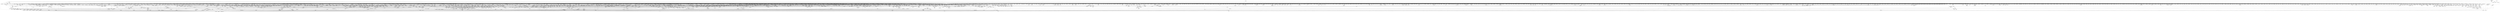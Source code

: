 digraph kerncollapsed {
    "update_newidle_cost" [color="black"];
    "add_timer" [color="black"];
    "__raw_write_unlock_irq_5" [color="black"];
    "vma_interval_tree_augment_propagate" [color="black"];
    "Indirect call195" [color="black"];
    "arch_tlbbatch_should_defer.constprop.0" [color="black"];
    "get_cred" [color="black"];
    "mas_max_gap" [color="black"];
    "__percpu_add_case_64.constprop.0_1" [color="black"];
    "do_raw_spin_lock_17" [color="black"];
    "__raw_spin_lock_irqsave_4" [color="black"];
    "enqueue_task" [color="black"];
    "smp_call_function_many_cond" [color="black"];
    "d_shrink_add" [color="black"];
    "pfn_valid_2" [color="black"];
    "__cmpxchg_case_acq_32.constprop.0_9" [color="black"];
    "security_release_secctx" [color="black"];
    "__lock_parent" [color="black"];
    "pcpu_chunk_populated" [color="black"];
    "lockref_get" [color="black"];
    "copy_thread" [color="black"];
    "compaction_suitable" [color="black"];
    "Indirect call153" [color="black"];
    "__kern_my_cpu_offset_35" [color="black"];
    "access_ok_12" [color="black"];
    "Indirect call132" [color="black"];
    "addr_to_vb_xa" [color="black"];
    "__prepare_to_swait" [color="black"];
    "do_raw_spin_lock_35" [color="black"];
    "folio_trylock" [color="black"];
    "___d_drop" [color="black"];
    "io_cancel_req_match" [color="black"];
    "io_timeout_extract" [color="black"];
    "pcpu_update_empty_pages" [color="black"];
    "kmap_atomic_1" [color="black"];
    "Indirect call42" [color="black"];
    "xas_retry" [color="black"];
    "percpu_ref_get_many" [color="black"];
    "this_cpu_has_cap.part.0" [color="black"];
    "set_load_weight" [color="black"];
    "__remove_shared_vm_struct.constprop.0" [color="black"];
    "radix_tree_load_root" [color="black"];
    "file_ns_capable" [color="black"];
    "timer_delete" [color="black"];
    "domain_dirty_limits" [color="black"];
    "do_raw_spin_lock.constprop.0_13" [color="black"];
    "__raw_spin_lock_irqsave_7" [color="black"];
    "io_req_defer_failed" [color="black"];
    "__raw_spin_unlock_irq_21" [color="black"];
    "__raw_spin_unlock_irq_4" [color="black"];
    "security_file_set_fowner" [color="black"];
    "__raw_spin_unlock_irq_38" [color="black"];
    "futex_q_lock" [color="black"];
    "rcu_poll_gp_seq_start" [color="black"];
    "fsnotify_group_assert_locked" [color="black"];
    "_compound_head_13" [color="black"];
    "rb_insert_color" [color="black"];
    "__mnt_want_write" [color="black"];
    "d_find_any_alias" [color="black"];
    "list_move_1" [color="black"];
    "find_vmap_area" [color="black"];
    "__io_put_kbuf_list" [color="black"];
    "mast_ascend" [color="black"];
    "mas_find" [color="black"];
    "strncmp" [color="black"];
    "check_and_switch_context" [color="black"];
    "flush_dcache_folio" [color="black"];
    "tty_port_kopened" [color="black"];
    "put_ldops.constprop.0" [color="black"];
    "posixtimer_rearm" [color="black"];
    "mas_prev" [color="black"];
    "pcpu_chunk_refresh_hint" [color="black"];
    "Indirect call131" [color="black"];
    "invalid_mkclean_vma" [color="black"];
    "sve_state_size" [color="black"];
    "__raw_spin_trylock" [color="black"];
    "mte_set_pivot" [color="black"];
    "tty_driver_flush_buffer" [color="black"];
    "__rb_insert_augmented" [color="black"];
    "__raw_spin_lock_bh.constprop.0_5" [color="black"];
    "d_walk" [color="black"];
    "get_state_synchronize_rcu" [color="black"];
    "__percpu_add_case_64_2" [color="black"];
    "get_file_2" [color="black"];
    "req_set_fail_4" [color="black"];
    "other_cpu_in_panic" [color="black"];
    "__raw_spin_lock_62" [color="black"];
    "mast_spanning_rebalance.isra.0" [color="black"];
    "__sw_hweight32" [color="black"];
    "__timer_delete_sync" [color="black"];
    "set_next_entity" [color="black"];
    "__raw_spin_lock_irqsave_42" [color="black"];
    "strcpy" [color="black"];
    "find_first_bit_4" [color="black"];
    "page_ref_add" [color="black"];
    "__d_instantiate" [color="black"];
    "compaction_zonelist_suitable" [color="black"];
    "Indirect call41" [color="black"];
    "_compound_head" [color="black"];
    "set_area_direct_map" [color="black"];
    "__raw_spin_unlock_irqrestore_31" [color="black"];
    "Indirect call202" [color="black"];
    "io_wq_work_match_item" [color="black"];
    "Indirect call197" [color="black"];
    "posix_cpu_timers_exit" [color="black"];
    "rseq_migrate" [color="black"];
    "fatal_signal_pending_5" [color="black"];
    "task_will_free_mem" [color="black"];
    "do_raw_spin_lock_10" [color="black"];
    "zone_page_state_add" [color="black"];
    "mas_find_child" [color="black"];
    "igrab" [color="black"];
    "clear_siginfo" [color="black"];
    "__attach_to_pi_owner" [color="black"];
    "cpumask_intersects.constprop.0_1" [color="black"];
    "__nr_to_section" [color="black"];
    "set_ti_thread_flag_4" [color="black"];
    "__kern_my_cpu_offset_77" [color="black"];
    "Indirect call186" [color="black"];
    "get_file.isra.0" [color="black"];
    "__printk_cpu_sync_wait" [color="black"];
    "__cmpxchg_case_acq_32_1" [color="black"];
    "inode_io_list_move_locked" [color="black"];
    "do_raw_spin_lock_48" [color="black"];
    "Indirect call3" [color="black"];
    "__raw_spin_lock_20" [color="black"];
    "cpumask_any_and_distribute" [color="black"];
    "rcu_segcblist_ready_cbs" [color="black"];
    "Indirect call167" [color="black"];
    "find_next_bit.constprop.0_5" [color="black"];
    "audit_rate_check.part.0" [color="black"];
    "free_vmap_area_rb_augment_cb_propagate" [color="black"];
    "arch_local_irq_save_1" [color="black"];
    "put_filesystem" [color="black"];
    "__xchg_case_mb_64.constprop.0_3" [color="black"];
    "audit_comparator" [color="black"];
    "tick_get_broadcast_device" [color="black"];
    "osq_wait_next" [color="black"];
    "mte_parent_slot" [color="black"];
    "task_sched_runtime" [color="black"];
    "mntget" [color="black"];
    "__raw_spin_unlock_irqrestore" [color="black"];
    "desc_read" [color="black"];
    "Indirect call101" [color="black"];
    "__raw_spin_unlock_irqrestore.constprop.0_2" [color="black"];
    "wake_all_kswapds" [color="black"];
    "Indirect call133" [color="black"];
    "__tlb_reset_range" [color="black"];
    "__kern_my_cpu_offset_70" [color="black"];
    "xas_reload" [color="black"];
    "zone_watermark_fast.constprop.0" [color="black"];
    "set_pud" [color="black"];
    "__raw_spin_lock_irqsave_12" [color="black"];
    "account_pipe_buffers" [color="black"];
    "Indirect call28" [color="black"];
    "__smp_call_single_queue" [color="black"];
    "membarrier_update_current_mm" [color="black"];
    "audit_serial" [color="black"];
    "Indirect call20" [color="black"];
    "__lshrti3" [color="black"];
    "mmget" [color="black"];
    "__raw_spin_lock_3" [color="black"];
    "is_rlimit_overlimit" [color="black"];
    "convert_prio" [color="black"];
    "task_active_pid_ns" [color="black"];
    "ma_dead_node" [color="black"];
    "__wake_up_common" [color="black"];
    "dev_pm_disable_wake_irq_check" [color="black"];
    "arch_irq_work_raise" [color="black"];
    "__raw_spin_lock.constprop.0_2" [color="black"];
    "next_zone" [color="black"];
    "iov_iter_revert" [color="black"];
    "fpsimd_save" [color="black"];
    "__kern_my_cpu_offset_71" [color="black"];
    "mas_safe_min" [color="black"];
    "__mod_zone_page_state" [color="black"];
    "io_cancel_ctx_cb" [color="black"];
    "global_dirtyable_memory" [color="black"];
    "mab_shift_right" [color="black"];
    "xa_find" [color="black"];
    "____do_softirq" [color="black"];
    "__kern_my_cpu_offset_24" [color="black"];
    "rcu_dynticks_snap" [color="black"];
    "entity_eligible" [color="black"];
    "lru_add_fn" [color="black"];
    "pcpu_next_md_free_region" [color="black"];
    "__irq_disable" [color="black"];
    "__mnt_is_readonly" [color="black"];
    "__siphash_unaligned" [color="black"];
    "hrtimer_start_expires" [color="black"];
    "__raw_spin_unlock_irqrestore_2" [color="black"];
    "wake_up_klogd" [color="black"];
    "Indirect call74" [color="black"];
    "tty_driver_name" [color="black"];
    "read_seqbegin.constprop.0" [color="black"];
    "Indirect call162" [color="black"];
    "move_queued_task.constprop.0" [color="black"];
    "xa_load" [color="black"];
    "__cmpxchg_case_mb_32_2" [color="black"];
    "dequeue_task" [color="black"];
    "io_poll_remove_entry" [color="black"];
    "arch_local_irq_disable_2" [color="black"];
    "Indirect call0" [color="black"];
    "mas_data_end" [color="black"];
    "__raw_spin_unlock_irqrestore_11" [color="black"];
    "folio_nr_pages_3" [color="black"];
    "__flow_hash_from_keys" [color="black"];
    "prepare_alloc_pages.constprop.0" [color="black"];
    "rcu_gp_is_expedited" [color="black"];
    "req_set_fail_3" [color="black"];
    "pick_next_pushable_dl_task" [color="black"];
    "kernfs_next_descendant_post" [color="black"];
    "cpumask_copy_1" [color="black"];
    "__note_gp_changes" [color="black"];
    "workingset_refault" [color="black"];
    "__count_vm_events_2" [color="black"];
    "__raw_spin_lock_irqsave_44" [color="black"];
    "Indirect call29" [color="black"];
    "xas_next_entry" [color="black"];
    "update_rt_rq_load_avg" [color="black"];
    "folio_order" [color="black"];
    "init_entity_runnable_average" [color="black"];
    "Indirect call164" [color="black"];
    "_compound_head_1" [color="black"];
    "anon_vma_interval_tree_post_update_vma" [color="black"];
    "signal_pending_state_1" [color="black"];
    "Indirect call102" [color="black"];
    "vma_interval_tree_augment_rotate" [color="black"];
    "__wb_calc_thresh" [color="black"];
    "strnlen" [color="black"];
    "Indirect call106" [color="black"];
    "Indirect call9" [color="black"];
    "__kern_my_cpu_offset_15" [color="black"];
    "llist_reverse_order" [color="black"];
    "is_subdir" [color="black"];
    "_find_first_zero_bit" [color="black"];
    "Indirect call120" [color="black"];
    "d_set_d_op" [color="black"];
    "double_rq_lock" [color="black"];
    "inode_add_lru" [color="black"];
    "csum_block_add_ext" [color="black"];
    "show_mem_node_skip" [color="black"];
    "Indirect call196" [color="black"];
    "add_device_randomness" [color="black"];
    "Indirect call85" [color="black"];
    "__reuseport_detach_closed_sock" [color="black"];
    "do_raw_spin_lock_2" [color="black"];
    "do_raw_spin_lock_31" [color="black"];
    "node_tag_clear" [color="black"];
    "arch_get_random_longs" [color="black"];
    "find_suitable_fallback" [color="black"];
    "__wake_up_parent" [color="black"];
    "mapping_shrinkable" [color="black"];
    "__raw_read_unlock.constprop.0" [color="black"];
    "noop_dirty_folio" [color="black"];
    "kernfs_release_file.part.0.isra.0" [color="black"];
    "update_dl_migration" [color="black"];
    "__raw_spin_unlock_irqrestore.constprop.0_1" [color="black"];
    "test_ti_thread_flag_22" [color="black"];
    "signal_pending_state" [color="black"];
    "_find_last_bit" [color="black"];
    "raw_spin_rq_unlock_irqrestore" [color="black"];
    "queued_write_lock.constprop.0_1" [color="black"];
    "hrtimer_sleeper_start_expires" [color="black"];
    "xas_init_marks" [color="black"];
    "radix_tree_tag_get" [color="black"];
    "set_page_dirty" [color="black"];
    "__list_del_entry_1" [color="black"];
    "__raw_spin_lock_31" [color="black"];
    "rwsem_read_trylock" [color="black"];
    "rcu_segcblist_add_len" [color="black"];
    "inode_io_list_del" [color="black"];
    "need_mlock_drain" [color="black"];
    "down_read_trylock" [color="black"];
    "system_supports_address_auth_1" [color="black"];
    "tlb_flush_mmu_tlbonly" [color="black"];
    "Indirect call213" [color="black"];
    "io_acct_run_queue" [color="black"];
    "prepare_to_swait_event" [color="black"];
    "d_shrink_del" [color="black"];
    "put_dec_trunc8" [color="black"];
    "__task_pid_nr_ns" [color="black"];
    "srcu_read_unlock.constprop.0" [color="black"];
    "mas_store_b_node" [color="black"];
    "arm64_kernel_unmapped_at_el0_4" [color="black"];
    "memchr" [color="black"];
    "xas_next_offset" [color="black"];
    "folio_mark_dirty" [color="black"];
    "__kern_my_cpu_offset_49" [color="black"];
    "page_vma_mapped_walk_done_1" [color="black"];
    "current_wq_worker" [color="black"];
    "lru_note_cost_refault" [color="black"];
    "pud_set_huge" [color="black"];
    "finish_swait" [color="black"];
    "lockref_mark_dead" [color="black"];
    "__kern_my_cpu_offset_16" [color="black"];
    "do_kernel_restart" [color="black"];
    "cpudl_find" [color="black"];
    "__kern_my_cpu_offset_50" [color="black"];
    "d_flags_for_inode" [color="black"];
    "find_vma_prev" [color="black"];
    "lock_mnt_tree" [color="black"];
    "do_raw_spin_lock_45" [color="black"];
    "__rb_change_child.constprop.0" [color="black"];
    "Indirect call211" [color="black"];
    "__find_vmap_area.constprop.0" [color="black"];
    "inode_to_bdi" [color="black"];
    "__mod_node_page_state" [color="black"];
    "compaction_defer_reset" [color="black"];
    "update_blocked_averages" [color="black"];
    "Indirect call75" [color="black"];
    "mas_next_range" [color="black"];
    "folio_isolate_lru" [color="black"];
    "update_load_avg" [color="black"];
    "kthread_should_stop" [color="black"];
    "fill_contig_page_info" [color="black"];
    "__irq_put_desc_unlock" [color="black"];
    "__raw_spin_lock_21" [color="black"];
    "call_function_single_prep_ipi" [color="black"];
    "lazy_max_pages" [color="black"];
    "irqd_irq_disabled.isra.0" [color="black"];
    "__wake_up_sync_key" [color="black"];
    "collect_posix_cputimers" [color="black"];
    "task_pid_vnr" [color="black"];
    "get_timespec64" [color="black"];
    "do_raw_spin_lock_118" [color="black"];
    "__d_find_any_alias" [color="black"];
    "rcu_segcblist_inc_len" [color="black"];
    "inode_cgwb_move_to_attached" [color="black"];
    "mutex_is_locked" [color="black"];
    "Indirect call156" [color="black"];
    "srcu_funnel_exp_start" [color="black"];
    "dev_bus_name" [color="black"];
    "change_page_range" [color="black"];
    "free_pcppages_bulk" [color="black"];
    "__fswab32_10" [color="black"];
    "Indirect call209" [color="black"];
    "Indirect call206" [color="black"];
    "mapping_shrinkable_1" [color="black"];
    "list_lru_add" [color="black"];
    "get_file_1" [color="black"];
    "skb_tailroom_2" [color="black"];
    "__raw_spin_lock_irq_1" [color="black"];
    "Indirect call150" [color="black"];
    "_compound_head_3" [color="black"];
    "propagation_next" [color="black"];
    "compound_order_2" [color="black"];
    "get_state_synchronize_rcu_full" [color="black"];
    "__mod_timer" [color="black"];
    "arch_timer_evtstrm_available" [color="black"];
    "Indirect call66" [color="black"];
    "__kern_my_cpu_offset_14" [color="black"];
    "do_raw_spin_lock_47" [color="black"];
    "__raw_spin_unlock_irq_43" [color="black"];
    "__raw_spin_lock_irqsave_32" [color="black"];
    "memblock_search" [color="black"];
    "do_raw_spin_lock_12" [color="black"];
    "kmap_local_page" [color="black"];
    "find_next_bit.constprop.0_11" [color="black"];
    "notifier_call_chain" [color="black"];
    "Indirect call169" [color="black"];
    "__irq_domain_deactivate_irq" [color="black"];
    "io_poll_add_hash" [color="black"];
    "freezing" [color="black"];
    "_prb_read_valid" [color="black"];
    "lru_lazyfree_fn" [color="black"];
    "__raw_spin_unlock_irq_19" [color="black"];
    "do_raw_spin_lock_73" [color="black"];
    "mas_prev_setup.constprop.0" [color="black"];
    "__set_task_comm" [color="black"];
    "__percpu_add_case_32_15" [color="black"];
    "__iget" [color="black"];
    "access_ok_14" [color="black"];
    "prepare_to_wait_event" [color="black"];
    "_copy_from_user_5" [color="black"];
    "find_task_by_pid_ns" [color="black"];
    "mas_push_data" [color="black"];
    "Indirect call82" [color="black"];
    "rwsem_spin_on_owner" [color="black"];
    "__lock_task_sighand" [color="black"];
    "find_vm_area" [color="black"];
    "sub_running_bw.isra.0" [color="black"];
    "node_page_state_add" [color="black"];
    "__raw_spin_lock_irq_20" [color="black"];
    "vma_interval_tree_subtree_search" [color="black"];
    "aio_nr_sub" [color="black"];
    "folio_activate_fn" [color="black"];
    "skb_header_cloned" [color="black"];
    "Indirect call54" [color="black"];
    "Indirect call105" [color="black"];
    "Indirect call95" [color="black"];
    "__raw_spin_lock_irq_18" [color="black"];
    "mas_set_parent.constprop.0" [color="black"];
    "do_raw_spin_lock_15" [color="black"];
    "signal_pending_9" [color="black"];
    "Indirect call40" [color="black"];
    "add_nr_running" [color="black"];
    "__raw_spin_lock_34" [color="black"];
    "print_tainted" [color="black"];
    "Indirect call63" [color="black"];
    "do_raw_spin_lock_80" [color="black"];
    "__raw_spin_unlock_irqrestore_17" [color="black"];
    "Indirect call34" [color="black"];
    "__raw_spin_lock_43" [color="black"];
    "sme_save_state" [color="black"];
    "skb_copy_bits" [color="black"];
    "dev_driver_string" [color="black"];
    "folio_invalidate" [color="black"];
    "slab_is_available" [color="black"];
    "call_on_irq_stack" [color="black"];
    "inc_rlimit_ucounts" [color="black"];
    "Indirect call190" [color="black"];
    "put_cpu_fpsimd_context" [color="black"];
    "do_raw_spin_lock_57" [color="black"];
    "__ipi_send_mask" [color="black"];
    "pmd_offset.isra.0" [color="black"];
    "folio_not_mapped" [color="black"];
    "vm_commit_limit" [color="black"];
    "synchronize_rcu.part.0" [color="black"];
    "Indirect call16" [color="black"];
    "find_next_bit_13" [color="black"];
    "vma_interval_tree_remove" [color="black"];
    "do_raw_spin_lock_86" [color="black"];
    "clear_ti_thread_flag_3" [color="black"];
    "__dl_update" [color="black"];
    "cpu_clock_sample" [color="black"];
    "get_next_ino" [color="black"];
    "dev_nit_active" [color="black"];
    "__raw_spin_lock_14" [color="black"];
    "find_next_bit.constprop.0_14" [color="black"];
    "netdev_name" [color="black"];
    "Indirect call48" [color="black"];
    "__kern_my_cpu_offset_65" [color="black"];
    "fprop_reflect_period_percpu.isra.0" [color="black"];
    "Indirect call59" [color="black"];
    "io_cqring_wake" [color="black"];
    "anon_vma_interval_tree_remove" [color="black"];
    "__sw_hweight64" [color="black"];
    "memset" [color="black"];
    "__raw_spin_lock_32" [color="black"];
    "__kern_my_cpu_offset_52" [color="black"];
    "rcu_gp_is_normal" [color="black"];
    "unlock_task_sighand.isra.0_1" [color="black"];
    "wakeup_source_deactivate" [color="black"];
    "csum_partial_ext" [color="black"];
    "detach_entity_load_avg" [color="black"];
    "Indirect call122" [color="black"];
    "io_wq_hash_work" [color="black"];
    "mte_zero_clear_page_tags" [color="black"];
    "folio_wake_bit" [color="black"];
    "__raw_spin_lock_irqsave.constprop.0_3" [color="black"];
    "mapping_unmap_writable" [color="black"];
    "do_raw_spin_lock_44" [color="black"];
    "__percpu_add_case_64_6" [color="black"];
    "pm_runtime_put_noidle_2" [color="black"];
    "Indirect call33" [color="black"];
    "__cmpxchg_case_acq_64" [color="black"];
    "__bitmap_and" [color="black"];
    "io_poll_get_ownership" [color="black"];
    "__cmpxchg_case_mb_64_1" [color="black"];
    "mte_update_gcr_excl.isra.0" [color="black"];
    "__percpu_add_case_64_4" [color="black"];
    "test_ti_thread_flag_4" [color="black"];
    "__kern_my_cpu_offset_6" [color="black"];
    "cpumask_next.constprop.0" [color="black"];
    "local_bh_enable" [color="black"];
    "security_inode_init_security_anon" [color="black"];
    "__wake_up" [color="black"];
    "Indirect call56" [color="black"];
    "__srcu_read_unlock" [color="black"];
    "next_signal" [color="black"];
    "mmgrab_1" [color="black"];
    "__cmpxchg_case_acq_32.constprop.0_8" [color="black"];
    "do_raw_spin_lock_116" [color="black"];
    "skb_header_pointer_2" [color="black"];
    "access_ok_2" [color="black"];
    "xas_result" [color="black"];
    "__count_vm_events_1" [color="black"];
    "strcspn" [color="black"];
    "console_srcu_read_lock" [color="black"];
    "set_ptes.isra.0" [color="black"];
    "__page_dup_rmap.constprop.0" [color="black"];
    "__raw_read_unlock.constprop.0_6" [color="black"];
    "__raw_spin_lock_16" [color="black"];
    "device_pm_check_callbacks" [color="black"];
    "Indirect call204" [color="black"];
    "slab_want_init_on_free" [color="black"];
    "security_task_kill" [color="black"];
    "__mnt_drop_write_file" [color="black"];
    "__bitmap_set" [color="black"];
    "add_wait_queue" [color="black"];
    "do_raw_spin_lock.constprop.0_6" [color="black"];
    "__cmpxchg_case_rel_64" [color="black"];
    "check_cb_ovld_locked" [color="black"];
    "desc_read_finalized_seq" [color="black"];
    "isolation_suitable.isra.0" [color="black"];
    "do_raw_spin_lock_7" [color="black"];
    "__raw_spin_lock_irqsave_5" [color="black"];
    "do_raw_spin_lock_50" [color="black"];
    "set_cpu_online" [color="black"];
    "arch_send_call_function_single_ipi" [color="black"];
    "post_alloc_hook" [color="black"];
    "Indirect call26" [color="black"];
    "__kern_my_cpu_offset_51" [color="black"];
    "release_thread" [color="black"];
    "wakeup_kcompactd" [color="black"];
    "__cmpxchg_case_acq_32.constprop.0_10" [color="black"];
    "rwsem_set_reader_owned" [color="black"];
    "hrtimer_try_to_cancel" [color="black"];
    "find_next_bit_6" [color="black"];
    "Indirect call21" [color="black"];
    "move_freelist_tail" [color="black"];
    "fsnotify_first_mark" [color="black"];
    "console_is_usable" [color="black"];
    "Indirect call198" [color="black"];
    "__kern_my_cpu_offset_91" [color="black"];
    "__clear_close_on_exec.isra.0" [color="black"];
    "update_min_vruntime" [color="black"];
    "find_mergeable_anon_vma" [color="black"];
    "test_and_set_ti_thread_flag_1" [color="black"];
    "rt_mutex_futex_trylock" [color="black"];
    "Indirect call32" [color="black"];
    "arm_timer" [color="black"];
    "__raw_spin_lock_irqsave_18" [color="black"];
    "irq_work_single" [color="black"];
    "__kern_my_cpu_offset_76" [color="black"];
    "errseq_sample" [color="black"];
    "pte_to_swp_entry" [color="black"];
    "activate_task" [color="black"];
    "Indirect call148" [color="black"];
    "xas_error.isra.0_1" [color="black"];
    "ktime_get_mono_fast_ns" [color="black"];
    "__percpu_add_return_case_32_1" [color="black"];
    "pcpu_chunk_slot" [color="black"];
    "hrtimer_cancel" [color="black"];
    "mas_leaf_set_meta" [color="black"];
    "__kern_my_cpu_offset_17" [color="black"];
    "Indirect call161" [color="black"];
    "strreplace" [color="black"];
    "compound_order" [color="black"];
    "_mix_pool_bytes" [color="black"];
    "do_raw_spin_lock_64" [color="black"];
    "workingset_activation" [color="black"];
    "attach_entity_load_avg" [color="black"];
    "__raw_spin_lock_irq_35" [color="black"];
    "Indirect call128" [color="black"];
    "__raw_write_lock_irq" [color="black"];
    "mas_state_walk" [color="black"];
    "find_task_by_vpid" [color="black"];
    "io_poll_mark_cancelled" [color="black"];
    "xa_err" [color="black"];
    "wb_io_lists_populated" [color="black"];
    "no_blink" [color="black"];
    "rb_prev" [color="black"];
    "cpumask_and.isra.0_3" [color="black"];
    "mas_rewalk_if_dead" [color="black"];
    "__raw_spin_lock_54" [color="black"];
    "Indirect call214" [color="black"];
    "__kern_my_cpu_offset_23" [color="black"];
    "__percpu_add_case_32_13" [color="black"];
    "__gfp_pfmemalloc_flags" [color="black"];
    "vma_needs_dirty_tracking" [color="black"];
    "__futex_queue" [color="black"];
    "Indirect call71" [color="black"];
    "rcu_poll_gp_seq_start_unlocked" [color="black"];
    "__init_rwsem" [color="black"];
    "is_bad_inode" [color="black"];
    "qdisc_qstats_cpu_qlen_dec" [color="black"];
    "__skb_fill_page_desc" [color="black"];
    "____core____" [color="kernel"];
    "timer_wait_running" [color="black"];
    "cpu_util_cfs_boost" [color="black"];
    "wb_stat_mod" [color="black"];
    "__percpu_add_case_32_2" [color="black"];
    "chacha_permute" [color="black"];
    "__raw_spin_lock_irqsave.constprop.0_2" [color="black"];
    "Indirect call69" [color="black"];
    "__kern_my_cpu_offset_2" [color="black"];
    "__kern_my_cpu_offset_47" [color="black"];
    "do_raw_spin_lock_3" [color="black"];
    "do_raw_spin_lock_23" [color="black"];
    "irq_chip_retrigger_hierarchy" [color="black"];
    "__bitmap_equal" [color="black"];
    "rcu_accelerate_cbs" [color="black"];
    "pagefault_enable" [color="black"];
    "put_dec_full8" [color="black"];
    "_find_next_and_bit" [color="black"];
    "access_ok_16" [color="black"];
    "inode_lru_list_del" [color="black"];
    "_find_next_zero_bit" [color="black"];
    "arch_local_irq_save_3" [color="black"];
    "console_trylock" [color="black"];
    "task_rq_lock" [color="black"];
    "__kern_my_cpu_offset_38" [color="black"];
    "Indirect call18" [color="black"];
    "Indirect call165" [color="black"];
    "do_raw_spin_lock_32" [color="black"];
    "Indirect call163" [color="black"];
    "Indirect call86" [color="black"];
    "redirty_tail_locked" [color="black"];
    "__mod_lruvec_state" [color="black"];
    "xa_is_node" [color="black"];
    "__remove_hrtimer" [color="black"];
    "kobj_ns_ops" [color="black"];
    "__raw_spin_unlock_irqrestore_15" [color="black"];
    "__update_min_deadline" [color="black"];
    "__flush_tlb_page_nosync" [color="black"];
    "mas_wr_walk_index.isra.0" [color="black"];
    "__raw_spin_unlock_irqrestore_38" [color="black"];
    "__raw_spin_lock_irq_43" [color="black"];
    "__percpu_add_case_64" [color="black"];
    "pageblock_pfn_to_page" [color="black"];
    "Indirect call55" [color="black"];
    "Indirect call53" [color="black"];
    "mask_irq" [color="black"];
    "io_wq_exit_start" [color="black"];
    "pcpu_block_refresh_hint" [color="black"];
    "debug_locks_off" [color="black"];
    "Indirect call124" [color="black"];
    "__cmpxchg_case_acq_32.constprop.0_2" [color="black"];
    "radix_tree_iter_tag_clear" [color="black"];
    "search_cmp_ftr_reg" [color="black"];
    "Indirect call44" [color="black"];
    "Indirect call27" [color="black"];
    "rcu_start_this_gp" [color="black"];
    "__raw_spin_unlock_irqrestore_3" [color="black"];
    "mutex_trylock" [color="black"];
    "llist_del_first" [color="black"];
    "folio_account_cleaned" [color="black"];
    "folio_try_get_rcu" [color="black"];
    "xa_mk_value" [color="black"];
    "timer_delete_hook" [color="black"];
    "__cmpxchg_case_mb_32_8" [color="black"];
    "find_next_bit_8" [color="black"];
    "do_raw_spin_lock_11" [color="black"];
    "Indirect call118" [color="black"];
    "drain_pages_zone" [color="black"];
    "io_wq_work_match_all" [color="black"];
    "current_is_kswapd" [color="black"];
    "mas_prev_slot" [color="black"];
    "reusable_anon_vma" [color="black"];
    "post_init_entity_util_avg" [color="black"];
    "cpumask_any_distribute" [color="black"];
    "pcpu_find_block_fit" [color="black"];
    "list_move_tail" [color="black"];
    "Indirect call130" [color="black"];
    "__lock_timer" [color="black"];
    "get_work_pool" [color="black"];
    "lookup_ioctx" [color="black"];
    "__preempt_count_sub" [color="black"];
    "skb_has_frag_list" [color="black"];
    "skb_orphan_1" [color="black"];
    "__dl_clear_params" [color="black"];
    "__wait_for_common" [color="black"];
    "exit_oom_victim" [color="black"];
    "system_supports_mte" [color="black"];
    "is_current_pgrp_orphaned" [color="black"];
    "space_used" [color="black"];
    "se_weight.isra.0" [color="black"];
    "netdev_start_xmit" [color="black"];
    "Indirect call72" [color="black"];
    "_find_first_and_bit" [color="black"];
    "prb_commit" [color="black"];
    "blake2s_update" [color="black"];
    "__disable_irq_nosync" [color="black"];
    "int_sqrt" [color="black"];
    "io_put_kbuf" [color="black"];
    "cpumask_and.isra.0_1" [color="black"];
    "set_kpti_asid_bits" [color="black"];
    "__cmpxchg_case_acq_32.constprop.0_1" [color="black"];
    "device_links_read_unlock" [color="black"];
    "tty_audit_fork" [color="black"];
    "__raw_spin_lock_irqsave_22" [color="black"];
    "list_del_init" [color="black"];
    "__raw_spin_unlock_irq_35" [color="black"];
    "u64_stats_add_2" [color="black"];
    "select_collect2" [color="black"];
    "__raw_spin_unlock_irqrestore_37" [color="black"];
    "__attach_mnt" [color="black"];
    "rb_next" [color="black"];
    "is_zero_page" [color="black"];
    "set_pageblock_migratetype" [color="black"];
    "sk_leave_memory_pressure" [color="black"];
    "irq_to_desc" [color="black"];
    "netlink_overrun" [color="black"];
    "timerqueue_add" [color="black"];
    "vma_address" [color="black"];
    "PageMovable" [color="black"];
    "rcu_segcblist_accelerate" [color="black"];
    "page_ref_inc_6" [color="black"];
    "io_schedule_prepare" [color="black"];
    "io_prep_async_work" [color="black"];
    "__cmpxchg_case_acq_32.constprop.0_12" [color="black"];
    "Indirect call22" [color="black"];
    "io_cqe_cache_refill" [color="black"];
    "dev_xmit_recursion_inc" [color="black"];
    "Indirect call205" [color="black"];
    "__page_set_anon_rmap" [color="black"];
    "clear_page" [color="black"];
    "group_close_release" [color="black"];
    "Indirect call123" [color="black"];
    "__add_wait_queue" [color="black"];
    "_compound_head_7" [color="black"];
    "__io_acct_run_queue" [color="black"];
    "fsnotify" [color="black"];
    "ttwu_queue_wakelist" [color="black"];
    "lru_deactivate_fn" [color="black"];
    "netlink_unlock_table" [color="black"];
    "signalfd_cleanup" [color="black"];
    "sched_clock_noinstr" [color="black"];
    "xa_find_after" [color="black"];
    "folio_mapped_1" [color="black"];
    "__timer_delete" [color="black"];
    "cpu_online_2" [color="black"];
    "__peernet2id" [color="black"];
    "get_group_info.isra.0" [color="black"];
    "clear_ti_thread_flag_8" [color="black"];
    "skb_checksum" [color="black"];
    "class_raw_spinlock_irqsave_destructor" [color="black"];
    "cpumask_first" [color="black"];
    "lockref_get_not_zero" [color="black"];
    "do_raw_spin_lock_8" [color="black"];
    "raw_spin_rq_trylock" [color="black"];
    "__bitmap_weight" [color="black"];
    "extract_entropy.constprop.0" [color="black"];
    "prepend_name" [color="black"];
    "hrtimer_forward" [color="black"];
    "lowest_in_progress" [color="black"];
    "page_mapping" [color="black"];
    "__kern_my_cpu_offset_62" [color="black"];
    "__skb_header_pointer" [color="black"];
    "__irq_get_desc_lock" [color="black"];
    "do_raw_spin_lock_63" [color="black"];
    "tk_xtime.constprop.0" [color="black"];
    "__percpu_add_case_32_1" [color="black"];
    "__raw_spin_lock_irqsave_51" [color="black"];
    "__raw_spin_lock_15" [color="black"];
    "pgattr_change_is_safe" [color="black"];
    "cleanup_timerqueue" [color="black"];
    "io_wq_worker_running" [color="black"];
    "find_alive_thread.isra.0" [color="black"];
    "__sync_icache_dcache" [color="black"];
    "__do_once_start" [color="black"];
    "timer_delete_sync" [color="black"];
    "__raw_spin_lock_64" [color="black"];
    "mas_prev_sibling" [color="black"];
    "efi_reboot" [color="black"];
    "rcu_is_cpu_rrupt_from_idle" [color="black"];
    "read_events" [color="black"];
    "prb_next_seq" [color="black"];
    "mnt_get_count" [color="black"];
    "mas_set_split_parent.isra.0" [color="black"];
    "__percpu_add_case_32" [color="black"];
    "__percpu_add_case_64_1" [color="black"];
    "mas_wr_store_setup" [color="black"];
    "__anon_vma_interval_tree_subtree_search" [color="black"];
    "fetch_robust_entry" [color="black"];
    "Indirect call203" [color="black"];
    "do_raw_spin_lock_37" [color="black"];
    "rcu_seq_set_state" [color="black"];
    "ktime_get_with_offset" [color="black"];
    "try_grab_page" [color="black"];
    "sve_get_vl" [color="black"];
    "tcp_get_info_chrono_stats" [color="black"];
    "Indirect call1" [color="black"];
    "mast_split_data" [color="black"];
    "__cmpxchg_case_rel_32" [color="black"];
    "__inode_add_lru" [color="black"];
    "__kern_my_cpu_offset_26" [color="black"];
    "test_ti_thread_flag_18" [color="black"];
    "page_try_share_anon_rmap" [color="black"];
    "pagefault_disable" [color="black"];
    "get_mm_exe_file" [color="black"];
    "__raw_spin_lock_irq_31" [color="black"];
    "__set_open_fd" [color="black"];
    "percpu_ref_noop_confirm_switch" [color="black"];
    "access_ok_39" [color="black"];
    "__raw_spin_lock_irq_12" [color="black"];
    "Indirect call58" [color="black"];
    "find_lock_later_rq" [color="black"];
    "folio_evictable" [color="black"];
    "__task_will_free_mem" [color="black"];
    "is_valid_gup_args" [color="black"];
    "this_cpu_has_cap" [color="black"];
    "signal_pending_11" [color="black"];
    "__kern_my_cpu_offset_60" [color="black"];
    "queued_write_lock_slowpath" [color="black"];
    "mte_destroy_descend.constprop.0" [color="black"];
    "update_rq_clock" [color="black"];
    "do_raw_spin_lock_29" [color="black"];
    "put_dec" [color="black"];
    "fsnotify_grab_connector" [color="black"];
    "get_work_pwq" [color="black"];
    "task_pid_vnr_1" [color="black"];
    "prep_new_page" [color="black"];
    "__printk_cpu_sync_try_get" [color="black"];
    "fprop_fraction_percpu" [color="black"];
    "__kern_my_cpu_offset_80" [color="black"];
    "d_instantiate" [color="black"];
    "__irq_domain_activate_irq" [color="black"];
    "check_class_changed" [color="black"];
    "lock_mount_hash" [color="black"];
    "cpumask_and" [color="black"];
    "free_unref_page_commit" [color="black"];
    "set_ti_thread_flag" [color="black"];
    "folio_evictable_1" [color="black"];
    "local_bh_disable" [color="black"];
    "__kern_my_cpu_offset_55" [color="black"];
    "task_sigpending_1" [color="black"];
    "kthread_insert_work_sanity_check" [color="black"];
    "__integrity_iint_find" [color="black"];
    "copy_highpage" [color="black"];
    "kernfs_should_drain_open_files" [color="black"];
    "folio_mapped_3" [color="black"];
    "vma_interval_tree_iter_first" [color="black"];
    "__cmpxchg_case_acq_32.constprop.0_7" [color="black"];
    "__cmpxchg_case_mb_32_3" [color="black"];
    "tlb_flush_1" [color="black"];
    "console_srcu_read_unlock" [color="black"];
    "copy_to_user_page" [color="black"];
    "dev_to_swnode" [color="black"];
    "io_get_cqe_overflow" [color="black"];
    "rcu_segcblist_extract_done_cbs" [color="black"];
    "list_splice" [color="black"];
    "__raw_write_lock_irq_1" [color="black"];
    "fpsimd_preserve_current_state" [color="black"];
    "clear_ti_thread_flag" [color="black"];
    "set_secondary_fwnode" [color="black"];
    "__dev_fwnode" [color="black"];
    "Indirect call64" [color="black"];
    "__try_to_del_timer_sync" [color="black"];
    "list_del_4" [color="black"];
    "posix_cpu_timers_exit_group" [color="black"];
    "tk_clock_read" [color="black"];
    "rcu_jiffies_till_stall_check" [color="black"];
    "__cmpxchg_case_64" [color="black"];
    "__preempt_count_add.constprop.0_1" [color="black"];
    "vma_last_pgoff" [color="black"];
    "tlb_remove_table_smp_sync" [color="black"];
    "try_to_unmap_flush" [color="black"];
    "set_work_data" [color="black"];
    "__mutex_init" [color="black"];
    "count_vm_event_2" [color="black"];
    "select_collect" [color="black"];
    "llist_add_batch" [color="black"];
    "Indirect call152" [color="black"];
    "pte_mkdirty" [color="black"];
    "task_set_jobctl_pending" [color="black"];
    "folio_trylock_4" [color="black"];
    "count_vm_events_2" [color="black"];
    "rt_mutex_slowtrylock" [color="black"];
    "prep_compound_page" [color="black"];
    "__wake_q_add" [color="black"];
    "Indirect call137" [color="black"];
    "Indirect call147" [color="black"];
    "first_zones_zonelist_1" [color="black"];
    "rcu_segcblist_entrain" [color="black"];
    "__xchg_case_mb_32.constprop.0" [color="black"];
    "Indirect call134" [color="black"];
    "load_unaligned_zeropad_1" [color="black"];
    "radix_tree_next_chunk" [color="black"];
    "__raw_spin_unlock_irq_5" [color="black"];
    "do_raw_spin_lock_26" [color="black"];
    "ktime_get_coarse_real_ts64" [color="black"];
    "__raw_spin_lock_irq_21" [color="black"];
    "percpu_counter_add_batch" [color="black"];
    "security_sk_free" [color="black"];
    "Indirect call177" [color="black"];
    "new_context" [color="black"];
    "futex_get_value_locked" [color="black"];
    "Indirect call103" [color="black"];
    "pvm_determine_end_from_reverse" [color="black"];
    "Indirect call188" [color="black"];
    "find_first_bit_6" [color="black"];
    "fsnotify_free_mark" [color="black"];
    "wb_io_lists_depopulated" [color="black"];
    "mas_alloc_req.isra.0" [color="black"];
    "override_creds" [color="black"];
    "rwsem_set_nonspinnable" [color="black"];
    "check_preempt_curr_dl" [color="black"];
    "do_raw_spin_lock_38" [color="black"];
    "__const_udelay" [color="black"];
    "futex_top_waiter" [color="black"];
    "__wake_up_klogd.part.0" [color="black"];
    "__bitmap_intersects" [color="black"];
    "io_cancel_cb" [color="black"];
    "rcu_segcblist_advance" [color="black"];
    "__arch_copy_from_user" [color="black"];
    "__cmpxchg_case_mb_32_13" [color="black"];
    "need_active_balance" [color="black"];
    "__raw_spin_unlock_irqrestore_29" [color="black"];
    "skb_frag_ref" [color="black"];
    "cpumask_weight.constprop.0_5" [color="black"];
    "__raw_spin_lock_irq_5" [color="black"];
    "page_ref_inc_4" [color="black"];
    "__kern_my_cpu_offset_37" [color="black"];
    "__update_load_avg_cfs_rq" [color="black"];
    "do_raw_spin_lock_67" [color="black"];
    "__do_set_cpus_allowed" [color="black"];
    "dl_bw_cpus" [color="black"];
    "down_trylock" [color="black"];
    "hrtimer_force_reprogram.constprop.0" [color="black"];
    "mapping_allow_writable" [color="black"];
    "update_pm_runtime_accounting" [color="black"];
    "__kern_my_cpu_offset_22" [color="black"];
    "get_arm64_ftr_reg" [color="black"];
    "arch_local_irq_save_8" [color="black"];
    "smp_call_function" [color="black"];
    "__raw_spin_trylock_4" [color="black"];
    "io_cancel_task_cb" [color="black"];
    "irqd_set.isra.0_1" [color="black"];
    "workingset_age_nonresident" [color="black"];
    "jiffies_to_msecs" [color="black"];
    "folio_lruvec_relock_irq.constprop.0" [color="black"];
    "sve_save_state" [color="black"];
    "task_fits_cpu" [color="black"];
    "__rt_mutex_slowtrylock" [color="black"];
    "__raw_spin_unlock_irqrestore_21" [color="black"];
    "io_poll_can_finish_inline.isra.0" [color="black"];
    "get_cpu_fpsimd_context" [color="black"];
    "folio_anon_vma" [color="black"];
    "Indirect call178" [color="black"];
    "test_ti_thread_flag_21" [color="black"];
    "__percpu_add_case_64_7" [color="black"];
    "Indirect call174" [color="black"];
    "io_file_get_flags" [color="black"];
    "__mutex_add_waiter" [color="black"];
    "find_first_bit_1" [color="black"];
    "kernfs_root" [color="black"];
    "__pi_strcmp" [color="black"];
    "gup_signal_pending" [color="black"];
    "dl_rq_of_se" [color="black"];
    "sig_handler_ignored" [color="black"];
    "sched_clock" [color="black"];
    "Indirect call185" [color="black"];
    "double_unlock_balance" [color="black"];
    "Indirect call49" [color="black"];
    "system_supports_mte_1" [color="black"];
    "queued_spin_lock_slowpath" [color="black"];
    "io_match_task_safe" [color="black"];
    "__down_trylock_console_sem.constprop.0" [color="black"];
    "recalc_sigpending_tsk" [color="black"];
    "oom_badness" [color="black"];
    "__kern_my_cpu_offset_74" [color="black"];
    "__raw_spin_lock_2" [color="black"];
    "__raw_spin_unlock_irq_3" [color="black"];
    "__raw_spin_lock_49" [color="black"];
    "Indirect call182" [color="black"];
    "task_work_cancel_match" [color="black"];
    "__raw_read_lock_irqsave.constprop.0_1" [color="black"];
    "vma_iter_config" [color="black"];
    "__cmpxchg_case_mb_64_7" [color="black"];
    "__mutex_remove_waiter" [color="black"];
    "__kern_my_cpu_offset_134" [color="black"];
    "wq_worker_running" [color="black"];
    "Indirect call93" [color="black"];
    "data_push_tail" [color="black"];
    "do_raw_spin_lock_33" [color="black"];
    "mas_next_slot" [color="black"];
    "device_links_read_lock" [color="black"];
    "sub_rq_bw.isra.0" [color="black"];
    "find_next_bit_18" [color="black"];
    "percpu_ref_get_many.constprop.0" [color="black"];
    "anon_vma_interval_tree_iter_first" [color="black"];
    "cpu_timer_task_rcu" [color="black"];
    "_prb_commit" [color="black"];
    "do_raw_spin_lock_69" [color="black"];
    "test_tsk_need_resched" [color="black"];
    "oom_unkillable_task.isra.0" [color="black"];
    "mas_parent_type" [color="black"];
    "cpu_do_switch_mm" [color="black"];
    "page_ref_dec_and_test_1" [color="black"];
    "update_sd_lb_stats" [color="black"];
    "fsnotify_handle_inode_event.isra.0" [color="black"];
    "__raw_spin_lock_12" [color="black"];
    "security_audit_rule_match" [color="black"];
    "Indirect call68" [color="black"];
    "__raw_read_unlock.constprop.0_2" [color="black"];
    "__hlist_del" [color="black"];
    "io_wq_cancel_pending_work" [color="black"];
    "__raw_spin_unlock_irq.constprop.0_2" [color="black"];
    "Indirect call207" [color="black"];
    "copy_from_kernel_nofault_allowed" [color="black"];
    "__raw_spin_unlock_irqrestore_33" [color="black"];
    "__raw_spin_lock_irq_26" [color="black"];
    "__raw_spin_trylock_3" [color="black"];
    "arm_smccc_1_1_get_conduit" [color="black"];
    "update_sctlr_el1" [color="black"];
    "Indirect call81" [color="black"];
    "drain_local_pages" [color="black"];
    "rb_first" [color="black"];
    "page_ref_inc" [color="black"];
    "__io_disarm_linked_timeout" [color="black"];
    "Indirect call39" [color="black"];
    "maybe_mkwrite.isra.0" [color="black"];
    "Indirect call160" [color="black"];
    "Indirect call114" [color="black"];
    "__kern_my_cpu_offset_18" [color="black"];
    "arch_get_random_seed_longs" [color="black"];
    "__init_swait_queue_head" [color="black"];
    "sock_flag_1" [color="black"];
    "__raw_spin_unlock_irqrestore_5" [color="black"];
    "anon_vma_interval_tree_iter_next" [color="black"];
    "__raw_spin_unlock_irqrestore_6" [color="black"];
    "data_alloc" [color="black"];
    "get_file" [color="black"];
    "stackinfo_on_stack" [color="black"];
    "arch_local_irq_restore" [color="black"];
    "futex_hb_waiters_dec" [color="black"];
    "Indirect call127" [color="black"];
    "__raw_spin_lock_irqsave_25" [color="black"];
    "inc_tlb_flush_pending" [color="black"];
    "Indirect call201" [color="black"];
    "skb_queue_tail" [color="black"];
    "__folio_cancel_dirty" [color="black"];
    "page_vma_mapped_walk_done" [color="black"];
    "io_is_timeout_noseq" [color="black"];
    "Indirect call187" [color="black"];
    "folio_trylock_1" [color="black"];
    "arm64_kernel_unmapped_at_el0_2" [color="black"];
    "_raw_spin_rq_lock_irqsave" [color="black"];
    "__skb_set_length_1" [color="black"];
    "task_get_vl" [color="black"];
    "kill_super_notify" [color="black"];
    "rcu_gpnum_ovf" [color="black"];
    "__raw_spin_lock_irq_17" [color="black"];
    "pud_clear_huge" [color="black"];
    "fatal_signal_pending_3" [color="black"];
    "_find_first_bit" [color="black"];
    "list_splice_tail_init" [color="black"];
    "workingset_eviction" [color="black"];
    "take_dentry_name_snapshot" [color="black"];
    "Indirect call31" [color="black"];
    "prepare_to_wait" [color="black"];
    "rcu_segcblist_pend_cbs" [color="black"];
    "srcu_get_delay.isra.0" [color="black"];
    "folio_size" [color="black"];
    "mas_new_ma_node" [color="black"];
    "update_misfit_status" [color="black"];
    "auditsc_get_stamp" [color="black"];
    "_atomic_dec_and_lock_irqsave" [color="black"];
    "arch_local_irq_enable_2" [color="black"];
    "qdisc_qstats_cpu_qlen_inc" [color="black"];
    "__pi_memcmp" [color="black"];
    "fasync_insert_entry" [color="black"];
    "io_run_local_work_continue" [color="black"];
    "do_raw_spin_lock_36" [color="black"];
    "queued_read_unlock.constprop.0_2" [color="black"];
    "__xchg_case_64.constprop.0" [color="black"];
    "__raw_spin_lock_irqsave_29" [color="black"];
    "mas_mab_cp" [color="black"];
    "Indirect call97" [color="black"];
    "__cmpxchg_case_mb_64_6" [color="black"];
    "Indirect call61" [color="black"];
    "prepend_path" [color="black"];
    "copy_user_highpage" [color="black"];
    "page_move_anon_rmap" [color="black"];
    "__get_task_comm" [color="black"];
    "__kern_my_cpu_offset_89" [color="black"];
    "__dequeue_entity" [color="black"];
    "tty_termios_input_baud_rate" [color="black"];
    "rcu_seq_end" [color="black"];
    "netlink_lock_table" [color="black"];
    "__irq_can_set_affinity" [color="black"];
    "Indirect call11" [color="black"];
    "update_curr" [color="black"];
    "arch_teardown_dma_ops" [color="black"];
    "__kern_my_cpu_offset_4" [color="black"];
    "futex_q_unlock" [color="black"];
    "find_next_bit_10" [color="black"];
    "is_cpu_allowed" [color="black"];
    "set_ti_thread_flag_5" [color="black"];
    "__list_del_entry" [color="black"];
    "__raw_spin_lock_22" [color="black"];
    "_copy_from_iter" [color="black"];
    "crng_make_state" [color="black"];
    "Indirect call215" [color="black"];
    "__cmpwait_case_32" [color="black"];
    "mas_find_setup.constprop.0" [color="black"];
    "is_software_node" [color="black"];
    "task_participate_group_stop" [color="black"];
    "xas_find" [color="black"];
    "__xa_clear_mark" [color="black"];
    "rcu_advance_cbs" [color="black"];
    "xas_start" [color="black"];
    "Indirect call144" [color="black"];
    "raw_spin_rq_lock_nested" [color="black"];
    "mod_zone_page_state" [color="black"];
    "Indirect call37" [color="black"];
    "set_pfnblock_flags_mask" [color="black"];
    "zone_page_state_snapshot.constprop.0" [color="black"];
    "__raw_spin_lock_41" [color="black"];
    "__wake_up_locked_key_bookmark" [color="black"];
    "mas_allocated.isra.0" [color="black"];
    "pick_next_task_idle" [color="black"];
    "try_to_unmap_flush_dirty" [color="black"];
    "min_deadline_cb_propagate" [color="black"];
    "__cmpxchg_case_acq_64_1" [color="black"];
    "flush_tlb_mm_1" [color="black"];
    "arch_local_irq_save_2" [color="black"];
    "get_random_bytes" [color="black"];
    "__kern_my_cpu_offset_27" [color="black"];
    "super_wake" [color="black"];
    "sched_cgroup_fork" [color="black"];
    "prb_read_valid" [color="black"];
    "bsearch" [color="black"];
    "Indirect call117" [color="black"];
    "d_ancestor" [color="black"];
    "task_sigpending_2" [color="black"];
    "access_ok_30" [color="black"];
    "skb_tailroom" [color="black"];
    "Indirect call10" [color="black"];
    "__raw_spin_lock_irqsave_52" [color="black"];
    "Indirect call154" [color="black"];
    "xas_find_conflict" [color="black"];
    "signal_pending" [color="black"];
    "__raw_spin_unlock_irq_36" [color="black"];
    "Indirect call159" [color="black"];
    "rcu_poll_gp_seq_end_unlocked" [color="black"];
    "flush_tlb_mm" [color="black"];
    "__fsnotify_recalc_mask" [color="black"];
    "security_d_instantiate" [color="black"];
    "__raw_write_unlock_irq_4" [color="black"];
    "find_unlink_vmap_area" [color="black"];
    "xas_find_marked" [color="black"];
    "count_vm_events" [color="black"];
    "__raw_spin_unlock_irqrestore_32" [color="black"];
    "d_hash" [color="black"];
    "cpudl_set" [color="black"];
    "try_to_take_rt_mutex" [color="black"];
    "__wb_writeout_add" [color="black"];
    "Indirect call172" [color="black"];
    "sync_rcu_exp_done_unlocked" [color="black"];
    "folio_mapped_2" [color="black"];
    "add_timer_on" [color="black"];
    "cpu_active" [color="black"];
    "__lookup_mnt" [color="black"];
    "resched_curr" [color="black"];
    "security_capable" [color="black"];
    "__bpf_free_used_maps" [color="black"];
    "task_curr" [color="black"];
    "kernfs_name_hash" [color="black"];
    "pde_subdir_find" [color="black"];
    "arch_local_irq_restore_1" [color="black"];
    "do_raw_spin_lock_88" [color="black"];
    "find_next_bit.constprop.0_8" [color="black"];
    "Indirect call155" [color="black"];
    "vm_unacct_memory_1" [color="black"];
    "__raw_spin_unlock_irqrestore_24" [color="black"];
    "avg_vruntime" [color="black"];
    "compound_order_1" [color="black"];
    "cpudl_heapify" [color="black"];
    "task_ppid_nr" [color="black"];
    "do_raw_spin_lock_13" [color="black"];
    "wb_dirty_limits" [color="black"];
    "audit_gid_comparator" [color="black"];
    "__percpu_counter_sum" [color="black"];
    "pfn_swap_entry_to_page" [color="black"];
    "cpumask_weight" [color="black"];
    "task_call_func" [color="black"];
    "tlb_gather_mmu" [color="black"];
    "lock_timer_base" [color="black"];
    "xas_update.isra.0" [color="black"];
    "Indirect call136" [color="black"];
    "arch_local_irq_save" [color="black"];
    "retain_dentry" [color="black"];
    "forward_timer_base" [color="black"];
    "mm_counter" [color="black"];
    "mas_walk" [color="black"];
    "rb_insert_color_cached" [color="black"];
    "find_last_bit" [color="black"];
    "desc_make_reusable" [color="black"];
    "futex_cmpxchg_value_locked" [color="black"];
    "set_task_reclaim_state" [color="black"];
    "first_online_pgdat" [color="black"];
    "__dput_to_list" [color="black"];
    "pwq_activate_inactive_work" [color="black"];
    "ihold" [color="black"];
    "clear_ti_thread_flag_6" [color="black"];
    "hlist_del_init_2" [color="black"];
    "attach_task" [color="black"];
    "attach_pid" [color="black"];
    "mast_fill_bnode" [color="black"];
    "mnt_get_writers" [color="black"];
    "skb_headers_offset_update" [color="black"];
    "Indirect call92" [color="black"];
    "pcpu_next_fit_region.constprop.0" [color="black"];
    "mas_ascend" [color="black"];
    "prb_reserve_in_last" [color="black"];
    "find_next_and_bit" [color="black"];
    "bit_waitqueue" [color="black"];
    "sock_rmem_free" [color="black"];
    "percpu_ref_put" [color="black"];
    "ktime_get" [color="black"];
    "__raw_spin_lock_irq_25" [color="black"];
    "pmd_install" [color="black"];
    "cpuhp_invoke_callback" [color="black"];
    "do_raw_spin_lock_6" [color="black"];
    "do_raw_spin_lock_65" [color="black"];
    "get_cred_1" [color="black"];
    "kthread_is_per_cpu" [color="black"];
    "irq_get_irq_data" [color="black"];
    "xas_set_offset" [color="black"];
    "system_supports_tlb_range_1" [color="black"];
    "rcu_segcblist_enqueue" [color="black"];
    "anon_vma_interval_tree_pre_update_vma" [color="black"];
    "unlock_page" [color="black"];
    "__hrtimer_next_event_base.constprop.0" [color="black"];
    "mas_next" [color="black"];
    "mas_push_node" [color="black"];
    "set_tlb_ubc_flush_pending" [color="black"];
    "find_next_bit.constprop.0_7" [color="black"];
    "mas_pause" [color="black"];
    "do_raw_spin_lock_56" [color="black"];
    "__sk_mem_reduce_allocated" [color="black"];
    "tty_ldisc_close" [color="black"];
    "page_ref_inc_3" [color="black"];
    "check_preempt_curr" [color="black"];
    "Indirect call83" [color="black"];
    "pcpu_block_update_hint_alloc" [color="black"];
    "sock_flag_3" [color="black"];
    "ktime_get_real_seconds" [color="black"];
    "clear_buddies.isra.0" [color="black"];
    "mas_descend" [color="black"];
    "pcpu_alloc_area" [color="black"];
    "__flush_tlb_kernel_pgtable" [color="black"];
    "__percpu_add_case_32_8" [color="black"];
    "test_taint" [color="black"];
    "__rpm_get_callback" [color="black"];
    "__raw_spin_lock_irqsave_1" [color="black"];
    "Indirect call212" [color="black"];
    "Indirect call52" [color="black"];
    "__cmpxchg_case_64.isra.0" [color="black"];
    "Indirect call192" [color="black"];
    "__raw_spin_lock_24" [color="black"];
    "check_vma_flags" [color="black"];
    "posix_cputimers_group_init" [color="black"];
    "__kern_my_cpu_offset_83" [color="black"];
    "copy_page" [color="black"];
    "__cmpxchg_case_mb_64_4" [color="black"];
    "mte_copy_page_tags" [color="black"];
    "__raw_spin_unlock_irq_17" [color="black"];
    "peernet2id" [color="black"];
    "__raw_spin_lock_27" [color="black"];
    "expand" [color="black"];
    "__cmpwait_case_32_1" [color="black"];
    "io_poll_find.constprop.0" [color="black"];
    "rpm_check_suspend_allowed" [color="black"];
    "__skb_set_length" [color="black"];
    "Indirect call170" [color="black"];
    "should_fail_alloc_page" [color="black"];
    "Indirect call88" [color="black"];
    "__raw_spin_lock_irq" [color="black"];
    "lru_note_cost" [color="black"];
    "skb_zcopy_downgrade_managed" [color="black"];
    "find_next_bit_17" [color="black"];
    "Indirect call126" [color="black"];
    "zone_watermark_ok_safe" [color="black"];
    "__mutex_trylock_common" [color="black"];
    "io_req_complete_defer" [color="black"];
    "irq_domain_activate_irq" [color="black"];
    "pde_subdir_first" [color="black"];
    "do_raw_spin_lock_72" [color="black"];
    "_find_next_or_bit" [color="black"];
    "Indirect call100" [color="black"];
    "find_next_bit_11" [color="black"];
    "__msecs_to_jiffies" [color="black"];
    "__reset_isolation_pfn" [color="black"];
    "ksize" [color="black"];
    "__percpu_add_case_64_5" [color="black"];
    "__io_prep_linked_timeout" [color="black"];
    "__cmpxchg_case_acq_32.constprop.0_15" [color="black"];
    "zone_page_state_snapshot" [color="black"];
    "unlock_mount_hash" [color="black"];
    "xas_load" [color="black"];
    "next_online_pgdat" [color="black"];
    "__raw_spin_lock_irqsave_34" [color="black"];
    "irq_work_queue" [color="black"];
    "__printk_cpu_sync_put" [color="black"];
    "__cmpxchg_case_acq_32.constprop.0_19" [color="black"];
    "req_set_fail" [color="black"];
    "slab_want_init_on_alloc" [color="black"];
    "do_raw_spin_lock_43" [color="black"];
    "arch_local_irq_restore_2" [color="black"];
    "bump_cpu_timer" [color="black"];
    "__raw_spin_lock_irqsave" [color="black"];
    "test_ti_thread_flag_7" [color="black"];
    "strscpy_pad" [color="black"];
    "__raw_spin_lock_irqsave_41" [color="black"];
    "mas_bulk_rebalance" [color="black"];
    "get_pwq" [color="black"];
    "xas_next_entry.constprop.0" [color="black"];
    "__raw_spin_lock_irqsave_11" [color="black"];
    "find_first_bit_3" [color="black"];
    "__raw_spin_trylock_5" [color="black"];
    "get_task_mm" [color="black"];
    "__page_cache_release" [color="black"];
    "skb_flow_get_icmp_tci" [color="black"];
    "rcu_segcblist_first_pend_cb" [color="black"];
    "qdisc_qstats_cpu_backlog_dec" [color="black"];
    "__mnt_want_write_file" [color="black"];
    "__sk_mem_reclaim" [color="black"];
    "Indirect call43" [color="black"];
    "__raise_softirq_irqoff" [color="black"];
    "pagefault_enable_1" [color="black"];
    "pm_runtime_deactivate_timer" [color="black"];
    "__kern_my_cpu_offset_11" [color="black"];
    "clear_ti_thread_flag_1" [color="black"];
    "do_raw_spin_lock_30" [color="black"];
    "__raw_spin_unlock_irq_23" [color="black"];
    "folio_unlock" [color="black"];
    "__raw_spin_lock_23" [color="black"];
    "futex_hash" [color="black"];
    "Indirect call142" [color="black"];
    "cd_forget" [color="black"];
    "__cmpxchg_case_8" [color="black"];
    "mtree_load" [color="black"];
    "put_prev_task" [color="black"];
    "__raw_spin_unlock_irq.constprop.0_1" [color="black"];
    "idr_find" [color="black"];
    "get_arm64_ftr_reg_nowarn" [color="black"];
    "mte_dead_walk" [color="black"];
    "Indirect call179" [color="black"];
    "mmgrab_2" [color="black"];
    "percpu_counter_set" [color="black"];
    "__d_drop" [color="black"];
    "extfrag_for_order" [color="black"];
    "need_seqretry" [color="black"];
    "rcu_exp_need_qs" [color="black"];
    "set_task_cpu" [color="black"];
    "hlist_bl_unlock" [color="black"];
    "__cmpxchg_case_mb_64_2" [color="black"];
    "mte_sync_tags" [color="black"];
    "Indirect call13" [color="black"];
    "__percpu_add_case_64.constprop.0_3" [color="black"];
    "skb_cloned" [color="black"];
    "__anon_vma_interval_tree_augment_rotate" [color="black"];
    "Indirect call208" [color="black"];
    "__raw_spin_lock_irq_6" [color="black"];
    "__percpu_add_case_32_20" [color="black"];
    "find_next_zero_bit_1" [color="black"];
    "virt_to_head_page.isra.0" [color="black"];
    "__raw_spin_lock_irqsave_19" [color="black"];
    "group_balance_cpu" [color="black"];
    "timer_reduce" [color="black"];
    "no_page_table" [color="black"];
    "__percpu_add_case_64.constprop.0" [color="black"];
    "update_dl_rq_load_avg" [color="black"];
    "irq_enable" [color="black"];
    "generic_exec_single" [color="black"];
    "disable_irq_nosync" [color="black"];
    "do_raw_spin_lock.constprop.0_10" [color="black"];
    "do_raw_spin_lock_51" [color="black"];
    "__cmpxchg_case_acq_32.constprop.0_13" [color="black"];
    "__raw_spin_lock_irqsave_17" [color="black"];
    "pcpu_free_area.isra.0" [color="black"];
    "__raw_write_lock.constprop.0_1" [color="black"];
    "pm_qos_read_value" [color="black"];
    "sync_exp_work_done" [color="black"];
    "pageblock_skip_persistent" [color="black"];
    "rcu_segcblist_init" [color="black"];
    "xas_pause" [color="black"];
    "cpumask_subset" [color="black"];
    "Indirect call35" [color="black"];
    "pgdat_balanced" [color="black"];
    "signal_pending_state_2" [color="black"];
    "__raw_spin_lock_irqsave.constprop.0_1" [color="black"];
    "find_lock_task_mm" [color="black"];
    "tlb_flush" [color="black"];
    "remove_wait_queue" [color="black"];
    "wakeup_kswapd" [color="black"];
    "Indirect call90" [color="black"];
    "__raw_spin_unlock_irq_28" [color="black"];
    "__raw_spin_lock_irqsave_3" [color="black"];
    "hrtimer_start_range_ns" [color="black"];
    "skb_pfmemalloc" [color="black"];
    "__raw_read_lock.constprop.0_5" [color="black"];
    "Indirect call51" [color="black"];
    "Indirect call145" [color="black"];
    "dl_clear_overload.part.0" [color="black"];
    "__var_waitqueue" [color="black"];
    "mas_store_prealloc.part.0" [color="black"];
    "Indirect call84" [color="black"];
    "clear_inode" [color="black"];
    "__cmpxchg_case_acq_32.constprop.0_21" [color="black"];
    "pmd_offset.isra.0_1" [color="black"];
    "first_zones_zonelist" [color="black"];
    "to_kthread" [color="black"];
    "path_get" [color="black"];
    "__raw_spin_lock_irq_19" [color="black"];
    "mod_node_state" [color="black"];
    "dcache_clean_pou" [color="black"];
    "security_sock_rcv_skb" [color="black"];
    "irq_work_claim" [color="black"];
    "gup_must_unshare" [color="black"];
    "pm_runtime_autosuspend_expiration" [color="black"];
    "pmd_set_huge" [color="black"];
    "pcpu_block_update" [color="black"];
    "__finalize_skb_around" [color="black"];
    "rb_erase_cached.isra.0" [color="black"];
    "find_next_bit_15" [color="black"];
    "__bitmap_subset" [color="black"];
    "__kern_my_cpu_offset_36" [color="black"];
    "find_next_bit_7" [color="black"];
    "mab_mas_cp" [color="black"];
    "__to_kthread" [color="black"];
    "__cmpxchg_case_mb_32_5" [color="black"];
    "inode_maybe_inc_iversion" [color="black"];
    "u64_stats_inc" [color="black"];
    "do_raw_spin_lock_117" [color="black"];
    "cpus_share_cache" [color="black"];
    "Indirect call107" [color="black"];
    "decay_load" [color="black"];
    "Indirect call189" [color="black"];
    "mas_start" [color="black"];
    "wp_page_reuse" [color="black"];
    "pm_ops_is_empty" [color="black"];
    "__wake_up_bit" [color="black"];
    "Indirect call109" [color="black"];
    "do_raw_spin_lock_41" [color="black"];
    "get_task_exe_file" [color="black"];
    "__cmpxchg_case_acq_32.constprop.0_14" [color="black"];
    "init_multi_vma_prep" [color="black"];
    "__raw_spin_lock_30" [color="black"];
    "skb_may_tx_timestamp.part.0" [color="black"];
    "skb_zcopy" [color="black"];
    "folio_total_mapcount" [color="black"];
    "mas_wr_walk" [color="black"];
    "wb_update_bandwidth" [color="black"];
    "__dev_put.part.0" [color="black"];
    "pcpu_post_unmap_tlb_flush" [color="black"];
    "__posix_timers_find" [color="black"];
    "smp_call_function_many" [color="black"];
    "hlist_del_init_4" [color="black"];
    "__rb_rotate_set_parents" [color="black"];
    "_compound_head_4" [color="black"];
    "cpu_online_3" [color="black"];
    "Indirect call45" [color="black"];
    "pcpu_unit_page_offset" [color="black"];
    "Indirect call135" [color="black"];
    "Indirect call173" [color="black"];
    "wake_up_bit" [color="black"];
    "mte_thread_switch" [color="black"];
    "folio_pfn" [color="black"];
    "vma_interval_tree_iter_next" [color="black"];
    "__finish_swait" [color="black"];
    "do_raw_spin_lock" [color="black"];
    "__raw_spin_lock_irq.constprop.0_1" [color="black"];
    "copy_fd_bitmaps" [color="black"];
    "number" [color="black"];
    "deactivate_task" [color="black"];
    "__cmpxchg_case_acq_32.constprop.0_5" [color="black"];
    "__balance_callbacks" [color="black"];
    "find_next_bit.constprop.0_21" [color="black"];
    "__put_cpu_fpsimd_context" [color="black"];
    "recalc_sigpending" [color="black"];
    "__raw_spin_lock_5" [color="black"];
    "__kern_my_cpu_offset_67" [color="black"];
    "defer_console_output" [color="black"];
    "__raw_spin_lock" [color="black"];
    "do_softirq" [color="black"];
    "__update_load_avg_se" [color="black"];
    "__kern_my_cpu_offset_79" [color="black"];
    "__raw_spin_lock_irqsave.constprop.0_8" [color="black"];
    "pvm_find_va_enclose_addr" [color="black"];
    "enqueue_timer" [color="black"];
    "ldsem_down_read_trylock" [color="black"];
    "init_completion" [color="black"];
    "init_timer_key" [color="black"];
    "__dev_pm_qos_resume_latency" [color="black"];
    "do_raw_spin_lock.constprop.0_14" [color="black"];
    "d_path" [color="black"];
    "__reuseport_detach_sock.isra.0" [color="black"];
    "gup_folio_next" [color="black"];
    "sock_inuse_add" [color="black"];
    "irq_set_thread_affinity" [color="black"];
    "Indirect call181" [color="black"];
    "hrtimer_reprogram.constprop.0" [color="black"];
    "find_next_zero_bit" [color="black"];
    "mas_safe_pivot" [color="black"];
    "__raw_spin_lock_irq_11" [color="black"];
    "__dl_add" [color="black"];
    "do_raw_spin_lock_58" [color="black"];
    "get_ldops" [color="black"];
    "ktime_add_safe" [color="black"];
    "_atomic_dec_and_lock" [color="black"];
    "set_ptes.constprop.0.isra.0" [color="black"];
    "do_raw_spin_lock_87" [color="black"];
    "mab_set_b_end" [color="black"];
    "io_should_retry_thread" [color="black"];
    "crng_fast_key_erasure" [color="black"];
    "security_secid_to_secctx" [color="black"];
    "__cmpxchg_case_mb_32.constprop.0" [color="black"];
    "tlb_remove_table_sync_one" [color="black"];
    "__pick_first_entity" [color="black"];
    "Indirect call87" [color="black"];
    "ma_slots" [color="black"];
    "__bitmap_clear" [color="black"];
    "do_raw_spin_lock_27" [color="black"];
    "lru_move_tail_fn" [color="black"];
    "srcu_gp_start" [color="black"];
    "rb_erase" [color="black"];
    "tag_set" [color="black"];
    "__xchg_case_acq_64.isra.0" [color="black"];
    "pfn_valid_1" [color="black"];
    "__xas_next" [color="black"];
    "d_lru_del" [color="black"];
    "auditd_test_task" [color="black"];
    "Indirect call62" [color="black"];
    "Indirect call113" [color="black"];
    "osq_lock" [color="black"];
    "__raw_spin_lock_irq.constprop.0_2" [color="black"];
    "find_next_and_bit.constprop.0" [color="black"];
    "ktime_get_real_ts64" [color="black"];
    "__raw_write_lock_irq.constprop.0" [color="black"];
    "Indirect call191" [color="black"];
    "__raw_spin_unlock_irqrestore_4" [color="black"];
    "mas_prev_range" [color="black"];
    "lock_parent" [color="black"];
    "security_current_getsecid_subj" [color="black"];
    "group_classify" [color="black"];
    "req_ref_put_and_test" [color="black"];
    "calc_wheel_index" [color="black"];
    "pte_to_swp_entry_2" [color="black"];
    "find_submount" [color="black"];
    "__srcu_read_lock" [color="black"];
    "move_freepages_block" [color="black"];
    "rcu_seq_end_1" [color="black"];
    "pte_offset_kernel.isra.0" [color="black"];
    "Indirect call200" [color="black"];
    "prepend_char" [color="black"];
    "local_cpu_stop" [color="black"];
    "pfn_is_map_memory" [color="black"];
    "mas_is_err" [color="black"];
    "move_linked_works" [color="black"];
    "do_init_timer.constprop.0" [color="black"];
    "count_vm_event" [color="black"];
    "chacha_block_generic" [color="black"];
    "Indirect call46" [color="black"];
    "spin_lock_irqsave_ssp_contention" [color="black"];
    "hlist_bl_lock" [color="black"];
    "__wait_on_bit" [color="black"];
    "arm64_kernel_unmapped_at_el0_3" [color="black"];
    "Indirect call7" [color="black"];
    "Indirect call176" [color="black"];
    "kobj_child_ns_ops" [color="black"];
    "__raw_spin_lock_irqsave_6" [color="black"];
    "__raw_spin_unlock_irq_37" [color="black"];
    "access_ok_10" [color="black"];
    "prb_first_valid_seq" [color="black"];
    "prb_reserve" [color="black"];
    "__cmpxchg_case_acq_32.constprop.0" [color="black"];
    "__cmpxchg_case_acq_32.constprop.0_6" [color="black"];
    "pid_nr_ns" [color="black"];
    "free_vmap_area_rb_augment_cb_rotate" [color="black"];
    "vma_interval_tree_insert" [color="black"];
    "add_wait_queue_exclusive" [color="black"];
    "_get_random_bytes" [color="black"];
    "sched_asym_prefer" [color="black"];
    "has_managed_dma" [color="black"];
    "capacity_of" [color="black"];
    "Indirect call175" [color="black"];
    "xas_set_mark" [color="black"];
    "is_vmalloc_addr" [color="black"];
    "do_raw_spin_lock_99" [color="black"];
    "list_del_init_8" [color="black"];
    "tlb_flush_mmu_tlbonly_1" [color="black"];
    "io_acct_cancel_pending_work" [color="black"];
    "klist_node_attached" [color="black"];
    "dget" [color="black"];
    "Indirect call194" [color="black"];
    "smp_call_function_single" [color="black"];
    "unmask_irq" [color="black"];
    "check_stable_address_space" [color="black"];
    "__raw_spin_unlock_irq_29" [color="black"];
    "cpu_online" [color="black"];
    "memcg_charge_kernel_stack.part.0" [color="black"];
    "memblock_is_map_memory" [color="black"];
    "pcpu_chunk_relocate" [color="black"];
    "Indirect call99" [color="black"];
    "sb_clear_inode_writeback" [color="black"];
    "Indirect call15" [color="black"];
    "rcu_seq_start" [color="black"];
    "anon_vma_interval_tree_insert" [color="black"];
    "mte_dead_leaves.constprop.0" [color="black"];
    "online_section_nr" [color="black"];
    "mod_zone_state" [color="black"];
    "posix_cpu_timer_rearm" [color="black"];
    "enqueue_hrtimer.constprop.0" [color="black"];
    "__raw_spin_unlock_irq_20" [color="black"];
    "__next_zones_zonelist" [color="black"];
    "__rb_erase_color" [color="black"];
    "hrtimer_active" [color="black"];
    "__raw_spin_unlock_irq_6" [color="black"];
    "fpsimd_save_state" [color="black"];
    "Indirect call210" [color="black"];
    "clear_bit_unlock.constprop.0" [color="black"];
    "test_ti_thread_flag_1" [color="black"];
    "Indirect call73" [color="black"];
    "arch_local_irq_save_5" [color="black"];
    "cfs_rq_of" [color="black"];
    "cpu_timer_dequeue" [color="black"];
    "find_worker_executing_work" [color="black"];
    "split_map_pages" [color="black"];
    "percpu_ref_put_many.constprop.0_1" [color="black"];
    "group_open_release" [color="black"];
    "dec_mm_counter" [color="black"];
    "mas_next_sibling" [color="black"];
    "tick_get_wakeup_device" [color="black"];
    "_compound_head_5" [color="black"];
    "mnt_dec_writers" [color="black"];
    "skb_tailroom_1" [color="black"];
    "__io_put_kbuf" [color="black"];
    "__isolate_free_page" [color="black"];
    "__raw_spin_unlock_irq_45" [color="black"];
    "zone_reclaimable_pages" [color="black"];
    "do_raw_spin_lock_16" [color="black"];
    "finish_wait" [color="black"];
    "Indirect call110" [color="black"];
    "wake_up_var" [color="black"];
    "Indirect call157" [color="black"];
    "sk_mem_reclaim" [color="black"];
    "console_verbose" [color="black"];
    "Indirect call60" [color="black"];
    "__raw_spin_lock_42" [color="black"];
    "device_match_devt" [color="black"];
    "do_raw_spin_lock_60" [color="black"];
    "Indirect call38" [color="black"];
    "kmalloc_size_roundup" [color="black"];
    "thread_group_cputime" [color="black"];
    "mas_split_final_node.isra.0" [color="black"];
    "fatal_signal_pending" [color="black"];
    "__raw_spin_unlock_irqrestore_9" [color="black"];
    "audit_mark_compare" [color="black"];
    "compact_lock_irqsave" [color="black"];
    "folio_mapping" [color="black"];
    "__udelay" [color="black"];
    "kthread_probe_data" [color="black"];
    "dec_rlimit_ucounts" [color="black"];
    "do_raw_spin_lock_93" [color="black"];
    "Indirect call166" [color="black"];
    "cpu_online_1" [color="black"];
    "reweight_task" [color="black"];
    "flush_dcache_page" [color="black"];
    "do_raw_spin_lock_46" [color="black"];
    "task_clear_jobctl_pending" [color="black"];
    "split_page" [color="black"];
    "min_deadline_cb_rotate" [color="black"];
    "cpumask_next_and" [color="black"];
    "mt_find" [color="black"];
    "__raw_spin_unlock_irqrestore_12" [color="black"];
    "Indirect call50" [color="black"];
    "do_raw_spin_lock_5" [color="black"];
    "__raw_spin_lock.constprop.0_1" [color="black"];
    "mas_adopt_children.isra.0" [color="black"];
    "__kern_my_cpu_offset_21" [color="black"];
    "test_ti_thread_flag_6" [color="black"];
    "pcpu_init_md_blocks" [color="black"];
    "sk_memory_allocated_sub" [color="black"];
    "arch_stack_walk" [color="black"];
    "blake2s.constprop.0" [color="black"];
    "clear_ti_thread_flag_4" [color="black"];
    "page_ref_inc_1" [color="black"];
    "kthread_data" [color="black"];
    "Indirect call112" [color="black"];
    "__skb_zcopy_downgrade_managed" [color="black"];
    "__kern_my_cpu_offset_28" [color="black"];
    "__raw_spin_unlock_irq_7" [color="black"];
    "unreserve_highatomic_pageblock" [color="black"];
    "bstats_update" [color="black"];
    "pcpu_page_idx" [color="black"];
    "cpu_mitigations_off" [color="black"];
    "steal_suitable_fallback" [color="black"];
    "__cmpwait_case_32_3" [color="black"];
    "Indirect call4" [color="black"];
    "pm_qos_update_flags" [color="black"];
    "hlist_del_init" [color="black"];
    "audit_uid_comparator" [color="black"];
    "__raw_spin_lock_52" [color="black"];
    "list_del_3" [color="black"];
    "__raw_spin_unlock_irq_12" [color="black"];
    "Indirect call47" [color="black"];
    "eventfd_signal_mask" [color="black"];
    "__count_vm_events" [color="black"];
    "IS_ERR_OR_NULL_3" [color="black"];
    "xas_error.isra.0" [color="black"];
    "mas_wr_new_end" [color="black"];
    "__raw_spin_unlock_irqrestore_10" [color="black"];
    "cpu_switch_to" [color="black"];
    "rcu_cblist_init" [color="black"];
    "Indirect call65" [color="black"];
    "__kern_my_cpu_offset_54" [color="black"];
    "fd_install" [color="black"];
    "__printk_safe_exit" [color="black"];
    "Indirect call5" [color="black"];
    "arch_local_irq_restore_3" [color="black"];
    "can_migrate_task" [color="black"];
    "sched_post_fork" [color="black"];
    "__raw_spin_lock_irqsave_23" [color="black"];
    "qdisc_maybe_clear_missed" [color="black"];
    "list_del_1" [color="black"];
    "dl_set_overload.part.0" [color="black"];
    "folio_trylock_flag" [color="black"];
    "do_raw_spin_lock_66" [color="black"];
    "do_raw_spin_lock_9" [color="black"];
    "__cmpxchg_case_mb_32_10" [color="black"];
    "tty_ldisc_open" [color="black"];
    "__cmpxchg_case_acq_32_3" [color="black"];
    "__task_rq_lock" [color="black"];
    "mas_set_alloc_req" [color="black"];
    "__raw_spin_lock_irqsave_39" [color="black"];
    "Indirect call36" [color="black"];
    "__zone_watermark_ok" [color="black"];
    "idr_for_each" [color="black"];
    "mte_clear_page_tags" [color="black"];
    "update_group_capacity" [color="black"];
    "allow_direct_reclaim" [color="black"];
    "do_softirq_own_stack" [color="black"];
    "cpupri_set" [color="black"];
    "folio_size_2" [color="black"];
    "percpu_ref_put_many" [color="black"];
    "_find_next_bit" [color="black"];
    "__clear_open_fd" [color="black"];
    "strscpy" [color="black"];
    "__raw_spin_lock_irqsave_15" [color="black"];
    "__arch_copy_to_user" [color="black"];
    "mutex_can_spin_on_owner" [color="black"];
    "__wb_update_bandwidth.constprop.0" [color="black"];
    "__pi_strlen" [color="black"];
    "tick_get_broadcast_mask" [color="black"];
    "io_wq_get_acct" [color="black"];
    "__kern_my_cpu_offset_19" [color="black"];
    "__percpu_add_case_32_21" [color="black"];
    "test_ti_thread_flag_11" [color="black"];
    "__get_cpu_fpsimd_context" [color="black"];
    "Indirect call6" [color="black"];
    "get_ucounts_or_wrap" [color="black"];
    "security_audit_rule_free" [color="black"];
    "__raw_spin_lock_irq_4" [color="black"];
    "__skb_dequeue_3" [color="black"];
    "list_del_init_2" [color="black"];
    "ptep_set_access_flags" [color="black"];
    "wb_has_dirty_io" [color="black"];
    "propagate_mount_unlock" [color="black"];
    "mas_pop_node" [color="black"];
    "Indirect call57" [color="black"];
    "replace_mark_chunk" [color="black"];
    "u64_stats_add_1" [color="black"];
    "rcu_stall_is_suppressed" [color="black"];
    "mnt_set_mountpoint" [color="black"];
    "fsnotify_update_flags" [color="black"];
    "do_raw_spin_lock_18" [color="black"];
    "pagefault_enable_2" [color="black"];
    "lru_deactivate_file_fn" [color="black"];
    "folio_nr_pages_2" [color="black"];
    "rcu_segcblist_move_seglen" [color="black"];
    "invalid_folio_referenced_vma" [color="black"];
    "__raw_spin_lock_26" [color="black"];
    "rt_mutex_setprio" [color="black"];
    "__wake_up_common_lock" [color="black"];
    "security_task_getsecid_obj" [color="black"];
    "Indirect call184" [color="black"];
    "mutex_spin_on_owner" [color="black"];
    "timerqueue_iterate_next" [color="black"];
    "__raw_spin_lock_irqsave_50" [color="black"];
    "rcu_seq_snap" [color="black"];
    "lockref_put_return" [color="black"];
    "Indirect call91" [color="black"];
    "__hrtimer_get_next_event" [color="black"];
    "mm_counter_file" [color="black"];
    "kmalloc_slab" [color="black"];
    "Indirect call183" [color="black"];
    "fatal_signal_pending_6" [color="black"];
    "arch_smp_send_reschedule" [color="black"];
    "Indirect call140" [color="black"];
    "Indirect call80" [color="black"];
    "timerqueue_del" [color="black"];
    "add_mm_rss_vec" [color="black"];
    "__mnt_drop_write" [color="black"];
    "mas_put_in_tree" [color="black"];
    "post_ttbr_update_workaround" [color="black"];
    "Indirect call108" [color="black"];
    "sock_flag.constprop.0" [color="black"];
    "cpumask_empty_3" [color="black"];
    "siginfo_layout" [color="black"];
    "spin_lock_irqsave_check_contention" [color="black"];
    "pm_runtime_get_noresume" [color="black"];
    "to_desc" [color="black"];
    "allow_write_access" [color="black"];
    "__raw_read_lock.constprop.0_1" [color="black"];
    "do_raw_spin_lock_34" [color="black"];
    "__free_one_page" [color="black"];
    "virt_to_folio" [color="black"];
    "mtree_range_walk" [color="black"];
    "kmem_valid_obj" [color="black"];
    "Indirect call25" [color="black"];
    "Indirect call168" [color="black"];
    "memmove" [color="black"];
    "page_ref_dec_and_test" [color="black"];
    "Indirect call143" [color="black"];
    "do_csum" [color="black"];
    "__skb_checksum" [color="black"];
    "virt_to_slab" [color="black"];
    "eth_type_vlan" [color="black"];
    "_task_util_est" [color="black"];
    "should_zap_page" [color="black"];
    "mas_update_gap" [color="black"];
    "__kern_my_cpu_offset_78" [color="black"];
    "__delay" [color="black"];
    "gfp_pfmemalloc_allowed" [color="black"];
    "zone_watermark_ok" [color="black"];
    "jiffies_to_usecs" [color="black"];
    "xas_clear_mark" [color="black"];
    "Indirect call8" [color="black"];
    "get_sd_balance_interval" [color="black"];
    "qdisc_run_begin" [color="black"];
    "skip_atoi" [color="black"];
    "__raw_spin_lock_4" [color="black"];
    "list_del_init_6" [color="black"];
    "calc_delta_fair" [color="black"];
    "__raw_spin_unlock_irq_11" [color="black"];
    "folio_mapped" [color="black"];
    "Indirect call149" [color="black"];
    "folio_nr_pages_1" [color="black"];
    "do_raw_spin_lock_42" [color="black"];
    "nsec_to_clock_t" [color="black"];
    "io_fill_cqe_aux" [color="black"];
    "__raw_spin_lock_irqsave_21" [color="black"];
    "wb_stat_error" [color="black"];
    "do_raw_spin_lock.constprop.0_7" [color="black"];
    "printk_parse_prefix" [color="black"];
    "drain_pages" [color="black"];
    "list_lru_del" [color="black"];
    "Indirect call171" [color="black"];
    "__set_fixmap" [color="black"];
    "system_supports_generic_auth" [color="black"];
    "migrate_disable" [color="black"];
    "rcu_exp_jiffies_till_stall_check" [color="black"];
    "Indirect call23" [color="black"];
    "__cmpwait_case_32_2" [color="black"];
    "flush_tlb_batched_pending" [color="black"];
    "__put_unused_fd" [color="black"];
    "should_failslab" [color="black"];
    "vma_is_secretmem" [color="black"];
    "__raw_spin_lock_irqsave.constprop.0_7" [color="black"];
    "update_cached_migrate" [color="black"];
    "do_raw_spin_lock_97" [color="black"];
    "__efistub_caches_clean_inval_pou" [color="black"];
    "active_load_balance_cpu_stop" [color="black"];
    "task_rq_unlock" [color="black"];
    "dl_task_is_earliest_deadline" [color="black"];
    "ma_data_end" [color="black"];
    "pagetable_pte_dtor" [color="black"];
    "__audit_uring_entry" [color="black"];
    "inactive_is_low.constprop.0" [color="black"];
    "__disable_irq" [color="black"];
    "__raw_spin_lock_6" [color="black"];
    "sched_ttwu_pending" [color="black"];
    "find_later_rq" [color="black"];
    "rcu_is_watching" [color="black"];
    "__raw_spin_unlock_irq_1" [color="black"];
    "sync_icache_aliases" [color="black"];
    "Indirect call125" [color="black"];
    "__wake_up_pollfree" [color="black"];
    "__raw_spin_lock_18" [color="black"];
    "exit_task_stack_account" [color="black"];
    "do_raw_spin_lock_28" [color="black"];
    "vmf_pte_changed" [color="black"];
    "__raw_spin_lock_irq_7" [color="black"];
    "flush_signal_handlers" [color="black"];
    "Indirect call70" [color="black"];
    "__raw_spin_lock.constprop.0" [color="black"];
    "find_next_bit_3" [color="black"];
    "__local_bh_enable_ip" [color="black"];
    "list_del_init_3" [color="black"];
    "Indirect call146" [color="black"];
    "Indirect call121" [color="black"];
    "queued_read_lock_slowpath" [color="black"];
    "tsk_fork_get_node" [color="black"];
    "kill_device" [color="black"];
    "rt_mutex_proxy_unlock" [color="black"];
    "Indirect call138" [color="black"];
    "raw_spin_rq_lock_1" [color="black"];
    "__mutex_trylock" [color="black"];
    "_double_lock_balance" [color="black"];
    "mapping_shrinkable_2" [color="black"];
    "find_next_zero_bit_2" [color="black"];
    "__raw_spin_lock_irq_3" [color="black"];
    "tls_preserve_current_state" [color="black"];
    "Indirect call79" [color="black"];
    "mod_timer" [color="black"];
    "__dl_sub" [color="black"];
    "__futex_unqueue" [color="black"];
    "__raw_spin_unlock_irqrestore_1" [color="black"];
    "__cmpxchg_case_acq_32_2" [color="black"];
    "skb_zcopy_clear" [color="black"];
    "page_ref_inc_2" [color="black"];
    "mm_set_has_pinned_flag" [color="black"];
    "folio_add_new_anon_rmap" [color="black"];
    "filemap_release_folio" [color="black"];
    "sk_error_report" [color="black"];
    "__remove_inode_hash" [color="black"];
    "list_del_init_7" [color="black"];
    "mas_wr_node_walk" [color="black"];
    "compaction_free" [color="black"];
    "__raw_spin_unlock_irqrestore_18" [color="black"];
    "__cmpxchg_case_acq_32.constprop.0_4" [color="black"];
    "vma_fs_can_writeback" [color="black"];
    "__raw_spin_lock_46" [color="black"];
    "__raw_spin_unlock_irq_18" [color="black"];
    "proto_memory_pcpu_drain" [color="black"];
    "__raw_spin_trylock_1" [color="black"];
    "remove_nodes.constprop.0" [color="black"];
    "raw_spin_rq_lock" [color="black"];
    "del_page_from_free_list" [color="black"];
    "atomic_notifier_call_chain" [color="black"];
    "fsnotify_detach_connector_from_object" [color="black"];
    "pid_task" [color="black"];
    "Indirect call180" [color="black"];
    "cpudl_heapify_up" [color="black"];
    "__raw_spin_unlock_irq" [color="black"];
    "Indirect call78" [color="black"];
    "__pfn_to_section" [color="black"];
    "is_migration_entry" [color="black"];
    "process_shares_mm" [color="black"];
    "will_become_orphaned_pgrp" [color="black"];
    "__raw_spin_unlock_irq_25" [color="black"];
    "task_join_group_stop" [color="black"];
    "get_pfnblock_flags_mask" [color="black"];
    "can_set_direct_map" [color="black"];
    "mas_wr_end_piv" [color="black"];
    "read_seqbegin_or_lock" [color="black"];
    "__fprop_add_percpu" [color="black"];
    "find_busiest_group" [color="black"];
    "net_eq_idr" [color="black"];
    "do_raw_spin_lock_52" [color="black"];
    "do_raw_spin_lock_24" [color="black"];
    "blake2s_final" [color="black"];
    "netlink_has_listeners" [color="black"];
    "count_vm_event_1" [color="black"];
    "mab_no_null_split" [color="black"];
    "io_put_kbuf_comp.isra.0" [color="black"];
    "__kern_my_cpu_offset_53" [color="black"];
    "page_ref_add_1" [color="black"];
    "fpsimd_thread_switch" [color="black"];
    "rt_mutex_init_proxy_locked" [color="black"];
    "copyin" [color="black"];
    "Indirect call76" [color="black"];
    "sibling_imbalance.isra.0" [color="black"];
    "invalid_migration_vma" [color="black"];
    "__raw_spin_lock_28" [color="black"];
    "Indirect call151" [color="black"];
    "prepend" [color="black"];
    "tick_get_device" [color="black"];
    "lockref_put_or_lock" [color="black"];
    "cpu_clock_sample_group" [color="black"];
    "__anon_vma_interval_tree_augment_propagate" [color="black"];
    "irq_disable" [color="black"];
    "__raw_spin_lock_irq_41" [color="black"];
    "csum_partial" [color="black"];
    "Indirect call67" [color="black"];
    "dput_to_list" [color="black"];
    "ptrauth_keys_install_user" [color="black"];
    "Indirect call12" [color="black"];
    "freezing_slow_path" [color="black"];
    "copy_from_kernel_nofault" [color="black"];
    "__arm64_sys_io_getevents" [color="black"];
    "do_raw_spin_lock_85" [color="black"];
    "next_mnt" [color="black"];
    "__cmpxchg_case_mb_32_6" [color="black"];
    "mas_set_height" [color="black"];
    "__percpu_add_case_64_3" [color="black"];
    "enqueue_pushable_dl_task" [color="black"];
    "set_tsk_need_resched" [color="black"];
    "__raw_spin_lock_irq_23" [color="black"];
    "tty_name" [color="black"];
    "Indirect call141" [color="black"];
    "Indirect call119" [color="black"];
    "find_buddy_page_pfn" [color="black"];
    "fsnotify_connector_sb" [color="black"];
    "do_raw_spin_lock_25" [color="black"];
    "__cmpxchg_case_acq_32.constprop.0_17" [color="black"];
    "Indirect call14" [color="black"];
    "timespec64_equal" [color="black"];
    "Indirect call158" [color="black"];
    "lookup_mountpoint" [color="black"];
    "try_release_thread_stack_to_cache" [color="black"];
    "wants_signal" [color="black"];
    "simple_xattr_space" [color="black"];
    "Indirect call19" [color="black"];
    "__cmpxchg_case_acq_32.constprop.0_18" [color="black"];
    "workingset_update_node" [color="black"];
    "raw_spin_rq_unlock" [color="black"];
    "get_page" [color="black"];
    "cpu_util_cfs" [color="black"];
    "__fprop_add_percpu_max" [color="black"];
    "timekeeping_get_ns" [color="black"];
    "page_ref_dec_and_test_2" [color="black"];
    "arch_local_irq_save_7" [color="black"];
    "filemap_check_errors" [color="black"];
    "node_dirty_ok" [color="black"];
    "__raw_spin_unlock_irqrestore_14" [color="black"];
    "dev_xmit_recursion_dec" [color="black"];
    "__kern_my_cpu_offset_42" [color="black"];
    "__accumulate_pelt_segments" [color="black"];
    "dequeue_load_avg" [color="black"];
    "data_check_size" [color="black"];
    "fsnotify_compare_groups" [color="black"];
    "clear_nonspinnable" [color="black"];
    "vmalloc_to_page" [color="black"];
    "__count_vm_events_3" [color="black"];
    "Indirect call98" [color="black"];
    "io_run_cancel" [color="black"];
    "io_prep_async_link" [color="black"];
    "shrink_lock_dentry" [color="black"];
    "find_vma" [color="black"];
    "percpu_counter_add" [color="black"];
    "fsnotify_data_inode" [color="black"];
    "do_raw_spin_lock_83" [color="black"];
    "__irq_startup" [color="black"];
    "lock_hrtimer_base" [color="black"];
    "__raw_spin_lock_irq_32" [color="black"];
    "tag_clear_highpage" [color="black"];
    "pi_state_update_owner" [color="black"];
    "find_next_bit_29" [color="black"];
    "idle_cpu" [color="black"];
    "count_vm_events_1" [color="black"];
    "__kmem_obj_info" [color="black"];
    "__pm_relax" [color="black"];
    "tty_termios_baud_rate" [color="black"];
    "__xchg_case_mb_64.constprop.0_2" [color="black"];
    "get_data" [color="black"];
    "cpumask_first_and" [color="black"];
    "__raw_spin_lock_63" [color="black"];
    "arch_local_irq_save_4" [color="black"];
    "task_clear_jobctl_trapping" [color="black"];
    "vma_interval_tree_insert_after" [color="black"];
    "do_raw_spin_lock_14" [color="black"];
    "tty_update_time" [color="black"];
    "__skb_flow_get_ports" [color="black"];
    "__cmpxchg_case_acq_32" [color="black"];
    "fatal_signal_pending_4" [color="black"];
    "__raw_spin_lock_irqsave.constprop.0_9" [color="black"];
    "__kern_my_cpu_offset_25" [color="black"];
    "Indirect call89" [color="black"];
    "desc_make_final" [color="black"];
    "tag_get" [color="black"];
    "memzero_explicit" [color="black"];
    "cpu_util.constprop.0" [color="black"];
    "user_disable_single_step" [color="black"];
    "__pageblock_pfn_to_page" [color="black"];
    "fragmentation_index" [color="black"];
    "prepare_to_wait_exclusive" [color="black"];
    "kernel_init_pages" [color="black"];
    "pmd_clear_huge" [color="black"];
    "find_next_bit.constprop.0_1" [color="black"];
    "kernfs_leftmost_descendant" [color="black"];
    "purge_fragmented_block" [color="black"];
    "mab_calc_split" [color="black"];
    "__raw_spin_lock_irq_34" [color="black"];
    "internal_add_timer" [color="black"];
    "kick_process" [color="black"];
    "fsnotify_put_sb_connectors" [color="black"];
    "folio_nr_pages" [color="black"];
    "mas_leaf_max_gap" [color="black"];
    "__kern_my_cpu_offset_29" [color="black"];
    "folio_trylock_2" [color="black"];
    "Indirect call17" [color="black"];
    "__fsnotify_update_child_dentry_flags" [color="black"];
    "d_find_alias" [color="black"];
    "tlb_gather_mmu_fullmm" [color="black"];
    "rcu_seq_start_1" [color="black"];
    "Indirect call199" [color="black"];
    "pcpu_size_to_slot" [color="black"];
    "kernfs_get" [color="black"];
    "dl_bw_of" [color="black"];
    "Indirect call116" [color="black"];
    "__ksize" [color="black"];
    "Indirect call115" [color="black"];
    "mm_trace_rss_stat" [color="black"];
    "Indirect call2" [color="black"];
    "__init_waitqueue_head" [color="black"];
    "fpsimd_flush_task_state" [color="black"];
    "mnt_add_count" [color="black"];
    "ttwu_do_activate.constprop.0" [color="black"];
    "signal_set_stop_flags" [color="black"];
    "Indirect call94" [color="black"];
    "__percpu_down_write_trylock" [color="black"];
    "num_other_online_cpus" [color="black"];
    "set_ptes.constprop.0.isra.0_1" [color="black"];
    "unhash_mnt" [color="black"];
    "do_raw_spin_lock_61" [color="black"];
    "Indirect call24" [color="black"];
    "__list_del_entry_2" [color="black"];
    "Indirect call77" [color="black"];
    "strchr" [color="black"];
    "__raw_spin_unlock_bh.constprop.0" [color="black"];
    "rcu_inkernel_boot_has_ended" [color="black"];
    "sock_rfree" [color="black"];
    "fast_dput" [color="black"];
    "test_and_set_bit_lock.constprop.0" [color="black"];
    "xas_set_order.part.0" [color="black"];
    "__irq_work_queue_local" [color="black"];
    "__wake_up_locked_key" [color="black"];
    "__kern_my_cpu_offset_133" [color="black"];
    "tag_clear" [color="black"];
    "sched_clock_cpu" [color="black"];
    "do_raw_spin_lock.constprop.0_3" [color="black"];
    "rcu_cblist_dequeue" [color="black"];
    "fatal_signal_pending_1" [color="black"];
    "__radix_tree_lookup" [color="black"];
    "prb_final_commit" [color="black"];
    "exit_rcu" [color="black"];
    "do_io_getevents" [color="black"];
    "folio_nr_pages_4" [color="black"];
    "__printk_safe_enter" [color="black"];
    "ma_pivots" [color="black"];
    "set_swapper_pgd" [color="black"];
    "__percpu_add_case_32_3" [color="black"];
    "osq_unlock" [color="black"];
    "plist_del" [color="black"];
    "__cmpxchg_case_acq_32.constprop.0_20" [color="black"];
    "kmsg_dump" [color="black"];
    "blake2s_compress" [color="black"];
    "Indirect call30" [color="black"];
    "Indirect call111" [color="black"];
    "put_unused_fd" [color="black"];
    "detach_if_pending" [color="black"];
    "set_next_task" [color="black"];
    "mod_node_page_state" [color="black"];
    "get_new_cred" [color="black"];
    "percpu_counter_dec" [color="black"];
    "do_raw_spin_lock_1" [color="black"];
    "sane_fdtable_size" [color="black"];
    "percpu_ref_put_many.constprop.0" [color="black"];
    "mte_update_sctlr_user" [color="black"];
    "__set_close_on_exec.isra.0" [color="black"];
    "io_poll_remove_entries" [color="black"];
    "__enqueue_entity" [color="black"];
    "system_supports_tlb_range" [color="black"];
    "__cmpxchg_case_mb_32_4" [color="black"];
    "queued_read_lock.constprop.0" [color="black"];
    "panic_smp_self_stop" [color="black"];
    "__ptrace_link" [color="black"];
    "plist_add" [color="black"];
    "timer_base.isra.0" [color="black"];
    "_compound_head_2" [color="black"];
    "__cmpxchg_case_acq_32.constprop.0_16" [color="black"];
    "flush_tlb_kernel_range" [color="black"];
    "radix_tree_lookup" [color="black"];
    "Indirect call193" [color="black"];
    "rt_mutex_top_waiter" [color="black"];
    "try_check_zero" [color="black"];
    "test_ti_thread_flag_19" [color="black"];
    "__kern_my_cpu_offset_61" [color="black"];
    "vm_stat_account" [color="black"];
    "__update_gt_cputime" [color="black"];
    "Indirect call104" [color="black"];
    "__raw_spin_unlock_irqrestore_8" [color="black"];
    "list_del_2" [color="black"];
    "find_next_bit.constprop.0_6" [color="black"];
    "aio_read_events" [color="black"];
    "read_sanitised_ftr_reg" [color="black"];
    "update_cfs_rq_load_avg.isra.0" [color="black"];
    "arch_send_call_function_ipi_mask" [color="black"];
    "Indirect call96" [color="black"];
    "arch_asym_cpu_priority" [color="black"];
    "folio_test_uptodate" [color="black"];
    "xas_not_node" [color="black"];
    "__kern_my_cpu_offset_56" [color="black"];
    "__cmpxchg_case_mb_64" [color="black"];
    "__acct_reclaim_writeback" [color="black"];
    "audit_string_contains_control" [color="black"];
    "__rt_mutex_futex_trylock" [color="black"];
    "clear_ti_thread_flag_5" [color="black"];
    "mas_next_setup.constprop.0" [color="black"];
    "__kern_my_cpu_offset_44" [color="black"];
    "__set_task_special" [color="black"];
    "workingset_test_recent" [color="black"];
    "test_ti_thread_flag_10" [color="black"];
    "Indirect call139" [color="black"];
    "list_del_init_5" [color="black"];
    "rcu_poll_gp_seq_end" [color="black"];
    "ptep_clear_flush" [color="black"];
    "mas_wr_walk_descend" [color="black"];
    "Indirect call129" [color="black"];
    "deny_write_access.isra.0" [color="black"];
    "shrink_lock_dentry" -> "__raw_spin_trylock_4" [color="black"];
    "shrink_lock_dentry" -> "__raw_spin_lock_21" [color="black"];
    "cpumask_next_and" -> "_find_next_and_bit" [color="black"];
    "__raw_spin_lock_42" -> "do_raw_spin_lock_65" [color="black"];
    "cpumask_any_and_distribute" -> "_find_next_and_bit" [color="black"];
    "cpumask_any_and_distribute" -> "__kern_my_cpu_offset_133" [color="black"];
    "cpumask_any_and_distribute" -> "_find_first_and_bit" [color="black"];
    "desc_make_final" -> "to_desc" [color="black"];
    "desc_make_final" -> "__cmpxchg_case_64.isra.0" [color="black"];
    "folio_wake_bit" -> "__raw_spin_lock_irqsave_19" [color="black"];
    "folio_wake_bit" -> "__wake_up_locked_key_bookmark" [color="black"];
    "task_will_free_mem" -> "__task_will_free_mem" [color="black"];
    "task_will_free_mem" -> "process_shares_mm" [color="black"];
    "sched_asym_prefer" -> "arch_asym_cpu_priority" [color="black"];
    "current_wq_worker" -> "kthread_data" [color="black"];
    "__put_unused_fd" -> "__clear_open_fd" [color="black"];
    "hrtimer_sleeper_start_expires" -> "hrtimer_start_expires" [color="black"];
    "__io_put_kbuf" -> "do_raw_spin_lock_64" [color="black"];
    "__io_put_kbuf" -> "__io_put_kbuf_list" [color="black"];
    "remove_wait_queue" -> "__raw_spin_unlock_irqrestore_4" [color="black"];
    "remove_wait_queue" -> "__raw_spin_lock_irqsave_5" [color="black"];
    "tlb_flush_mmu_tlbonly" -> "tlb_flush" [color="black"];
    "__percpu_add_case_64_5" -> "__percpu_add_case_64_5" [color="black"];
    "__raw_spin_lock_irqsave_19" -> "do_raw_spin_lock_33" [color="black"];
    "do_raw_spin_lock_38" -> "queued_spin_lock_slowpath" [color="black"];
    "synchronize_rcu.part.0" -> "rcu_poll_gp_seq_start_unlocked" [color="black"];
    "synchronize_rcu.part.0" -> "rcu_poll_gp_seq_end_unlocked" [color="black"];
    "synchronize_rcu.part.0" -> "arch_local_irq_save_4" [color="black"];
    "synchronize_rcu.part.0" -> "arch_local_irq_restore_2" [color="black"];
    "synchronize_rcu.part.0" -> "__kern_my_cpu_offset_36" [color="black"];
    "mte_dead_walk" -> "ma_slots" [color="black"];
    "__wake_up_locked_key_bookmark" -> "__wake_up_common" [color="black"];
    "zone_watermark_ok_safe" -> "zone_page_state_snapshot.constprop.0" [color="black"];
    "zone_watermark_ok_safe" -> "__zone_watermark_ok" [color="black"];
    "xas_update.isra.0" -> "Indirect call29" [color="black"];
    "pcpu_chunk_refresh_hint" -> "pcpu_next_md_free_region" [color="black"];
    "pcpu_chunk_refresh_hint" -> "pcpu_block_update" [color="black"];
    "need_active_balance" -> "capacity_of" [color="black"];
    "need_active_balance" -> "sched_asym_prefer" [color="black"];
    "update_pm_runtime_accounting" -> "ktime_get_mono_fast_ns" [color="black"];
    "cpumask_weight" -> "__bitmap_weight" [color="black"];
    "do_raw_spin_lock_69" -> "queued_spin_lock_slowpath" [color="black"];
    "kick_process" -> "arch_smp_send_reschedule" [color="black"];
    "kick_process" -> "__kern_my_cpu_offset_21" [color="black"];
    "kick_process" -> "task_curr" [color="black"];
    "queued_write_lock_slowpath" -> "__cmpwait_case_32_2" [color="black"];
    "queued_write_lock_slowpath" -> "queued_spin_lock_slowpath" [color="black"];
    "queued_write_lock_slowpath" -> "__cmpxchg_case_acq_32_1" [color="black"];
    "is_current_pgrp_orphaned" -> "will_become_orphaned_pgrp" [color="black"];
    "is_current_pgrp_orphaned" -> "__raw_read_unlock.constprop.0" [color="black"];
    "is_current_pgrp_orphaned" -> "queued_read_lock.constprop.0" [color="black"];
    "__raw_spin_lock_46" -> "do_raw_spin_lock_69" [color="black"];
    "__fprop_add_percpu_max" -> "fprop_fraction_percpu" [color="black"];
    "__fprop_add_percpu_max" -> "__fprop_add_percpu" [color="black"];
    "mas_next_sibling" -> "memmove" [color="black"];
    "mas_next_sibling" -> "mas_descend" [color="black"];
    "mas_next_sibling" -> "mte_parent_slot" [color="black"];
    "mas_next_sibling" -> "mas_data_end" [color="black"];
    "mas_next_sibling" -> "mas_ascend" [color="black"];
    "netlink_lock_table" -> "queued_read_unlock.constprop.0_2" [color="black"];
    "netlink_lock_table" -> "__raw_read_lock_irqsave.constprop.0_1" [color="black"];
    "__wake_up_common_lock" -> "__raw_spin_lock_irqsave_5" [color="black"];
    "__wake_up_common_lock" -> "__wake_up_common" [color="black"];
    "__wake_up_common_lock" -> "__raw_spin_unlock_irqrestore_4" [color="black"];
    "netdev_name" -> "strchr" [color="black"];
    "futex_q_unlock" -> "futex_hb_waiters_dec" [color="black"];
    "do_raw_spin_lock_117" -> "queued_spin_lock_slowpath" [color="black"];
    "workingset_refault" -> "mod_node_page_state" [color="black"];
    "workingset_refault" -> "workingset_age_nonresident" [color="black"];
    "workingset_refault" -> "workingset_test_recent" [color="black"];
    "workingset_refault" -> "lru_note_cost_refault" [color="black"];
    "find_task_by_vpid" -> "task_active_pid_ns" [color="black"];
    "find_task_by_vpid" -> "find_task_by_pid_ns" [color="black"];
    "__delay" -> "Indirect call16" [color="black"];
    "__delay" -> "arch_timer_evtstrm_available" [color="black"];
    "mm_counter_file" -> "_compound_head_5" [color="black"];
    "recalc_sigpending" -> "clear_ti_thread_flag_5" [color="black"];
    "recalc_sigpending" -> "recalc_sigpending_tsk" [color="black"];
    "recalc_sigpending" -> "freezing_slow_path" [color="black"];
    "console_trylock" -> "__down_trylock_console_sem.constprop.0" [color="black"];
    "console_trylock" -> "other_cpu_in_panic" [color="black"];
    "raw_spin_rq_trylock" -> "__cmpxchg_case_acq_32" [color="black"];
    "lru_note_cost" -> "do_raw_spin_lock_36" [color="black"];
    "__raw_spin_lock_irq_23" -> "queued_spin_lock_slowpath" [color="black"];
    "__percpu_add_case_32_1" -> "__percpu_add_case_32_1" [color="black"];
    "find_next_bit_13" -> "_find_next_bit" [color="black"];
    "find_vma" -> "mt_find" [color="black"];
    "io_fill_cqe_aux" -> "io_get_cqe_overflow" [color="black"];
    "workingset_eviction" -> "workingset_age_nonresident" [color="black"];
    "hrtimer_reprogram.constprop.0" -> "__kern_my_cpu_offset_38" [color="black"];
    "pcpu_post_unmap_tlb_flush" -> "pcpu_unit_page_offset" [color="black"];
    "sched_clock_noinstr" -> "Indirect call0" [color="black"];
    "__raw_spin_lock_irqsave.constprop.0_7" -> "do_raw_spin_lock.constprop.0_10" [color="black"];
    "do_raw_spin_lock.constprop.0_7" -> "queued_spin_lock_slowpath" [color="black"];
    "do_raw_spin_lock_51" -> "queued_spin_lock_slowpath" [color="black"];
    "__raw_spin_lock_16" -> "queued_spin_lock_slowpath" [color="black"];
    "pmd_install" -> "__raw_spin_lock_12" [color="black"];
    "set_load_weight" -> "reweight_task" [color="black"];
    "update_dl_migration" -> "dl_set_overload.part.0" [color="black"];
    "update_dl_migration" -> "dl_clear_overload.part.0" [color="black"];
    "task_pid_vnr" -> "__task_pid_nr_ns" [color="black"];
    "__percpu_add_case_64_7" -> "__percpu_add_case_64_7" [color="black"];
    "io_put_kbuf" -> "__io_put_kbuf" [color="black"];
    "mas_find_child" -> "ma_data_end" [color="black"];
    "mas_find_child" -> "memmove" [color="black"];
    "mas_find_child" -> "ma_pivots" [color="black"];
    "mas_find_child" -> "ma_slots" [color="black"];
    "mas_find_child" -> "mas_descend" [color="black"];
    "set_page_dirty" -> "folio_mark_dirty" [color="black"];
    "set_page_dirty" -> "_compound_head_1" [color="black"];
    "__folio_cancel_dirty" -> "folio_account_cleaned" [color="black"];
    "__folio_cancel_dirty" -> "folio_mapping" [color="black"];
    "__folio_cancel_dirty" -> "inode_to_bdi" [color="black"];
    "pm_runtime_put_noidle_2" -> "__cmpxchg_case_mb_32_10" [color="black"];
    "gup_signal_pending" -> "test_ti_thread_flag_11" [color="black"];
    "gup_signal_pending" -> "fatal_signal_pending_5" [color="black"];
    "__hrtimer_next_event_base.constprop.0" -> "timerqueue_iterate_next" [color="black"];
    "__raw_write_lock_irq.constprop.0" -> "queued_write_lock_slowpath" [color="black"];
    "__raw_write_lock_irq.constprop.0" -> "__cmpxchg_case_acq_32.constprop.0_1" [color="black"];
    "__anon_vma_interval_tree_subtree_search" -> "vma_last_pgoff" [color="black"];
    "csum_partial" -> "do_csum" [color="black"];
    "__raw_spin_lock_2" -> "do_raw_spin_lock_5" [color="black"];
    "radix_tree_iter_tag_clear" -> "node_tag_clear" [color="black"];
    "sk_error_report" -> "Indirect call94" [color="black"];
    "sched_clock" -> "sched_clock_noinstr" [color="black"];
    "__down_trylock_console_sem.constprop.0" -> "down_trylock" [color="black"];
    "__down_trylock_console_sem.constprop.0" -> "arch_local_irq_save_3" [color="black"];
    "__down_trylock_console_sem.constprop.0" -> "arch_local_irq_restore_1" [color="black"];
    "__down_trylock_console_sem.constprop.0" -> "__printk_safe_enter" [color="black"];
    "__down_trylock_console_sem.constprop.0" -> "__printk_safe_exit" [color="black"];
    "do_raw_spin_lock_93" -> "queued_spin_lock_slowpath" [color="black"];
    "blake2s_update" -> "blake2s_compress" [color="black"];
    "blake2s_update" -> "memmove" [color="black"];
    "do_raw_spin_lock_11" -> "__cmpxchg_case_acq_32.constprop.0_5" [color="black"];
    "do_raw_spin_lock_11" -> "queued_spin_lock_slowpath" [color="black"];
    "arch_stack_walk" -> "memset" [color="black"];
    "arch_stack_walk" -> "Indirect call211" [color="black"];
    "arch_stack_walk" -> "__kern_my_cpu_offset_6" [color="black"];
    "arch_stack_walk" -> "stackinfo_on_stack" [color="black"];
    "rt_mutex_init_proxy_locked" -> "__xchg_case_acq_64.isra.0" [color="black"];
    "__raw_spin_lock_irq_6" -> "do_raw_spin_lock_14" [color="black"];
    "do_raw_spin_lock_48" -> "__cmpxchg_case_acq_32.constprop.0_14" [color="black"];
    "do_raw_spin_lock_48" -> "queued_spin_lock_slowpath" [color="black"];
    "__raw_read_lock.constprop.0_1" -> "queued_read_lock_slowpath" [color="black"];
    "do_raw_spin_lock_63" -> "queued_spin_lock_slowpath" [color="black"];
    "copyin" -> "access_ok_39" [color="black"];
    "copyin" -> "__arch_copy_from_user" [color="black"];
    "__timer_delete" -> "__raw_spin_unlock_irqrestore_11" [color="black"];
    "__timer_delete" -> "detach_if_pending" [color="black"];
    "__timer_delete" -> "lock_timer_base" [color="black"];
    "osq_lock" -> "osq_wait_next" [color="black"];
    "osq_lock" -> "__kern_my_cpu_offset_26" [color="black"];
    "set_ptes.constprop.0.isra.0_1" -> "__sync_icache_dcache" [color="black"];
    "set_ptes.constprop.0.isra.0_1" -> "mte_sync_tags" [color="black"];
    "do_raw_spin_lock_36" -> "queued_spin_lock_slowpath" [color="black"];
    "__raw_spin_lock_irqsave_21" -> "do_raw_spin_lock_35" [color="black"];
    "pcpu_chunk_relocate" -> "list_move_1" [color="black"];
    "pcpu_chunk_relocate" -> "pcpu_chunk_slot" [color="black"];
    "find_next_bit_7" -> "_find_next_bit" [color="black"];
    "__finalize_skb_around" -> "__kern_my_cpu_offset_78" [color="black"];
    "__dequeue_entity" -> "rb_next" [color="black"];
    "__dequeue_entity" -> "min_deadline_cb_rotate" [color="black"];
    "__dequeue_entity" -> "min_deadline_cb_propagate" [color="black"];
    "__dequeue_entity" -> "__rb_erase_color" [color="black"];
    "__printk_safe_enter" -> "__percpu_add_case_32_2" [color="black"];
    "__printk_safe_enter" -> "__kern_my_cpu_offset_29" [color="black"];
    "ktime_get_real_ts64" -> "timekeeping_get_ns" [color="black"];
    "enqueue_pushable_dl_task" -> "rb_insert_color" [color="black"];
    "folio_not_mapped" -> "folio_mapped_2" [color="black"];
    "prepare_to_wait_event" -> "__raw_spin_unlock_irqrestore_4" [color="black"];
    "prepare_to_wait_event" -> "signal_pending_state" [color="black"];
    "prepare_to_wait_event" -> "__raw_spin_lock_irqsave_5" [color="black"];
    "prepare_to_wait_event" -> "__add_wait_queue" [color="black"];
    "prepare_to_wait_event" -> "list_del_init_2" [color="black"];
    "super_wake" -> "wake_up_var" [color="black"];
    "super_wake" -> "__sw_hweight32" [color="black"];
    "update_dl_rq_load_avg" -> "__accumulate_pelt_segments" [color="black"];
    "update_dl_rq_load_avg" -> "decay_load" [color="black"];
    "ksize" -> "__ksize" [color="black"];
    "do_raw_spin_lock_65" -> "queued_spin_lock_slowpath" [color="black"];
    "page_move_anon_rmap" -> "_compound_head_7" [color="black"];
    "sb_clear_inode_writeback" -> "list_del_init_7" [color="black"];
    "sb_clear_inode_writeback" -> "do_raw_spin_lock_51" [color="black"];
    "do_raw_spin_lock_47" -> "queued_spin_lock_slowpath" [color="black"];
    "vm_unacct_memory_1" -> "percpu_counter_add_batch" [color="black"];
    "mas_new_ma_node" -> "mas_pop_node" [color="black"];
    "print_tainted" -> "strcpy" [color="black"];
    "lru_lazyfree_fn" -> "__count_vm_events" [color="black"];
    "lru_lazyfree_fn" -> "__mod_lruvec_state" [color="black"];
    "lru_lazyfree_fn" -> "__mod_zone_page_state" [color="black"];
    "lru_lazyfree_fn" -> "list_del_1" [color="black"];
    "lru_lazyfree_fn" -> "folio_nr_pages_2" [color="black"];
    "raw_spin_rq_lock_nested" -> "do_raw_spin_lock_9" [color="black"];
    "tlb_remove_table_sync_one" -> "smp_call_function" [color="black"];
    "tlb_remove_table_sync_one" -> "tlb_remove_table_smp_sync" [color="black"];
    "__dput_to_list" -> "d_shrink_add" [color="black"];
    "__dput_to_list" -> "d_lru_del" [color="black"];
    "task_pid_vnr_1" -> "__task_pid_nr_ns" [color="black"];
    "propagate_mount_unlock" -> "__lookup_mnt" [color="black"];
    "propagate_mount_unlock" -> "propagation_next" [color="black"];
    "__count_vm_events_3" -> "__kern_my_cpu_offset_56" [color="black"];
    "__raw_spin_lock_43" -> "queued_spin_lock_slowpath" [color="black"];
    "device_links_read_unlock" -> "__srcu_read_unlock" [color="black"];
    "count_vm_events" -> "__kern_my_cpu_offset_51" [color="black"];
    "count_vm_events" -> "__percpu_add_case_64_1" [color="black"];
    "prepend" -> "copy_from_kernel_nofault" [color="black"];
    "prepend" -> "memset" [color="black"];
    "mast_fill_bnode" -> "mab_set_b_end" [color="black"];
    "mast_fill_bnode" -> "mas_ascend" [color="black"];
    "mast_fill_bnode" -> "memset" [color="black"];
    "mast_fill_bnode" -> "mte_parent_slot" [color="black"];
    "mast_fill_bnode" -> "mas_mab_cp" [color="black"];
    "flush_tlb_mm_1" -> "arm64_kernel_unmapped_at_el0_4" [color="black"];
    "wb_io_lists_depopulated" -> "wb_has_dirty_io" [color="black"];
    "__mutex_trylock_common" -> "__cmpxchg_case_acq_64" [color="black"];
    "task_clear_jobctl_pending" -> "task_clear_jobctl_trapping" [color="black"];
    "__anon_vma_interval_tree_augment_rotate" -> "vma_last_pgoff" [color="black"];
    "__sk_mem_reduce_allocated" -> "sk_leave_memory_pressure" [color="black"];
    "__sk_mem_reduce_allocated" -> "sk_memory_allocated_sub" [color="black"];
    "put_unused_fd" -> "__put_unused_fd" [color="black"];
    "put_unused_fd" -> "__raw_spin_lock_23" [color="black"];
    "task_sched_runtime" -> "Indirect call146" [color="black"];
    "task_sched_runtime" -> "task_rq_unlock" [color="black"];
    "task_sched_runtime" -> "task_rq_lock" [color="black"];
    "task_sched_runtime" -> "update_rq_clock" [color="black"];
    "kthread_is_per_cpu" -> "__to_kthread" [color="black"];
    "idr_find" -> "radix_tree_lookup" [color="black"];
    "io_cancel_cb" -> "io_cancel_req_match" [color="black"];
    "__raw_spin_unlock_irqrestore_9" -> "arch_local_irq_restore_2" [color="black"];
    "netlink_overrun" -> "sk_error_report" [color="black"];
    "get_cred" -> "get_new_cred" [color="black"];
    "vma_interval_tree_insert" -> "__rb_insert_augmented" [color="black"];
    "vma_interval_tree_insert" -> "vma_last_pgoff" [color="black"];
    "vma_interval_tree_insert" -> "vma_interval_tree_augment_rotate" [color="black"];
    "__raw_spin_lock_irqsave_25" -> "do_raw_spin_lock_47" [color="black"];
    "pi_state_update_owner" -> "do_raw_spin_lock_31" [color="black"];
    "security_audit_rule_match" -> "Indirect call152" [color="black"];
    "tlb_gather_mmu" -> "inc_tlb_flush_pending" [color="black"];
    "tlb_gather_mmu" -> "__tlb_reset_range" [color="black"];
    "io_poll_remove_entry" -> "do_raw_spin_lock_63" [color="black"];
    "tlb_flush_1" -> "flush_tlb_mm_1" [color="black"];
    "tlb_flush_1" -> "system_supports_tlb_range_1" [color="black"];
    "tlb_flush_1" -> "arm64_kernel_unmapped_at_el0_4" [color="black"];
    "purge_fragmented_block" -> "__raw_spin_lock_15" [color="black"];
    "__percpu_add_case_64_6" -> "__percpu_add_case_64_6" [color="black"];
    "task_call_func" -> "__raw_spin_lock_irqsave_3" [color="black"];
    "task_call_func" -> "__task_rq_lock" [color="black"];
    "task_call_func" -> "Indirect call204" [color="black"];
    "task_call_func" -> "__cmpwait_case_32" [color="black"];
    "task_call_func" -> "__raw_spin_unlock_irqrestore_2" [color="black"];
    "xas_next_entry.constprop.0" -> "xas_find" [color="black"];
    "post_init_entity_util_avg" -> "cfs_rq_of" [color="black"];
    "cpumask_weight.constprop.0_5" -> "__bitmap_weight" [color="black"];
    "io_cqring_wake" -> "__wake_up" [color="black"];
    "__wake_up_sync_key" -> "__wake_up_common_lock" [color="black"];
    "posixtimer_rearm" -> "Indirect call202" [color="black"];
    "posixtimer_rearm" -> "__raw_spin_unlock_irqrestore_14" [color="black"];
    "posixtimer_rearm" -> "__lock_timer" [color="black"];
    "__enqueue_entity" -> "min_deadline_cb_propagate" [color="black"];
    "__enqueue_entity" -> "__rb_insert_augmented" [color="black"];
    "__enqueue_entity" -> "min_deadline_cb_rotate" [color="black"];
    "mas_prev_sibling" -> "mas_ascend" [color="black"];
    "mas_prev_sibling" -> "mas_descend" [color="black"];
    "mas_prev_sibling" -> "mte_parent_slot" [color="black"];
    "pcpu_block_update_hint_alloc" -> "_find_next_zero_bit" [color="black"];
    "pcpu_block_update_hint_alloc" -> "pcpu_chunk_refresh_hint" [color="black"];
    "pcpu_block_update_hint_alloc" -> "pcpu_block_refresh_hint" [color="black"];
    "pcpu_block_update_hint_alloc" -> "pcpu_update_empty_pages" [color="black"];
    "lockref_put_or_lock" -> "__cmpxchg_case_64" [color="black"];
    "lockref_put_or_lock" -> "__raw_spin_lock_43" [color="black"];
    "mnt_get_writers" -> "find_next_bit.constprop.0_11" [color="black"];
    "cpumask_subset" -> "__bitmap_subset" [color="black"];
    "update_sd_lb_stats" -> "cpu_util_cfs" [color="black"];
    "update_sd_lb_stats" -> "memmove" [color="black"];
    "update_sd_lb_stats" -> "idle_cpu" [color="black"];
    "update_sd_lb_stats" -> "sched_asym_prefer" [color="black"];
    "update_sd_lb_stats" -> "memset" [color="black"];
    "update_sd_lb_stats" -> "capacity_of" [color="black"];
    "update_sd_lb_stats" -> "group_classify" [color="black"];
    "update_sd_lb_stats" -> "find_next_and_bit" [color="black"];
    "update_sd_lb_stats" -> "update_group_capacity" [color="black"];
    "__wake_up_locked_key" -> "__wake_up_common" [color="black"];
    "llist_add_batch" -> "__cmpxchg_case_mb_64_4" [color="black"];
    "__wake_up_pollfree" -> "__wake_up" [color="black"];
    "add_wait_queue" -> "__add_wait_queue" [color="black"];
    "add_wait_queue" -> "__raw_spin_unlock_irqrestore_4" [color="black"];
    "add_wait_queue" -> "__raw_spin_lock_irqsave_5" [color="black"];
    "task_join_group_stop" -> "task_set_jobctl_pending" [color="black"];
    "__raw_spin_lock_irq_18" -> "do_raw_spin_lock_31" [color="black"];
    "dev_xmit_recursion_inc" -> "__kern_my_cpu_offset_79" [color="black"];
    "__raw_spin_lock_irqsave_29" -> "do_raw_spin_lock_67" [color="black"];
    "try_release_thread_stack_to_cache" -> "__kern_my_cpu_offset_15" [color="black"];
    "__raw_spin_lock" -> "do_raw_spin_lock" [color="black"];
    "detach_entity_load_avg" -> "dequeue_load_avg" [color="black"];
    "generic_exec_single" -> "Indirect call11" [color="black"];
    "generic_exec_single" -> "__kern_my_cpu_offset_42" [color="black"];
    "generic_exec_single" -> "cpu_online_3" [color="black"];
    "generic_exec_single" -> "__smp_call_single_queue" [color="black"];
    "do_raw_spin_lock_26" -> "queued_spin_lock_slowpath" [color="black"];
    "find_vma_prev" -> "mas_next" [color="black"];
    "find_vma_prev" -> "mas_prev" [color="black"];
    "find_vma_prev" -> "mas_walk" [color="black"];
    "posix_cputimers_group_init" -> "memset" [color="black"];
    "igrab" -> "__raw_spin_lock_22" [color="black"];
    "igrab" -> "__iget" [color="black"];
    "compaction_suitable" -> "fragmentation_index" [color="black"];
    "compaction_suitable" -> "__zone_watermark_ok" [color="black"];
    "check_class_changed" -> "Indirect call176" [color="black"];
    "vmalloc_to_page" -> "pte_offset_kernel.isra.0" [color="black"];
    "vmalloc_to_page" -> "pmd_offset.isra.0_1" [color="black"];
    "wb_dirty_limits" -> "wb_stat_error" [color="black"];
    "wb_dirty_limits" -> "__wb_calc_thresh" [color="black"];
    "wb_dirty_limits" -> "__percpu_counter_sum" [color="black"];
    "mast_split_data" -> "mab_mas_cp" [color="black"];
    "mast_split_data" -> "mte_set_pivot" [color="black"];
    "mast_split_data" -> "mas_set_split_parent.isra.0" [color="black"];
    "mast_split_data" -> "mte_parent_slot" [color="black"];
    "percpu_counter_add_batch" -> "__kern_my_cpu_offset_71" [color="black"];
    "percpu_counter_add_batch" -> "do_raw_spin_lock_67" [color="black"];
    "do_raw_spin_lock_57" -> "__cmpxchg_case_acq_32.constprop.0_19" [color="black"];
    "do_raw_spin_lock_57" -> "queued_spin_lock_slowpath" [color="black"];
    "tag_clear_highpage" -> "mte_zero_clear_page_tags" [color="black"];
    "__fsnotify_recalc_mask" -> "ihold" [color="black"];
    "pfn_swap_entry_to_page" -> "_compound_head_5" [color="black"];
    "pfn_swap_entry_to_page" -> "is_migration_entry" [color="black"];
    "vma_needs_dirty_tracking" -> "vma_fs_can_writeback" [color="black"];
    "io_req_defer_failed" -> "Indirect call183" [color="black"];
    "io_req_defer_failed" -> "req_set_fail" [color="black"];
    "io_req_defer_failed" -> "io_req_complete_defer" [color="black"];
    "io_req_defer_failed" -> "__io_put_kbuf" [color="black"];
    "drain_local_pages" -> "__kern_my_cpu_offset_56" [color="black"];
    "drain_local_pages" -> "drain_pages_zone" [color="black"];
    "drain_local_pages" -> "drain_pages" [color="black"];
    "has_managed_dma" -> "next_online_pgdat" [color="black"];
    "has_managed_dma" -> "first_online_pgdat" [color="black"];
    "lockref_get" -> "__raw_spin_lock_43" [color="black"];
    "lockref_get" -> "__cmpxchg_case_64" [color="black"];
    "__raw_spin_lock_irq" -> "do_raw_spin_lock" [color="black"];
    "__fprop_add_percpu" -> "fprop_reflect_period_percpu.isra.0" [color="black"];
    "__fprop_add_percpu" -> "percpu_counter_add_batch" [color="black"];
    "recalc_sigpending_tsk" -> "set_ti_thread_flag_4" [color="black"];
    "console_srcu_read_unlock" -> "__srcu_read_unlock" [color="black"];
    "__wb_calc_thresh" -> "fprop_fraction_percpu" [color="black"];
    "vma_fs_can_writeback" -> "inode_to_bdi" [color="black"];
    "dev_driver_string" -> "dev_bus_name" [color="black"];
    "vma_address" -> "_compound_head_7" [color="black"];
    "__raw_spin_lock_irq_32" -> "do_raw_spin_lock_65" [color="black"];
    "take_dentry_name_snapshot" -> "__raw_spin_lock_21" [color="black"];
    "take_dentry_name_snapshot" -> "memmove" [color="black"];
    "tlb_flush_mmu_tlbonly_1" -> "__tlb_reset_range" [color="black"];
    "tlb_flush_mmu_tlbonly_1" -> "tlb_flush_1" [color="black"];
    "__raw_spin_lock_irqsave_6" -> "do_raw_spin_lock_13" [color="black"];
    "pfn_valid_1" -> "__nr_to_section" [color="black"];
    "rcu_exp_jiffies_till_stall_check" -> "__msecs_to_jiffies" [color="black"];
    "rcu_exp_jiffies_till_stall_check" -> "rcu_jiffies_till_stall_check" [color="black"];
    "rcu_exp_jiffies_till_stall_check" -> "jiffies_to_msecs" [color="black"];
    "do_raw_spin_lock_52" -> "queued_spin_lock_slowpath" [color="black"];
    "folio_account_cleaned" -> "folio_nr_pages_1" [color="black"];
    "folio_account_cleaned" -> "wb_stat_mod" [color="black"];
    "folio_account_cleaned" -> "mod_zone_page_state" [color="black"];
    "folio_account_cleaned" -> "mod_node_page_state" [color="black"];
    "fd_install" -> "__raw_spin_lock_23" [color="black"];
    "timekeeping_get_ns" -> "tk_clock_read" [color="black"];
    "do_raw_spin_lock_28" -> "queued_spin_lock_slowpath" [color="black"];
    "__raw_spin_lock_irq_34" -> "do_raw_spin_lock_72" [color="black"];
    "__d_drop" -> "___d_drop" [color="black"];
    "folio_add_new_anon_rmap" -> "__mod_node_page_state" [color="black"];
    "folio_add_new_anon_rmap" -> "__page_set_anon_rmap" [color="black"];
    "io_wq_worker_running" -> "io_wq_get_acct" [color="black"];
    "tty_update_time" -> "ktime_get_real_seconds" [color="black"];
    "tty_update_time" -> "__raw_spin_lock_46" [color="black"];
    "memzero_explicit" -> "memset" [color="black"];
    "split_map_pages" -> "split_page" [color="black"];
    "split_map_pages" -> "post_alloc_hook" [color="black"];
    "sched_clock_cpu" -> "sched_clock" [color="black"];
    "radix_tree_tag_get" -> "radix_tree_load_root" [color="black"];
    "radix_tree_tag_get" -> "tag_get" [color="black"];
    "put_ldops.constprop.0" -> "__raw_spin_lock_irqsave.constprop.0_9" [color="black"];
    "do_raw_spin_lock_23" -> "queued_spin_lock_slowpath" [color="black"];
    "mt_find" -> "mas_next_slot" [color="black"];
    "mt_find" -> "mas_state_walk" [color="black"];
    "fsnotify" -> "__srcu_read_lock" [color="black"];
    "fsnotify" -> "fsnotify_first_mark" [color="black"];
    "fsnotify" -> "fsnotify_handle_inode_event.isra.0" [color="black"];
    "fsnotify" -> "fsnotify_compare_groups" [color="black"];
    "fsnotify" -> "memset" [color="black"];
    "fsnotify" -> "Indirect call61" [color="black"];
    "fsnotify" -> "__srcu_read_unlock" [color="black"];
    "lock_mnt_tree" -> "next_mnt" [color="black"];
    "__balance_callbacks" -> "Indirect call14" [color="black"];
    "fpsimd_preserve_current_state" -> "fpsimd_save" [color="black"];
    "fpsimd_preserve_current_state" -> "put_cpu_fpsimd_context" [color="black"];
    "fpsimd_preserve_current_state" -> "get_cpu_fpsimd_context" [color="black"];
    "prb_reserve_in_last" -> "__cmpxchg_case_mb_64_1" [color="black"];
    "prb_reserve_in_last" -> "data_alloc" [color="black"];
    "prb_reserve_in_last" -> "data_push_tail" [color="black"];
    "prb_reserve_in_last" -> "memmove" [color="black"];
    "prb_reserve_in_last" -> "data_check_size" [color="black"];
    "prb_reserve_in_last" -> "get_data" [color="black"];
    "prb_reserve_in_last" -> "prb_commit" [color="black"];
    "prb_reserve_in_last" -> "to_desc" [color="black"];
    "prb_reserve_in_last" -> "desc_read" [color="black"];
    "prb_reserve_in_last" -> "space_used" [color="black"];
    "signalfd_cleanup" -> "__wake_up_pollfree" [color="black"];
    "lock_hrtimer_base" -> "__raw_spin_unlock_irqrestore_12" [color="black"];
    "lock_hrtimer_base" -> "__raw_spin_lock_irqsave_15" [color="black"];
    "raw_spin_rq_lock_1" -> "raw_spin_rq_lock_nested" [color="black"];
    "find_next_bit_17" -> "_find_next_bit" [color="black"];
    "desc_make_reusable" -> "to_desc" [color="black"];
    "desc_make_reusable" -> "__cmpxchg_case_64.isra.0" [color="black"];
    "__raw_spin_lock_18" -> "do_raw_spin_lock_48" [color="black"];
    "__smp_call_single_queue" -> "arch_send_call_function_single_ipi" [color="black"];
    "__smp_call_single_queue" -> "call_function_single_prep_ipi" [color="black"];
    "__smp_call_single_queue" -> "llist_add_batch" [color="black"];
    "rb_insert_color_cached" -> "rb_insert_color" [color="black"];
    "__sync_icache_dcache" -> "sync_icache_aliases" [color="black"];
    "cpudl_heapify" -> "cpudl_heapify_up" [color="black"];
    "wakeup_kswapd" -> "__wake_up" [color="black"];
    "wakeup_kswapd" -> "pgdat_balanced" [color="black"];
    "wakeup_kswapd" -> "wakeup_kcompactd" [color="black"];
    "__arm64_sys_io_getevents" -> "get_timespec64" [color="black"];
    "__arm64_sys_io_getevents" -> "signal_pending_9" [color="black"];
    "__arm64_sys_io_getevents" -> "do_io_getevents" [color="black"];
    "__skb_fill_page_desc" -> "_compound_head_13" [color="black"];
    "__raw_spin_lock_4" -> "queued_spin_lock_slowpath" [color="black"];
    "find_next_bit.constprop.0_5" -> "_find_next_bit" [color="black"];
    "wb_update_bandwidth" -> "__wb_update_bandwidth.constprop.0" [color="black"];
    "wb_update_bandwidth" -> "memset" [color="black"];
    "copy_from_kernel_nofault" -> "pagefault_disable" [color="black"];
    "copy_from_kernel_nofault" -> "pagefault_enable_1" [color="black"];
    "copy_from_kernel_nofault" -> "copy_from_kernel_nofault_allowed" [color="black"];
    "get_page" -> "_compound_head_13" [color="black"];
    "__raw_spin_lock_irqsave_18" -> "queued_spin_lock_slowpath" [color="black"];
    "__raw_spin_lock_irq_1" -> "do_raw_spin_lock_1" [color="black"];
    "__futex_queue" -> "plist_add" [color="black"];
    "dput_to_list" -> "retain_dentry" [color="black"];
    "dput_to_list" -> "__dput_to_list" [color="black"];
    "dput_to_list" -> "fast_dput" [color="black"];
    "do_raw_spin_lock_30" -> "queued_spin_lock_slowpath" [color="black"];
    "dev_pm_disable_wake_irq_check" -> "disable_irq_nosync" [color="black"];
    "aio_read_events" -> "____core____" [color="black"];
    "aio_read_events" -> "flush_dcache_page" [color="black"];
    "aio_read_events" -> "access_ok_30" [color="black"];
    "aio_read_events" -> "__arch_copy_to_user" [color="black"];
    "crng_fast_key_erasure" -> "chacha_block_generic" [color="black"];
    "crng_fast_key_erasure" -> "memzero_explicit" [color="black"];
    "crng_fast_key_erasure" -> "memmove" [color="black"];
    "crng_fast_key_erasure" -> "memset" [color="black"];
    "get_random_bytes" -> "_get_random_bytes" [color="black"];
    "mas_adopt_children.isra.0" -> "ma_data_end" [color="black"];
    "mas_adopt_children.isra.0" -> "mas_set_parent.constprop.0" [color="black"];
    "mas_adopt_children.isra.0" -> "ma_pivots" [color="black"];
    "mas_adopt_children.isra.0" -> "ma_slots" [color="black"];
    "fsnotify_handle_inode_event.isra.0" -> "Indirect call62" [color="black"];
    "fsnotify_handle_inode_event.isra.0" -> "fsnotify_data_inode" [color="black"];
    "arch_timer_evtstrm_available" -> "__kern_my_cpu_offset_76" [color="black"];
    "io_acct_cancel_pending_work" -> "Indirect call169" [color="black"];
    "io_acct_cancel_pending_work" -> "io_run_cancel" [color="black"];
    "io_acct_cancel_pending_work" -> "__raw_spin_lock_42" [color="black"];
    "pagetable_pte_dtor" -> "mod_node_page_state" [color="black"];
    "__irq_disable" -> "Indirect call125" [color="black"];
    "__irq_disable" -> "irqd_set.isra.0_1" [color="black"];
    "__irq_disable" -> "irqd_irq_disabled.isra.0" [color="black"];
    "__irq_disable" -> "mask_irq" [color="black"];
    "do_raw_spin_lock_50" -> "queued_spin_lock_slowpath" [color="black"];
    "do_raw_spin_lock_50" -> "__cmpxchg_case_acq_32.constprop.0_17" [color="black"];
    "mtree_range_walk" -> "ma_dead_node" [color="black"];
    "mtree_range_walk" -> "ma_pivots" [color="black"];
    "mtree_range_walk" -> "ma_slots" [color="black"];
    "mtree_range_walk" -> "ma_data_end" [color="black"];
    "posix_cpu_timers_exit" -> "cleanup_timerqueue" [color="black"];
    "folio_unlock" -> "folio_wake_bit" [color="black"];
    "rcu_advance_cbs" -> "rcu_accelerate_cbs" [color="black"];
    "rcu_advance_cbs" -> "rcu_segcblist_pend_cbs" [color="black"];
    "rcu_advance_cbs" -> "rcu_segcblist_advance" [color="black"];
    "irq_get_irq_data" -> "irq_to_desc" [color="black"];
    "active_load_balance_cpu_stop" -> "set_task_cpu" [color="black"];
    "active_load_balance_cpu_stop" -> "cpu_active" [color="black"];
    "active_load_balance_cpu_stop" -> "update_rq_clock" [color="black"];
    "active_load_balance_cpu_stop" -> "memset" [color="black"];
    "active_load_balance_cpu_stop" -> "raw_spin_rq_unlock" [color="black"];
    "active_load_balance_cpu_stop" -> "deactivate_task" [color="black"];
    "active_load_balance_cpu_stop" -> "__kern_my_cpu_offset_22" [color="black"];
    "active_load_balance_cpu_stop" -> "raw_spin_rq_lock_1" [color="black"];
    "active_load_balance_cpu_stop" -> "can_migrate_task" [color="black"];
    "active_load_balance_cpu_stop" -> "attach_task" [color="black"];
    "io_wq_cancel_pending_work" -> "io_acct_cancel_pending_work" [color="black"];
    "local_bh_enable" -> "local_bh_enable" [color="black"];
    "local_bh_enable" -> "__local_bh_enable_ip" [color="black"];
    "simple_xattr_space" -> "__pi_strlen" [color="black"];
    "__dev_pm_qos_resume_latency" -> "IS_ERR_OR_NULL_3" [color="black"];
    "__dev_pm_qos_resume_latency" -> "pm_qos_read_value" [color="black"];
    "mtree_load" -> "ma_data_end" [color="black"];
    "mtree_load" -> "ma_dead_node" [color="black"];
    "mtree_load" -> "ma_pivots" [color="black"];
    "mtree_load" -> "ma_slots" [color="black"];
    "mtree_load" -> "mas_start" [color="black"];
    "sync_rcu_exp_done_unlocked" -> "__raw_spin_unlock_irqrestore_9" [color="black"];
    "sync_rcu_exp_done_unlocked" -> "__raw_spin_lock_irqsave_12" [color="black"];
    "cpumask_first" -> "find_first_bit_4" [color="black"];
    "io_run_cancel" -> "Indirect call170" [color="black"];
    "mas_descend" -> "ma_pivots" [color="black"];
    "mas_descend" -> "mas_safe_pivot" [color="black"];
    "mas_descend" -> "ma_slots" [color="black"];
    "dget" -> "lockref_get" [color="black"];
    "xas_result" -> "xas_error.isra.0_1" [color="black"];
    "__raw_spin_lock_irq.constprop.0_1" -> "do_raw_spin_lock.constprop.0_3" [color="black"];
    "pcpu_chunk_slot" -> "pcpu_size_to_slot" [color="black"];
    "tty_ldisc_close" -> "Indirect call199" [color="black"];
    "fsnotify_free_mark" -> "Indirect call51" [color="black"];
    "fsnotify_free_mark" -> "__raw_spin_lock_30" [color="black"];
    "rcu_segcblist_inc_len" -> "rcu_segcblist_add_len" [color="black"];
    "do_init_timer.constprop.0" -> "__kern_my_cpu_offset_37" [color="black"];
    "find_next_bit_29" -> "_find_next_bit" [color="black"];
    "cpumask_and.isra.0_3" -> "__bitmap_and" [color="black"];
    "lock_mount_hash" -> "__raw_spin_lock_24" [color="black"];
    "mas_prev_slot" -> "mas_state_walk" [color="black"];
    "mas_prev_slot" -> "mas_ascend" [color="black"];
    "mas_prev_slot" -> "ma_pivots" [color="black"];
    "mas_prev_slot" -> "mas_safe_min" [color="black"];
    "mas_prev_slot" -> "ma_dead_node" [color="black"];
    "mas_prev_slot" -> "ma_slots" [color="black"];
    "mas_prev_slot" -> "mas_data_end" [color="black"];
    "mas_prev_slot" -> "mas_rewalk_if_dead" [color="black"];
    "mas_prev_slot" -> "ma_data_end" [color="black"];
    "__irq_get_desc_lock" -> "do_raw_spin_lock_17" [color="black"];
    "__irq_get_desc_lock" -> "irq_to_desc" [color="black"];
    "__irq_get_desc_lock" -> "Indirect call115" [color="black"];
    "lookup_ioctx" -> "access_ok_30" [color="black"];
    "__raw_spin_lock_irqsave_52" -> "queued_spin_lock_slowpath" [color="black"];
    "find_next_zero_bit" -> "_find_next_zero_bit" [color="black"];
    "rcu_exp_need_qs" -> "set_tsk_need_resched" [color="black"];
    "rcu_exp_need_qs" -> "__kern_my_cpu_offset_36" [color="black"];
    "notifier_call_chain" -> "Indirect call17" [color="black"];
    "resched_curr" -> "__kern_my_cpu_offset_21" [color="black"];
    "resched_curr" -> "test_ti_thread_flag_7" [color="black"];
    "resched_curr" -> "arch_smp_send_reschedule" [color="black"];
    "resched_curr" -> "set_ti_thread_flag_5" [color="black"];
    "io_poll_find.constprop.0" -> "do_raw_spin_lock_63" [color="black"];
    "kmsg_dump" -> "Indirect call19" [color="black"];
    "do_raw_spin_lock_9" -> "__cmpxchg_case_acq_32" [color="black"];
    "do_raw_spin_lock_9" -> "queued_spin_lock_slowpath" [color="black"];
    "set_kpti_asid_bits" -> "memset" [color="black"];
    "__raw_spin_lock_15" -> "__cmpxchg_case_acq_32.constprop.0_12" [color="black"];
    "__raw_spin_lock_15" -> "queued_spin_lock_slowpath" [color="black"];
    "security_sk_free" -> "Indirect call82" [color="black"];
    "task_rq_unlock" -> "__raw_spin_unlock_irqrestore_2" [color="black"];
    "get_work_pool" -> "idr_find" [color="black"];
    "select_collect" -> "d_shrink_add" [color="black"];
    "select_collect" -> "d_lru_del" [color="black"];
    "blake2s.constprop.0" -> "blake2s_update" [color="black"];
    "blake2s.constprop.0" -> "blake2s_final" [color="black"];
    "__udelay" -> "__const_udelay" [color="black"];
    "__irq_work_queue_local" -> "llist_add_batch" [color="black"];
    "__irq_work_queue_local" -> "arch_irq_work_raise" [color="black"];
    "__irq_work_queue_local" -> "__kern_my_cpu_offset_44" [color="black"];
    "skb_orphan_1" -> "Indirect call97" [color="black"];
    "__flow_hash_from_keys" -> "__siphash_unaligned" [color="black"];
    "__flow_hash_from_keys" -> "__pi_memcmp" [color="black"];
    "redirty_tail_locked" -> "wb_io_lists_depopulated" [color="black"];
    "redirty_tail_locked" -> "list_del_init_7" [color="black"];
    "redirty_tail_locked" -> "inode_io_list_move_locked" [color="black"];
    "mutex_trylock" -> "__mutex_trylock" [color="black"];
    "lru_add_fn" -> "folio_nr_pages_2" [color="black"];
    "lru_add_fn" -> "__count_vm_events" [color="black"];
    "lru_add_fn" -> "__mod_lruvec_state" [color="black"];
    "lru_add_fn" -> "folio_mapping" [color="black"];
    "lru_add_fn" -> "__mod_zone_page_state" [color="black"];
    "percpu_ref_get_many" -> "__kern_my_cpu_offset_67" [color="black"];
    "percpu_ref_get_many" -> "__percpu_add_case_64_6" [color="black"];
    "__lock_parent" -> "__raw_spin_lock_21" [color="black"];
    "__mod_timer" -> "detach_if_pending" [color="black"];
    "__mod_timer" -> "enqueue_timer" [color="black"];
    "__mod_timer" -> "__kern_my_cpu_offset_37" [color="black"];
    "__mod_timer" -> "do_raw_spin_lock_26" [color="black"];
    "__mod_timer" -> "calc_wheel_index" [color="black"];
    "__mod_timer" -> "internal_add_timer" [color="black"];
    "__mod_timer" -> "__raw_spin_unlock_irqrestore_11" [color="black"];
    "__mod_timer" -> "forward_timer_base" [color="black"];
    "__mod_timer" -> "lock_timer_base" [color="black"];
    "__wake_up_bit" -> "__wake_up" [color="black"];
    "__ksize" -> "virt_to_folio" [color="black"];
    "mas_prev_range" -> "mas_prev_setup.constprop.0" [color="black"];
    "mas_prev_range" -> "mas_prev_slot" [color="black"];
    "init_timer_key" -> "do_init_timer.constprop.0" [color="black"];
    "do_raw_spin_lock_7" -> "queued_spin_lock_slowpath" [color="black"];
    "find_lock_later_rq" -> "dl_task_is_earliest_deadline" [color="black"];
    "find_lock_later_rq" -> "double_unlock_balance" [color="black"];
    "find_lock_later_rq" -> "_double_lock_balance" [color="black"];
    "find_lock_later_rq" -> "find_later_rq" [color="black"];
    "node_dirty_ok" -> "global_dirtyable_memory" [color="black"];
    "rcu_segcblist_enqueue" -> "rcu_segcblist_inc_len" [color="black"];
    "__raw_spin_lock_54" -> "do_raw_spin_lock_99" [color="black"];
    "number" -> "put_dec" [color="black"];
    "do_raw_spin_lock_18" -> "queued_spin_lock_slowpath" [color="black"];
    "update_min_vruntime" -> "__pick_first_entity" [color="black"];
    "find_first_bit_6" -> "_find_first_bit" [color="black"];
    "__percpu_add_case_64_2" -> "__percpu_add_case_64_2" [color="black"];
    "isolation_suitable.isra.0" -> "get_pfnblock_flags_mask" [color="black"];
    "do_raw_spin_lock_5" -> "queued_spin_lock_slowpath" [color="black"];
    "__raw_spin_trylock_1" -> "__cmpxchg_case_acq_32.constprop.0_9" [color="black"];
    "__futex_unqueue" -> "futex_hb_waiters_dec" [color="black"];
    "__futex_unqueue" -> "plist_del" [color="black"];
    "task_work_cancel_match" -> "Indirect call23" [color="black"];
    "task_work_cancel_match" -> "__cmpxchg_case_mb_64" [color="black"];
    "task_work_cancel_match" -> "do_raw_spin_lock_6" [color="black"];
    "__raw_spin_lock_irqsave.constprop.0_1" -> "queued_spin_lock_slowpath" [color="black"];
    "rt_mutex_setprio" -> "__task_rq_lock" [color="black"];
    "rt_mutex_setprio" -> "update_rq_clock" [color="black"];
    "rt_mutex_setprio" -> "enqueue_task" [color="black"];
    "rt_mutex_setprio" -> "dequeue_task" [color="black"];
    "rt_mutex_setprio" -> "set_next_task" [color="black"];
    "rt_mutex_setprio" -> "put_prev_task" [color="black"];
    "rt_mutex_setprio" -> "check_class_changed" [color="black"];
    "rt_mutex_setprio" -> "__balance_callbacks" [color="black"];
    "fatal_signal_pending_5" -> "test_ti_thread_flag_11" [color="black"];
    "timer_delete_sync" -> "__timer_delete_sync" [color="black"];
    "auditsc_get_stamp" -> "audit_serial" [color="black"];
    "find_vmap_area" -> "__find_vmap_area.constprop.0" [color="black"];
    "find_vmap_area" -> "__raw_spin_lock_15" [color="black"];
    "list_lru_del" -> "do_raw_spin_lock_42" [color="black"];
    "mas_wr_walk_descend" -> "mas_wr_node_walk" [color="black"];
    "mas_wr_walk_descend" -> "ma_slots" [color="black"];
    "rcu_stall_is_suppressed" -> "rcu_inkernel_boot_has_ended" [color="black"];
    "kobj_child_ns_ops" -> "Indirect call108" [color="black"];
    "__raw_spin_lock_irqsave_12" -> "arch_local_irq_save_4" [color="black"];
    "__raw_spin_lock_irqsave_12" -> "do_raw_spin_lock_25" [color="black"];
    "__task_rq_lock" -> "raw_spin_rq_lock" [color="black"];
    "page_mapping" -> "_compound_head_1" [color="black"];
    "page_mapping" -> "folio_mapping" [color="black"];
    "cpu_clock_sample" -> "task_sched_runtime" [color="black"];
    "__skb_header_pointer" -> "skb_copy_bits" [color="black"];
    "arch_smp_send_reschedule" -> "__ipi_send_mask" [color="black"];
    "dequeue_task" -> "Indirect call9" [color="black"];
    "dequeue_task" -> "update_rq_clock" [color="black"];
    "unhash_mnt" -> "__hlist_del" [color="black"];
    "unhash_mnt" -> "hlist_del_init_2" [color="black"];
    "unhash_mnt" -> "list_del_init_6" [color="black"];
    "mas_push_node" -> "mas_set_alloc_req" [color="black"];
    "mas_push_node" -> "mas_alloc_req.isra.0" [color="black"];
    "mas_push_node" -> "mas_allocated.isra.0" [color="black"];
    "find_next_bit_3" -> "_find_next_bit" [color="black"];
    "read_events" -> "prepare_to_wait_event" [color="black"];
    "read_events" -> "ktime_add_safe" [color="black"];
    "read_events" -> "hrtimer_cancel" [color="black"];
    "read_events" -> "aio_read_events" [color="black"];
    "read_events" -> "memset" [color="black"];
    "read_events" -> "____core____" [color="black"];
    "read_events" -> "finish_wait" [color="black"];
    "read_events" -> "hrtimer_sleeper_start_expires" [color="black"];
    "queued_read_lock.constprop.0" -> "queued_read_lock_slowpath" [color="black"];
    "mas_next_slot" -> "mas_safe_pivot" [color="black"];
    "mas_next_slot" -> "ma_slots" [color="black"];
    "mas_next_slot" -> "ma_data_end" [color="black"];
    "mas_next_slot" -> "mas_state_walk" [color="black"];
    "mas_next_slot" -> "mas_rewalk_if_dead" [color="black"];
    "mas_next_slot" -> "mas_ascend" [color="black"];
    "mas_next_slot" -> "ma_dead_node" [color="black"];
    "mas_next_slot" -> "ma_pivots" [color="black"];
    "update_load_avg" -> "attach_entity_load_avg" [color="black"];
    "update_load_avg" -> "__update_load_avg_se" [color="black"];
    "update_load_avg" -> "update_cfs_rq_load_avg.isra.0" [color="black"];
    "update_load_avg" -> "detach_entity_load_avg" [color="black"];
    "dev_to_swnode" -> "__dev_fwnode" [color="black"];
    "dev_to_swnode" -> "is_software_node" [color="black"];
    "srcu_gp_start" -> "__kern_my_cpu_offset_35" [color="black"];
    "srcu_gp_start" -> "rcu_seq_start" [color="black"];
    "srcu_gp_start" -> "do_raw_spin_lock_24" [color="black"];
    "srcu_gp_start" -> "rcu_segcblist_advance" [color="black"];
    "remove_nodes.constprop.0" -> "group_close_release" [color="black"];
    "remove_nodes.constprop.0" -> "group_open_release" [color="black"];
    "internal_add_timer" -> "enqueue_timer" [color="black"];
    "internal_add_timer" -> "calc_wheel_index" [color="black"];
    "bstats_update" -> "u64_stats_add_1" [color="black"];
    "___d_drop" -> "hlist_bl_lock" [color="black"];
    "___d_drop" -> "d_hash" [color="black"];
    "___d_drop" -> "hlist_bl_unlock" [color="black"];
    "__fsnotify_update_child_dentry_flags" -> "__raw_spin_lock_28" [color="black"];
    "do_raw_spin_lock_86" -> "queued_spin_lock_slowpath" [color="black"];
    "do_raw_spin_lock_2" -> "queued_spin_lock_slowpath" [color="black"];
    "do_raw_spin_lock_2" -> "__cmpxchg_case_acq_32.constprop.0_2" [color="black"];
    "__raw_spin_trylock_4" -> "__cmpxchg_case_acq_32.constprop.0_16" [color="black"];
    "__rb_insert_augmented" -> "Indirect call28" [color="black"];
    "__rb_insert_augmented" -> "__rb_rotate_set_parents" [color="black"];
    "__raw_spin_lock_irqsave_23" -> "do_raw_spin_lock_46" [color="black"];
    "cpumask_first_and" -> "_find_first_and_bit" [color="black"];
    "access_ok_30" -> "test_ti_thread_flag_18" [color="black"];
    "data_alloc" -> "data_push_tail" [color="black"];
    "data_alloc" -> "__cmpxchg_case_mb_64_1" [color="black"];
    "cpu_util.constprop.0" -> "_task_util_est" [color="black"];
    "__percpu_add_case_32_20" -> "__percpu_add_case_32_20" [color="black"];
    "path_get" -> "dget" [color="black"];
    "path_get" -> "mntget" [color="black"];
    "__percpu_add_return_case_32_1" -> "__percpu_add_return_case_32_1" [color="black"];
    "xa_find_after" -> "xas_find_marked" [color="black"];
    "xa_find_after" -> "xas_find" [color="black"];
    "__raw_spin_lock_irq_17" -> "do_raw_spin_lock_30" [color="black"];
    "__raw_spin_lock_irq_7" -> "do_raw_spin_lock_15" [color="black"];
    "put_prev_task" -> "Indirect call8" [color="black"];
    "check_and_switch_context" -> "Indirect call13" [color="black"];
    "check_and_switch_context" -> "__kern_my_cpu_offset_14" [color="black"];
    "check_and_switch_context" -> "__raw_spin_lock_irqsave.constprop.0_1" [color="black"];
    "check_and_switch_context" -> "new_context" [color="black"];
    "check_and_switch_context" -> "cpu_do_switch_mm" [color="black"];
    "prb_next_seq" -> "desc_read" [color="black"];
    "prb_next_seq" -> "_prb_read_valid" [color="black"];
    "__irq_startup" -> "irqd_set.isra.0_1" [color="black"];
    "__irq_startup" -> "irq_enable" [color="black"];
    "__irq_startup" -> "Indirect call122" [color="black"];
    "get_cpu_fpsimd_context" -> "__get_cpu_fpsimd_context" [color="black"];
    "queued_write_lock.constprop.0_1" -> "queued_write_lock_slowpath" [color="black"];
    "wp_page_reuse" -> "maybe_mkwrite.isra.0" [color="black"];
    "wp_page_reuse" -> "ptep_set_access_flags" [color="black"];
    "wp_page_reuse" -> "pte_mkdirty" [color="black"];
    "wp_page_reuse" -> "count_vm_event_1" [color="black"];
    "__free_one_page" -> "__mod_zone_page_state" [color="black"];
    "__free_one_page" -> "find_buddy_page_pfn" [color="black"];
    "__free_one_page" -> "del_page_from_free_list" [color="black"];
    "__remove_hrtimer" -> "timerqueue_del" [color="black"];
    "__remove_hrtimer" -> "hrtimer_force_reprogram.constprop.0" [color="black"];
    "allow_direct_reclaim" -> "zone_page_state_snapshot" [color="black"];
    "allow_direct_reclaim" -> "zone_reclaimable_pages" [color="black"];
    "allow_direct_reclaim" -> "__wake_up" [color="black"];
    "mast_spanning_rebalance.isra.0" -> "mas_mab_cp" [color="black"];
    "mast_spanning_rebalance.isra.0" -> "mab_shift_right" [color="black"];
    "mast_spanning_rebalance.isra.0" -> "mas_ascend" [color="black"];
    "mast_spanning_rebalance.isra.0" -> "memmove" [color="black"];
    "mast_spanning_rebalance.isra.0" -> "mas_descend" [color="black"];
    "mast_spanning_rebalance.isra.0" -> "mas_data_end" [color="black"];
    "d_shrink_add" -> "__kern_my_cpu_offset_60" [color="black"];
    "d_shrink_add" -> "__percpu_add_case_64_3" [color="black"];
    "dev_xmit_recursion_dec" -> "__kern_my_cpu_offset_79" [color="black"];
    "min_deadline_cb_rotate" -> "__update_min_deadline" [color="black"];
    "__io_disarm_linked_timeout" -> "hrtimer_try_to_cancel" [color="black"];
    "fsnotify_group_assert_locked" -> "mutex_is_locked" [color="black"];
    "do_raw_spin_lock_64" -> "queued_spin_lock_slowpath" [color="black"];
    "__raise_softirq_irqoff" -> "__kern_my_cpu_offset_2" [color="black"];
    "do_raw_spin_lock_61" -> "queued_spin_lock_slowpath" [color="black"];
    "xas_find" -> "xas_not_node" [color="black"];
    "xas_find" -> "xas_error.isra.0_1" [color="black"];
    "xas_find" -> "xas_load" [color="black"];
    "xas_find" -> "xas_next_offset" [color="black"];
    "xas_find" -> "xa_is_node" [color="black"];
    "find_next_bit_15" -> "_find_next_bit" [color="black"];
    "count_vm_events_1" -> "__percpu_add_case_64_2" [color="black"];
    "count_vm_events_1" -> "__kern_my_cpu_offset_53" [color="black"];
    "rpm_check_suspend_allowed" -> "__dev_pm_qos_resume_latency" [color="black"];
    "page_try_share_anon_rmap" -> "_compound_head_7" [color="black"];
    "__raw_spin_lock_irq_3" -> "do_raw_spin_lock_3" [color="black"];
    "__irq_domain_activate_irq" -> "__irq_domain_activate_irq" [color="black"];
    "__irq_domain_activate_irq" -> "Indirect call123" [color="black"];
    "__irq_domain_activate_irq" -> "__irq_domain_deactivate_irq" [color="black"];
    "zone_watermark_ok" -> "__zone_watermark_ok" [color="black"];
    "__raw_spin_trylock_3" -> "__cmpxchg_case_acq_32.constprop.0_13" [color="black"];
    "do_kernel_restart" -> "atomic_notifier_call_chain" [color="black"];
    "flush_dcache_page" -> "flush_dcache_folio" [color="black"];
    "find_next_bit.constprop.0_11" -> "_find_next_bit" [color="black"];
    "__mnt_drop_write" -> "mnt_dec_writers" [color="black"];
    "lockref_get_not_zero" -> "__cmpxchg_case_64" [color="black"];
    "lockref_get_not_zero" -> "__raw_spin_lock_43" [color="black"];
    "lockref_put_return" -> "__cmpxchg_case_64" [color="black"];
    "_mix_pool_bytes" -> "blake2s_update" [color="black"];
    "__raw_spin_lock_irqsave_41" -> "queued_spin_lock_slowpath" [color="black"];
    "rt_mutex_futex_trylock" -> "rt_mutex_slowtrylock" [color="black"];
    "inode_cgwb_move_to_attached" -> "list_del_init_7" [color="black"];
    "inode_cgwb_move_to_attached" -> "wb_io_lists_depopulated" [color="black"];
    "add_timer" -> "__mod_timer" [color="black"];
    "move_linked_works" -> "__list_del_entry" [color="black"];
    "find_next_bit_10" -> "_find_next_bit" [color="black"];
    "chacha_block_generic" -> "chacha_permute" [color="black"];
    "chacha_block_generic" -> "memmove" [color="black"];
    "audit_rate_check.part.0" -> "__raw_spin_lock_irqsave_18" [color="black"];
    "audit_rate_check.part.0" -> "__raw_spin_unlock_irqrestore_15" [color="black"];
    "anon_vma_interval_tree_insert" -> "__rb_insert_augmented" [color="black"];
    "anon_vma_interval_tree_insert" -> "vma_last_pgoff" [color="black"];
    "anon_vma_interval_tree_insert" -> "__anon_vma_interval_tree_augment_rotate" [color="black"];
    "check_preempt_curr" -> "test_ti_thread_flag_7" [color="black"];
    "check_preempt_curr" -> "resched_curr" [color="black"];
    "check_preempt_curr" -> "Indirect call1" [color="black"];
    "__raw_spin_lock.constprop.0" -> "queued_spin_lock_slowpath" [color="black"];
    "xa_find" -> "xas_find" [color="black"];
    "xa_find" -> "xas_find_marked" [color="black"];
    "__d_find_any_alias" -> "lockref_get" [color="black"];
    "double_unlock_balance" -> "raw_spin_rq_unlock" [color="black"];
    "lru_note_cost_refault" -> "lru_note_cost" [color="black"];
    "lru_note_cost_refault" -> "folio_nr_pages_2" [color="black"];
    "reweight_task" -> "__enqueue_entity" [color="black"];
    "reweight_task" -> "avg_vruntime" [color="black"];
    "reweight_task" -> "update_curr" [color="black"];
    "reweight_task" -> "cfs_rq_of" [color="black"];
    "reweight_task" -> "__dequeue_entity" [color="black"];
    "reweight_task" -> "calc_delta_fair" [color="black"];
    "reweight_task" -> "se_weight.isra.0" [color="black"];
    "reweight_task" -> "update_min_vruntime" [color="black"];
    "reweight_task" -> "dequeue_load_avg" [color="black"];
    "skb_copy_bits" -> "memmove" [color="black"];
    "skb_copy_bits" -> "pagefault_enable_2" [color="black"];
    "skb_copy_bits" -> "kmap_atomic_1" [color="black"];
    "skb_copy_bits" -> "skb_copy_bits" [color="black"];
    "__get_cpu_fpsimd_context" -> "__kern_my_cpu_offset_4" [color="black"];
    "post_alloc_hook" -> "tag_clear_highpage" [color="black"];
    "post_alloc_hook" -> "kernel_init_pages" [color="black"];
    "put_dec" -> "put_dec_trunc8" [color="black"];
    "put_dec" -> "put_dec_full8" [color="black"];
    "__wake_up_klogd.part.0" -> "irq_work_queue" [color="black"];
    "__wake_up_klogd.part.0" -> "__kern_my_cpu_offset_28" [color="black"];
    "read_sanitised_ftr_reg" -> "get_arm64_ftr_reg" [color="black"];
    "rb_erase" -> "__rb_rotate_set_parents" [color="black"];
    "smp_call_function_many_cond" -> "__bitmap_and" [color="black"];
    "smp_call_function_many_cond" -> "llist_add_batch" [color="black"];
    "smp_call_function_many_cond" -> "call_function_single_prep_ipi" [color="black"];
    "smp_call_function_many_cond" -> "__cmpwait_case_32_3" [color="black"];
    "smp_call_function_many_cond" -> "cpumask_first_and" [color="black"];
    "smp_call_function_many_cond" -> "Indirect call135" [color="black"];
    "smp_call_function_many_cond" -> "arch_send_call_function_ipi_mask" [color="black"];
    "smp_call_function_many_cond" -> "arch_send_call_function_single_ipi" [color="black"];
    "smp_call_function_many_cond" -> "find_next_bit_13" [color="black"];
    "smp_call_function_many_cond" -> "__kern_my_cpu_offset_42" [color="black"];
    "smp_call_function_many_cond" -> "cpu_online_3" [color="black"];
    "smp_call_function_many_cond" -> "cpumask_next_and" [color="black"];
    "pud_set_huge" -> "set_pud" [color="black"];
    "pud_set_huge" -> "pgattr_change_is_safe" [color="black"];
    "mas_max_gap" -> "mas_leaf_max_gap" [color="black"];
    "do_raw_spin_lock_16" -> "__cmpxchg_case_acq_32_2" [color="black"];
    "do_raw_spin_lock_16" -> "queued_spin_lock_slowpath" [color="black"];
    "sk_mem_reclaim" -> "__sk_mem_reclaim" [color="black"];
    "__raw_spin_lock_irqsave_5" -> "do_raw_spin_lock_12" [color="black"];
    "mas_walk" -> "mas_state_walk" [color="black"];
    "class_raw_spinlock_irqsave_destructor" -> "__raw_spin_unlock_irqrestore_2" [color="black"];
    "find_next_bit.constprop.0_8" -> "_find_next_bit" [color="black"];
    "__raw_spin_lock_41" -> "do_raw_spin_lock_60" [color="black"];
    "irq_enable" -> "Indirect call120" [color="black"];
    "irq_enable" -> "irqd_irq_disabled.isra.0" [color="black"];
    "irq_enable" -> "unmask_irq" [color="black"];
    "steal_suitable_fallback" -> "get_pfnblock_flags_mask" [color="black"];
    "steal_suitable_fallback" -> "set_pageblock_migratetype" [color="black"];
    "steal_suitable_fallback" -> "move_freepages_block" [color="black"];
    "do_raw_spin_lock_72" -> "queued_spin_lock_slowpath" [color="black"];
    "find_next_bit.constprop.0_6" -> "_find_next_bit" [color="black"];
    "__irq_domain_deactivate_irq" -> "Indirect call124" [color="black"];
    "__irq_domain_deactivate_irq" -> "__irq_domain_deactivate_irq" [color="black"];
    "mas_rewalk_if_dead" -> "ma_dead_node" [color="black"];
    "mas_rewalk_if_dead" -> "mas_state_walk" [color="black"];
    "addr_to_vb_xa" -> "__bitmap_weight" [color="black"];
    "__raw_spin_lock_irqsave.constprop.0_3" -> "queued_spin_lock_slowpath" [color="black"];
    "__raw_spin_lock_irqsave_11" -> "do_raw_spin_lock_24" [color="black"];
    "__percpu_add_case_32_2" -> "__percpu_add_case_32_2" [color="black"];
    "d_find_alias" -> "__d_find_any_alias" [color="black"];
    "d_find_alias" -> "__raw_spin_lock_21" [color="black"];
    "do_raw_spin_lock.constprop.0_10" -> "queued_spin_lock_slowpath" [color="black"];
    "do_softirq_own_stack" -> "call_on_irq_stack" [color="black"];
    "do_softirq_own_stack" -> "____do_softirq" [color="black"];
    "find_first_bit_1" -> "_find_first_bit" [color="black"];
    "rcu_poll_gp_seq_end_unlocked" -> "__raw_spin_unlock_irqrestore_9" [color="black"];
    "rcu_poll_gp_seq_end_unlocked" -> "rcu_poll_gp_seq_end" [color="black"];
    "rcu_poll_gp_seq_end_unlocked" -> "__raw_spin_lock_irqsave_12" [color="black"];
    "__raw_spin_lock_14" -> "queued_spin_lock_slowpath" [color="black"];
    "rb_erase_cached.isra.0" -> "rb_next" [color="black"];
    "rb_erase_cached.isra.0" -> "rb_erase" [color="black"];
    "inode_io_list_del" -> "inode_to_bdi" [color="black"];
    "inode_io_list_del" -> "wb_io_lists_depopulated" [color="black"];
    "inode_io_list_del" -> "__raw_spin_lock_26" [color="black"];
    "inode_io_list_del" -> "list_del_init_7" [color="black"];
    "__reset_isolation_pfn" -> "pageblock_skip_persistent" [color="black"];
    "__reset_isolation_pfn" -> "get_pfnblock_flags_mask" [color="black"];
    "__reset_isolation_pfn" -> "set_pfnblock_flags_mask" [color="black"];
    "__reset_isolation_pfn" -> "pfn_valid_1" [color="black"];
    "__reset_isolation_pfn" -> "_compound_head_2" [color="black"];
    "arch_get_random_seed_longs" -> "this_cpu_has_cap" [color="black"];
    "arch_get_random_seed_longs" -> "arm_smccc_1_1_get_conduit" [color="black"];
    "__rt_mutex_slowtrylock" -> "__xchg_case_acq_64.isra.0" [color="black"];
    "__rt_mutex_slowtrylock" -> "try_to_take_rt_mutex" [color="black"];
    "finish_swait" -> "list_del_init_2" [color="black"];
    "finish_swait" -> "__raw_spin_unlock_irqrestore_4" [color="black"];
    "finish_swait" -> "__raw_spin_lock_irqsave_5" [color="black"];
    "set_pfnblock_flags_mask" -> "__pfn_to_section" [color="black"];
    "wake_up_var" -> "__var_waitqueue" [color="black"];
    "wake_up_var" -> "__wake_up_bit" [color="black"];
    "dec_mm_counter" -> "mm_trace_rss_stat" [color="black"];
    "dec_mm_counter" -> "percpu_counter_add_batch" [color="black"];
    "wb_stat_mod" -> "percpu_counter_add_batch" [color="black"];
    "task_fits_cpu" -> "capacity_of" [color="black"];
    "task_fits_cpu" -> "_task_util_est" [color="black"];
    "percpu_ref_get_many.constprop.0" -> "__percpu_add_case_64_7" [color="black"];
    "percpu_ref_get_many.constprop.0" -> "__kern_my_cpu_offset_70" [color="black"];
    "__raw_spin_lock_irq.constprop.0_2" -> "queued_spin_lock_slowpath" [color="black"];
    "vma_interval_tree_iter_next" -> "vma_last_pgoff" [color="black"];
    "vma_interval_tree_iter_next" -> "vma_interval_tree_subtree_search" [color="black"];
    "check_preempt_curr_dl" -> "test_tsk_need_resched" [color="black"];
    "check_preempt_curr_dl" -> "cpudl_find" [color="black"];
    "check_preempt_curr_dl" -> "resched_curr" [color="black"];
    "get_state_synchronize_rcu" -> "rcu_seq_snap" [color="black"];
    "do_raw_spin_lock_42" -> "queued_spin_lock_slowpath" [color="black"];
    "__local_bh_enable_ip" -> "__preempt_count_sub" [color="black"];
    "__local_bh_enable_ip" -> "__kern_my_cpu_offset_2" [color="black"];
    "__local_bh_enable_ip" -> "do_softirq" [color="black"];
    "mas_push_data" -> "mas_mab_cp" [color="black"];
    "mas_push_data" -> "mab_shift_right" [color="black"];
    "mas_push_data" -> "mast_fill_bnode" [color="black"];
    "mas_push_data" -> "mas_prev_sibling" [color="black"];
    "mas_push_data" -> "mas_next_sibling" [color="black"];
    "mas_push_data" -> "memmove" [color="black"];
    "mas_push_data" -> "mab_no_null_split" [color="black"];
    "mas_push_data" -> "mas_data_end" [color="black"];
    "mas_push_data" -> "mas_split_final_node.isra.0" [color="black"];
    "mas_push_data" -> "mast_split_data" [color="black"];
    "__wb_update_bandwidth.constprop.0" -> "do_raw_spin_lock_35" [color="black"];
    "set_ptes.constprop.0.isra.0" -> "mte_sync_tags" [color="black"];
    "set_ptes.constprop.0.isra.0" -> "__sync_icache_dcache" [color="black"];
    "mas_next_range" -> "mas_next_setup.constprop.0" [color="black"];
    "mas_next_range" -> "mas_next_slot" [color="black"];
    "folio_isolate_lru" -> "list_del_2" [color="black"];
    "folio_isolate_lru" -> "__mod_zone_page_state" [color="black"];
    "folio_isolate_lru" -> "__mod_node_page_state" [color="black"];
    "folio_isolate_lru" -> "__raw_spin_unlock_irq_21" [color="black"];
    "folio_isolate_lru" -> "folio_nr_pages_3" [color="black"];
    "folio_isolate_lru" -> "__raw_spin_lock_irq_21" [color="black"];
    "do_raw_spin_lock_25" -> "__cmpxchg_case_acq_32.constprop.0_9" [color="black"];
    "do_raw_spin_lock_25" -> "queued_spin_lock_slowpath" [color="black"];
    "__update_load_avg_cfs_rq" -> "decay_load" [color="black"];
    "__update_load_avg_cfs_rq" -> "__accumulate_pelt_segments" [color="black"];
    "rcu_segcblist_entrain" -> "rcu_segcblist_inc_len" [color="black"];
    "kernfs_release_file.part.0.isra.0" -> "Indirect call74" [color="black"];
    "wakeup_kcompactd" -> "__wake_up" [color="black"];
    "wakeup_kcompactd" -> "compaction_suitable" [color="black"];
    "wakeup_kcompactd" -> "zone_watermark_ok" [color="black"];
    "prep_new_page" -> "prep_compound_page" [color="black"];
    "prep_new_page" -> "post_alloc_hook" [color="black"];
    "find_first_bit_4" -> "_find_first_bit" [color="black"];
    "mas_store_b_node" -> "mas_mab_cp" [color="black"];
    "mas_store_b_node" -> "mas_safe_pivot" [color="black"];
    "mas_store_b_node" -> "mas_bulk_rebalance" [color="black"];
    "down_read_trylock" -> "__cmpxchg_case_acq_64_1" [color="black"];
    "down_read_trylock" -> "rwsem_set_reader_owned" [color="black"];
    "prb_commit" -> "_prb_commit" [color="black"];
    "prb_commit" -> "desc_make_final" [color="black"];
    "get_timespec64" -> "_copy_from_user_5" [color="black"];
    "get_arm64_ftr_reg" -> "get_arm64_ftr_reg_nowarn" [color="black"];
    "get_sd_balance_interval" -> "__msecs_to_jiffies" [color="black"];
    "__irq_put_desc_unlock" -> "Indirect call116" [color="black"];
    "__percpu_add_case_32_15" -> "__percpu_add_case_32_15" [color="black"];
    "do_raw_spin_lock_87" -> "queued_spin_lock_slowpath" [color="black"];
    "__count_vm_events_1" -> "__kern_my_cpu_offset_51" [color="black"];
    "io_prep_async_work" -> "get_cred_1" [color="black"];
    "io_prep_async_work" -> "io_file_get_flags" [color="black"];
    "io_prep_async_work" -> "io_wq_hash_work" [color="black"];
    "posix_cpu_timer_rearm" -> "bump_cpu_timer" [color="black"];
    "posix_cpu_timer_rearm" -> "cpu_timer_task_rcu" [color="black"];
    "posix_cpu_timer_rearm" -> "cpu_clock_sample" [color="black"];
    "posix_cpu_timer_rearm" -> "arm_timer" [color="black"];
    "posix_cpu_timer_rearm" -> "unlock_task_sighand.isra.0_1" [color="black"];
    "posix_cpu_timer_rearm" -> "cpu_clock_sample_group" [color="black"];
    "posix_cpu_timer_rearm" -> "__lock_task_sighand" [color="black"];
    "set_next_task" -> "Indirect call7" [color="black"];
    "cd_forget" -> "__raw_spin_lock.constprop.0_1" [color="black"];
    "desc_read" -> "to_desc" [color="black"];
    "ptrauth_keys_install_user" -> "system_supports_address_auth_1" [color="black"];
    "ptrauth_keys_install_user" -> "system_supports_generic_auth" [color="black"];
    "security_capable" -> "Indirect call34" [color="black"];
    "add_mm_rss_vec" -> "percpu_counter_add" [color="black"];
    "find_task_by_pid_ns" -> "pid_task" [color="black"];
    "find_task_by_pid_ns" -> "idr_find" [color="black"];
    "__lock_timer" -> "__raw_spin_unlock_irqrestore_14" [color="black"];
    "__lock_timer" -> "__posix_timers_find" [color="black"];
    "__lock_timer" -> "__raw_spin_lock_irqsave_17" [color="black"];
    "tlb_flush" -> "arm64_kernel_unmapped_at_el0_3" [color="black"];
    "tlb_flush" -> "flush_tlb_mm" [color="black"];
    "tlb_flush" -> "system_supports_tlb_range" [color="black"];
    "__raw_spin_lock_irq_19" -> "do_raw_spin_lock_33" [color="black"];
    "extfrag_for_order" -> "fill_contig_page_info" [color="black"];
    "folio_evictable_1" -> "folio_mapping" [color="black"];
    "tty_driver_flush_buffer" -> "Indirect call198" [color="black"];
    "skb_queue_tail" -> "__raw_spin_unlock_irqrestore_37" [color="black"];
    "skb_queue_tail" -> "__raw_spin_lock_irqsave_50" [color="black"];
    "xas_find_marked" -> "xa_is_node" [color="black"];
    "xas_find_marked" -> "xas_set_offset" [color="black"];
    "xas_find_marked" -> "xas_error.isra.0_1" [color="black"];
    "mas_update_gap" -> "mas_parent_type" [color="black"];
    "mas_update_gap" -> "mte_parent_slot" [color="black"];
    "mas_update_gap" -> "mas_max_gap" [color="black"];
    "do_raw_spin_lock_80" -> "queued_spin_lock_slowpath" [color="black"];
    "__raw_spin_lock_irq_41" -> "do_raw_spin_lock_86" [color="black"];
    "count_vm_event" -> "__kern_my_cpu_offset_51" [color="black"];
    "count_vm_event" -> "__percpu_add_case_64_1" [color="black"];
    "get_pfnblock_flags_mask" -> "__pfn_to_section" [color="black"];
    "__raw_spin_lock_irqsave_3" -> "arch_local_irq_save_1" [color="black"];
    "__raw_spin_lock_irqsave_3" -> "do_raw_spin_lock_9" [color="black"];
    "lru_deactivate_file_fn" -> "__mod_zone_page_state" [color="black"];
    "lru_deactivate_file_fn" -> "list_del_1" [color="black"];
    "lru_deactivate_file_fn" -> "folio_nr_pages_2" [color="black"];
    "lru_deactivate_file_fn" -> "__count_vm_events" [color="black"];
    "lru_deactivate_file_fn" -> "__mod_lruvec_state" [color="black"];
    "do_raw_spin_lock_33" -> "queued_spin_lock_slowpath" [color="black"];
    "do_raw_spin_lock_12" -> "queued_spin_lock_slowpath" [color="black"];
    "fatal_signal_pending_1" -> "task_sigpending_2" [color="black"];
    "futex_q_lock" -> "do_raw_spin_lock_30" [color="black"];
    "futex_q_lock" -> "futex_hash" [color="black"];
    "__count_vm_events_2" -> "__kern_my_cpu_offset_54" [color="black"];
    "check_vma_flags" -> "vma_needs_dirty_tracking" [color="black"];
    "check_vma_flags" -> "vma_is_secretmem" [color="black"];
    "do_raw_spin_lock_116" -> "queued_spin_lock_slowpath" [color="black"];
    "security_release_secctx" -> "Indirect call151" [color="black"];
    "tty_termios_input_baud_rate" -> "tty_termios_baud_rate" [color="black"];
    "security_secid_to_secctx" -> "Indirect call150" [color="black"];
    "find_lock_task_mm" -> "do_raw_spin_lock_34" [color="black"];
    "local_cpu_stop" -> "__kern_my_cpu_offset_11" [color="black"];
    "local_cpu_stop" -> "set_cpu_online" [color="black"];
    "__mnt_drop_write_file" -> "__mnt_drop_write" [color="black"];
    "folio_lruvec_relock_irq.constprop.0" -> "do_raw_spin_lock_43" [color="black"];
    "down_trylock" -> "__raw_spin_unlock_irqrestore_5" [color="black"];
    "down_trylock" -> "__raw_spin_lock_irqsave_6" [color="black"];
    "__raw_spin_lock_31" -> "__cmpxchg_case_acq_32.constprop.0_18" [color="black"];
    "__raw_spin_lock_31" -> "queued_spin_lock_slowpath" [color="black"];
    "__raw_spin_lock_20" -> "__cmpxchg_case_acq_32.constprop.0_15" [color="black"];
    "__raw_spin_lock_20" -> "queued_spin_lock_slowpath" [color="black"];
    "arch_get_random_longs" -> "this_cpu_has_cap" [color="black"];
    "fprop_fraction_percpu" -> "fprop_reflect_period_percpu.isra.0" [color="black"];
    "do_raw_spin_lock" -> "__cmpxchg_case_acq_32.constprop.0" [color="black"];
    "do_raw_spin_lock" -> "queued_spin_lock_slowpath" [color="black"];
    "irq_domain_activate_irq" -> "__irq_domain_activate_irq" [color="black"];
    "__count_vm_events" -> "__kern_my_cpu_offset_50" [color="black"];
    "select_collect2" -> "d_shrink_add" [color="black"];
    "select_collect2" -> "d_lru_del" [color="black"];
    "inode_io_list_move_locked" -> "wb_io_lists_populated" [color="black"];
    "inode_io_list_move_locked" -> "wb_io_lists_depopulated" [color="black"];
    "wakeup_source_deactivate" -> "timer_delete" [color="black"];
    "wakeup_source_deactivate" -> "ktime_get" [color="black"];
    "wakeup_source_deactivate" -> "__wake_up" [color="black"];
    "__wake_up" -> "__wake_up_common_lock" [color="black"];
    "qdisc_qstats_cpu_qlen_dec" -> "__percpu_add_case_32_20" [color="black"];
    "qdisc_qstats_cpu_qlen_dec" -> "__kern_my_cpu_offset_89" [color="black"];
    "try_grab_page" -> "_compound_head_4" [color="black"];
    "try_grab_page" -> "mod_node_page_state" [color="black"];
    "try_grab_page" -> "page_ref_add_1" [color="black"];
    "try_grab_page" -> "page_ref_inc_2" [color="black"];
    "try_grab_page" -> "is_zero_page" [color="black"];
    "kmalloc_size_roundup" -> "kmalloc_slab" [color="black"];
    "get_task_exe_file" -> "__raw_spin_lock" [color="black"];
    "get_task_exe_file" -> "get_mm_exe_file" [color="black"];
    "task_set_jobctl_pending" -> "fatal_signal_pending_1" [color="black"];
    "xas_find_conflict" -> "xas_start" [color="black"];
    "xas_find_conflict" -> "xa_is_node" [color="black"];
    "xas_find_conflict" -> "xas_error.isra.0_1" [color="black"];
    "timer_reduce" -> "__mod_timer" [color="black"];
    "clear_inode" -> "do_raw_spin_lock_50" [color="black"];
    "arch_irq_work_raise" -> "__ipi_send_mask" [color="black"];
    "arch_irq_work_raise" -> "__kern_my_cpu_offset_11" [color="black"];
    "__acct_reclaim_writeback" -> "mod_node_page_state" [color="black"];
    "__acct_reclaim_writeback" -> "__wake_up" [color="black"];
    "__acct_reclaim_writeback" -> "folio_nr_pages_3" [color="black"];
    "update_misfit_status" -> "task_fits_cpu" [color="black"];
    "wb_io_lists_populated" -> "wb_has_dirty_io" [color="black"];
    "desc_read_finalized_seq" -> "desc_read" [color="black"];
    "xas_init_marks" -> "xas_clear_mark" [color="black"];
    "xas_init_marks" -> "xas_set_mark" [color="black"];
    "cpumask_empty_3" -> "find_first_bit_6" [color="black"];
    "qdisc_qstats_cpu_backlog_dec" -> "__kern_my_cpu_offset_89" [color="black"];
    "qdisc_qstats_cpu_backlog_dec" -> "__percpu_add_case_32_20" [color="black"];
    "__raw_spin_lock_irqsave_1" -> "do_raw_spin_lock_7" [color="black"];
    "wants_signal" -> "task_curr" [color="black"];
    "wants_signal" -> "task_sigpending_2" [color="black"];
    "do_raw_spin_lock_8" -> "queued_spin_lock_slowpath" [color="black"];
    "do_raw_spin_lock_99" -> "queued_spin_lock_slowpath" [color="black"];
    "ktime_get_coarse_real_ts64" -> "tk_xtime.constprop.0" [color="black"];
    "llist_del_first" -> "__cmpxchg_case_mb_64_4" [color="black"];
    "__put_cpu_fpsimd_context" -> "__kern_my_cpu_offset_4" [color="black"];
    "dequeue_load_avg" -> "se_weight.isra.0" [color="black"];
    "_prb_read_valid" -> "memchr" [color="black"];
    "_prb_read_valid" -> "memmove" [color="black"];
    "_prb_read_valid" -> "to_desc" [color="black"];
    "_prb_read_valid" -> "desc_read" [color="black"];
    "_prb_read_valid" -> "desc_read_finalized_seq" [color="black"];
    "_prb_read_valid" -> "get_data" [color="black"];
    "__timer_delete_sync" -> "__try_to_del_timer_sync" [color="black"];
    "copy_thread" -> "memmove" [color="black"];
    "copy_thread" -> "memset" [color="black"];
    "copy_thread" -> "fpsimd_flush_task_state" [color="black"];
    "copy_thread" -> "system_supports_address_auth_1" [color="black"];
    "copy_thread" -> "get_random_bytes" [color="black"];
    "__raw_spin_lock_irqsave_4" -> "do_raw_spin_lock_11" [color="black"];
    "__rt_mutex_futex_trylock" -> "__rt_mutex_slowtrylock" [color="black"];
    "do_raw_spin_lock_1" -> "__cmpxchg_case_acq_32.constprop.0_1" [color="black"];
    "do_raw_spin_lock_1" -> "queued_spin_lock_slowpath" [color="black"];
    "__raw_spin_lock_irqsave_51" -> "queued_spin_lock_slowpath" [color="black"];
    "csum_partial_ext" -> "csum_partial" [color="black"];
    "debug_locks_off" -> "console_verbose" [color="black"];
    "security_d_instantiate" -> "Indirect call66" [color="black"];
    "__raw_spin_lock_24" -> "queued_spin_lock_slowpath" [color="black"];
    "__raw_spin_lock_irqsave_7" -> "do_raw_spin_lock_15" [color="black"];
    "do_io_getevents" -> "lookup_ioctx" [color="black"];
    "do_io_getevents" -> "read_events" [color="black"];
    "do_io_getevents" -> "percpu_ref_put" [color="black"];
    "flush_tlb_batched_pending" -> "__cmpxchg_case_mb_32_3" [color="black"];
    "find_later_rq" -> "__kern_my_cpu_offset_23" [color="black"];
    "find_later_rq" -> "cpudl_find" [color="black"];
    "find_later_rq" -> "cpumask_any_and_distribute" [color="black"];
    "find_later_rq" -> "cpumask_any_distribute" [color="black"];
    "do_raw_spin_lock_27" -> "queued_spin_lock_slowpath" [color="black"];
    "mas_wr_node_walk" -> "ma_pivots" [color="black"];
    "mas_wr_node_walk" -> "mas_safe_min" [color="black"];
    "mas_wr_node_walk" -> "ma_data_end" [color="black"];
    "membarrier_update_current_mm" -> "__kern_my_cpu_offset_24" [color="black"];
    "lock_parent" -> "__lock_parent" [color="black"];
    "lock_parent" -> "__raw_spin_trylock_4" [color="black"];
    "add_timer_on" -> "forward_timer_base" [color="black"];
    "add_timer_on" -> "do_raw_spin_lock_26" [color="black"];
    "add_timer_on" -> "lock_timer_base" [color="black"];
    "add_timer_on" -> "internal_add_timer" [color="black"];
    "add_timer_on" -> "__raw_spin_unlock_irqrestore_11" [color="black"];
    "override_creds" -> "get_new_cred" [color="black"];
    "put_cpu_fpsimd_context" -> "__put_cpu_fpsimd_context" [color="black"];
    "put_cpu_fpsimd_context" -> "put_cpu_fpsimd_context" [color="black"];
    "put_cpu_fpsimd_context" -> "__local_bh_enable_ip" [color="black"];
    "_copy_from_iter" -> "xas_find" [color="black"];
    "_copy_from_iter" -> "folio_size_2" [color="black"];
    "_copy_from_iter" -> "kmap_local_page" [color="black"];
    "_copy_from_iter" -> "xas_retry" [color="black"];
    "_copy_from_iter" -> "xas_next_entry.constprop.0" [color="black"];
    "_copy_from_iter" -> "copyin" [color="black"];
    "_copy_from_iter" -> "memmove" [color="black"];
    "do_raw_spin_lock_43" -> "queued_spin_lock_slowpath" [color="black"];
    "io_get_cqe_overflow" -> "io_cqe_cache_refill" [color="black"];
    "kthread_data" -> "to_kthread" [color="black"];
    "d_lru_del" -> "list_lru_del" [color="black"];
    "d_lru_del" -> "__kern_my_cpu_offset_60" [color="black"];
    "d_lru_del" -> "__percpu_add_case_64_3" [color="black"];
    "xa_load" -> "xas_load" [color="black"];
    "rt_mutex_slowtrylock" -> "__raw_spin_lock_irqsave_7" [color="black"];
    "rt_mutex_slowtrylock" -> "__rt_mutex_slowtrylock" [color="black"];
    "rt_mutex_slowtrylock" -> "__raw_spin_unlock_irqrestore_6" [color="black"];
    "move_queued_task.constprop.0" -> "raw_spin_rq_lock" [color="black"];
    "move_queued_task.constprop.0" -> "activate_task" [color="black"];
    "move_queued_task.constprop.0" -> "deactivate_task" [color="black"];
    "move_queued_task.constprop.0" -> "check_preempt_curr" [color="black"];
    "move_queued_task.constprop.0" -> "set_task_cpu" [color="black"];
    "io_cancel_task_cb" -> "io_match_task_safe" [color="black"];
    "kernfs_leftmost_descendant" -> "rb_first" [color="black"];
    "queued_read_lock_slowpath" -> "queued_spin_lock_slowpath" [color="black"];
    "queued_read_lock_slowpath" -> "__cmpxchg_case_acq_32_1" [color="black"];
    "queued_read_lock_slowpath" -> "__cmpwait_case_32_2" [color="black"];
    "signal_pending_state" -> "signal_pending" [color="black"];
    "sched_ttwu_pending" -> "raw_spin_rq_unlock_irqrestore" [color="black"];
    "sched_ttwu_pending" -> "_raw_spin_rq_lock_irqsave" [color="black"];
    "sched_ttwu_pending" -> "update_rq_clock" [color="black"];
    "sched_ttwu_pending" -> "ttwu_do_activate.constprop.0" [color="black"];
    "sched_ttwu_pending" -> "__kern_my_cpu_offset_21" [color="black"];
    "__audit_uring_entry" -> "ktime_get_coarse_real_ts64" [color="black"];
    "task_sigpending_2" -> "test_ti_thread_flag_6" [color="black"];
    "zone_reclaimable_pages" -> "zone_page_state_snapshot" [color="black"];
    "__percpu_add_case_32_3" -> "__percpu_add_case_32_3" [color="black"];
    "__raw_spin_lock_irq_35" -> "do_raw_spin_lock_73" [color="black"];
    "security_file_set_fowner" -> "Indirect call195" [color="black"];
    "__xa_clear_mark" -> "xas_load" [color="black"];
    "__xa_clear_mark" -> "xas_clear_mark" [color="black"];
    "efi_reboot" -> "Indirect call18" [color="black"];
    "anon_vma_interval_tree_remove" -> "__anon_vma_interval_tree_augment_rotate" [color="black"];
    "anon_vma_interval_tree_remove" -> "__rb_erase_color" [color="black"];
    "anon_vma_interval_tree_remove" -> "rb_next" [color="black"];
    "anon_vma_interval_tree_remove" -> "__anon_vma_interval_tree_augment_propagate" [color="black"];
    "posix_cpu_timers_exit_group" -> "cleanup_timerqueue" [color="black"];
    "do_raw_spin_lock_31" -> "queued_spin_lock_slowpath" [color="black"];
    "pcpu_block_refresh_hint" -> "pcpu_block_update" [color="black"];
    "pcpu_block_refresh_hint" -> "_find_next_bit" [color="black"];
    "pcpu_block_refresh_hint" -> "_find_next_zero_bit" [color="black"];
    "other_cpu_in_panic" -> "__kern_my_cpu_offset_28" [color="black"];
    "mas_find_setup.constprop.0" -> "mas_walk" [color="black"];
    "__disable_irq" -> "irq_disable" [color="black"];
    "vma_interval_tree_augment_rotate" -> "vma_last_pgoff" [color="black"];
    "_atomic_dec_and_lock" -> "__cmpxchg_case_mb_32_13" [color="black"];
    "_atomic_dec_and_lock" -> "do_raw_spin_lock_116" [color="black"];
    "cpudl_set" -> "__raw_spin_unlock_irqrestore_3" [color="black"];
    "cpudl_set" -> "cpudl_heapify_up" [color="black"];
    "cpudl_set" -> "cpudl_heapify" [color="black"];
    "cpudl_set" -> "__raw_spin_lock_irqsave_4" [color="black"];
    "cpumask_any_distribute" -> "_find_first_bit" [color="black"];
    "cpumask_any_distribute" -> "__kern_my_cpu_offset_133" [color="black"];
    "cpumask_any_distribute" -> "find_next_bit_29" [color="black"];
    "pfn_is_map_memory" -> "memblock_is_map_memory" [color="black"];
    "mod_node_state" -> "node_page_state_add" [color="black"];
    "mod_node_state" -> "__cmpxchg_case_8" [color="black"];
    "mod_node_state" -> "__kern_my_cpu_offset_52" [color="black"];
    "del_page_from_free_list" -> "list_del_3" [color="black"];
    "crng_make_state" -> "crng_fast_key_erasure" [color="black"];
    "crng_make_state" -> "do_raw_spin_lock_80" [color="black"];
    "crng_make_state" -> "__raw_spin_lock_irqsave_39" [color="black"];
    "crng_make_state" -> "extract_entropy.constprop.0" [color="black"];
    "crng_make_state" -> "arch_local_irq_save_7" [color="black"];
    "crng_make_state" -> "__kern_my_cpu_offset_74" [color="black"];
    "crng_make_state" -> "__raw_spin_unlock_irqrestore_29" [color="black"];
    "set_swapper_pgd" -> "__set_fixmap" [color="black"];
    "set_swapper_pgd" -> "queued_spin_lock_slowpath" [color="black"];
    "d_shrink_del" -> "__kern_my_cpu_offset_60" [color="black"];
    "d_shrink_del" -> "__percpu_add_case_64_3" [color="black"];
    "atomic_notifier_call_chain" -> "notifier_call_chain" [color="black"];
    "first_zones_zonelist_1" -> "__next_zones_zonelist" [color="black"];
    "prb_final_commit" -> "_prb_commit" [color="black"];
    "tlb_gather_mmu_fullmm" -> "inc_tlb_flush_pending" [color="black"];
    "tlb_gather_mmu_fullmm" -> "__tlb_reset_range" [color="black"];
    "calc_delta_fair" -> "__lshrti3" [color="black"];
    "freezing" -> "freezing_slow_path" [color="black"];
    "get_task_mm" -> "__raw_spin_lock" [color="black"];
    "get_task_mm" -> "mmget" [color="black"];
    "oom_badness" -> "oom_unkillable_task.isra.0" [color="black"];
    "oom_badness" -> "find_lock_task_mm" [color="black"];
    "mas_ascend" -> "ma_dead_node" [color="black"];
    "mas_ascend" -> "ma_pivots" [color="black"];
    "mas_ascend" -> "mte_parent_slot" [color="black"];
    "mas_ascend" -> "mas_parent_type" [color="black"];
    "__radix_tree_lookup" -> "radix_tree_load_root" [color="black"];
    "__raw_spin_lock_irqsave.constprop.0_8" -> "do_raw_spin_lock.constprop.0_14" [color="black"];
    "rcu_accelerate_cbs" -> "rcu_seq_snap" [color="black"];
    "rcu_accelerate_cbs" -> "rcu_start_this_gp" [color="black"];
    "rcu_accelerate_cbs" -> "rcu_segcblist_pend_cbs" [color="black"];
    "rcu_accelerate_cbs" -> "rcu_segcblist_accelerate" [color="black"];
    "folio_activate_fn" -> "__count_vm_events" [color="black"];
    "folio_activate_fn" -> "__mod_lruvec_state" [color="black"];
    "folio_activate_fn" -> "__mod_zone_page_state" [color="black"];
    "folio_activate_fn" -> "list_del_1" [color="black"];
    "folio_activate_fn" -> "folio_nr_pages_2" [color="black"];
    "__printk_cpu_sync_try_get" -> "__cmpxchg_case_acq_32_2" [color="black"];
    "__printk_cpu_sync_try_get" -> "__kern_my_cpu_offset_28" [color="black"];
    "__raw_spin_lock_irqsave_39" -> "do_raw_spin_lock_80" [color="black"];
    "__raw_spin_lock_irqsave_39" -> "arch_local_irq_save_7" [color="black"];
    "pcpu_chunk_populated" -> "pcpu_update_empty_pages" [color="black"];
    "pcpu_chunk_populated" -> "__bitmap_set" [color="black"];
    "cpupri_set" -> "convert_prio" [color="black"];
    "dl_bw_cpus" -> "__bitmap_subset" [color="black"];
    "dl_bw_cpus" -> "cpumask_weight" [color="black"];
    "dl_bw_cpus" -> "find_next_and_bit.constprop.0" [color="black"];
    "update_group_capacity" -> "find_next_bit_7" [color="black"];
    "update_group_capacity" -> "__msecs_to_jiffies" [color="black"];
    "update_group_capacity" -> "capacity_of" [color="black"];
    "do_raw_spin_lock_88" -> "queued_spin_lock_slowpath" [color="black"];
    "__raw_spin_lock.constprop.0_1" -> "queued_spin_lock_slowpath" [color="black"];
    "update_curr" -> "clear_buddies.isra.0" [color="black"];
    "update_curr" -> "update_min_vruntime" [color="black"];
    "update_curr" -> "resched_curr" [color="black"];
    "update_curr" -> "calc_delta_fair" [color="black"];
    "do_raw_spin_lock_29" -> "queued_spin_lock_slowpath" [color="black"];
    "cpu_util_cfs" -> "cpu_util.constprop.0" [color="black"];
    "peernet2id" -> "__peernet2id" [color="black"];
    "percpu_counter_set" -> "__raw_spin_unlock_irqrestore_21" [color="black"];
    "percpu_counter_set" -> "__raw_spin_lock_irqsave_29" [color="black"];
    "percpu_counter_set" -> "_find_next_bit" [color="black"];
    "do_raw_spin_lock_58" -> "__cmpxchg_case_acq_32.constprop.0_21" [color="black"];
    "do_raw_spin_lock_58" -> "queued_spin_lock_slowpath" [color="black"];
    "unreserve_highatomic_pageblock" -> "set_pageblock_migratetype" [color="black"];
    "unreserve_highatomic_pageblock" -> "move_freepages_block" [color="black"];
    "unreserve_highatomic_pageblock" -> "__next_zones_zonelist" [color="black"];
    "unreserve_highatomic_pageblock" -> "__raw_spin_unlock_irqrestore_18" [color="black"];
    "unreserve_highatomic_pageblock" -> "first_zones_zonelist_1" [color="black"];
    "unreserve_highatomic_pageblock" -> "__raw_spin_lock_irqsave_23" [color="black"];
    "unreserve_highatomic_pageblock" -> "get_pfnblock_flags_mask" [color="black"];
    "__do_once_start" -> "queued_spin_lock_slowpath" [color="black"];
    "mas_mab_cp" -> "memmove" [color="black"];
    "mas_mab_cp" -> "ma_pivots" [color="black"];
    "mas_mab_cp" -> "mas_safe_pivot" [color="black"];
    "mas_mab_cp" -> "ma_slots" [color="black"];
    "__set_task_comm" -> "__raw_spin_lock_18" [color="black"];
    "__set_task_comm" -> "strscpy_pad" [color="black"];
    "io_poll_add_hash" -> "do_raw_spin_lock_63" [color="black"];
    "do_raw_spin_lock_3" -> "queued_spin_lock_slowpath" [color="black"];
    "cpumask_next.constprop.0" -> "find_next_bit_11" [color="black"];
    "__raw_spin_lock_irqsave.constprop.0_2" -> "queued_spin_lock_slowpath" [color="black"];
    "io_poll_remove_entries" -> "io_poll_remove_entry" [color="black"];
    "__anon_vma_interval_tree_augment_propagate" -> "vma_last_pgoff" [color="black"];
    "count_vm_event_2" -> "__kern_my_cpu_offset_56" [color="black"];
    "find_next_bit_18" -> "_find_next_bit" [color="black"];
    "percpu_ref_put_many.constprop.0_1" -> "Indirect call138" [color="black"];
    "percpu_ref_put_many.constprop.0_1" -> "__kern_my_cpu_offset_70" [color="black"];
    "percpu_ref_put_many.constprop.0_1" -> "__percpu_add_case_64_7" [color="black"];
    "do_raw_spin_lock_34" -> "queued_spin_lock_slowpath" [color="black"];
    "clear_buddies.isra.0" -> "cfs_rq_of" [color="black"];
    "kthread_should_stop" -> "to_kthread" [color="black"];
    "task_participate_group_stop" -> "signal_set_stop_flags" [color="black"];
    "task_participate_group_stop" -> "task_clear_jobctl_pending" [color="black"];
    "__skb_flow_get_ports" -> "__skb_header_pointer" [color="black"];
    "netdev_start_xmit" -> "Indirect call102" [color="black"];
    "netdev_start_xmit" -> "__kern_my_cpu_offset_79" [color="black"];
    "srcu_read_unlock.constprop.0" -> "__srcu_read_unlock" [color="black"];
    "flush_tlb_mm" -> "arm64_kernel_unmapped_at_el0_3" [color="black"];
    "blake2s_final" -> "blake2s_compress" [color="black"];
    "blake2s_final" -> "memmove" [color="black"];
    "blake2s_final" -> "memset" [color="black"];
    "try_to_take_rt_mutex" -> "rb_erase_cached.isra.0" [color="black"];
    "try_to_take_rt_mutex" -> "__xchg_case_acq_64.isra.0" [color="black"];
    "try_to_take_rt_mutex" -> "rb_insert_color_cached" [color="black"];
    "try_to_take_rt_mutex" -> "rt_mutex_top_waiter" [color="black"];
    "try_to_take_rt_mutex" -> "__raw_spin_lock_5" [color="black"];
    "mnt_add_count" -> "__kern_my_cpu_offset_62" [color="black"];
    "mnt_add_count" -> "__percpu_add_case_32_8" [color="black"];
    "mas_wr_end_piv" -> "mas_safe_min" [color="black"];
    "smp_call_function_single" -> "generic_exec_single" [color="black"];
    "smp_call_function_single" -> "__cmpwait_case_32_3" [color="black"];
    "smp_call_function_single" -> "__kern_my_cpu_offset_42" [color="black"];
    "smp_call_function_single" -> "cpu_online_3" [color="black"];
    "__raw_spin_lock_64" -> "queued_spin_lock_slowpath" [color="black"];
    "__ipi_send_mask" -> "find_next_bit_10" [color="black"];
    "__ipi_send_mask" -> "Indirect call2" [color="black"];
    "__ipi_send_mask" -> "irq_get_irq_data" [color="black"];
    "cpu_timer_task_rcu" -> "pid_task" [color="black"];
    "__update_load_avg_se" -> "decay_load" [color="black"];
    "__update_load_avg_se" -> "__accumulate_pelt_segments" [color="black"];
    "pm_runtime_autosuspend_expiration" -> "ktime_get_mono_fast_ns" [color="black"];
    "try_to_unmap_flush_dirty" -> "try_to_unmap_flush" [color="black"];
    "find_next_bit_11" -> "_find_next_bit" [color="black"];
    "__raw_spin_lock.constprop.0_2" -> "queued_spin_lock_slowpath" [color="black"];
    "set_tlb_ubc_flush_pending" -> "__cmpxchg_case_mb_32_3" [color="black"];
    "set_tlb_ubc_flush_pending" -> "__flush_tlb_page_nosync" [color="black"];
    "radix_tree_lookup" -> "__radix_tree_lookup" [color="black"];
    "__pm_relax" -> "wakeup_source_deactivate" [color="black"];
    "__pm_relax" -> "__raw_spin_unlock_irqrestore_33" [color="black"];
    "__pm_relax" -> "__raw_spin_lock_irqsave_44" [color="black"];
    "__siphash_unaligned" -> "load_unaligned_zeropad_1" [color="black"];
    "mast_ascend" -> "memset" [color="black"];
    "mast_ascend" -> "mas_wr_node_walk" [color="black"];
    "mast_ascend" -> "mas_ascend" [color="black"];
    "__sk_mem_reclaim" -> "__sk_mem_reduce_allocated" [color="black"];
    "__rb_erase_color" -> "__rb_rotate_set_parents" [color="black"];
    "__rb_erase_color" -> "Indirect call30" [color="black"];
    "__raw_spin_lock_32" -> "do_raw_spin_lock_57" [color="black"];
    "__raw_spin_lock_irq_20" -> "do_raw_spin_lock_37" [color="black"];
    "kill_super_notify" -> "__raw_spin_lock_16" [color="black"];
    "kill_super_notify" -> "super_wake" [color="black"];
    "__raw_spin_lock_6" -> "do_raw_spin_lock_25" [color="black"];
    "unmask_irq" -> "Indirect call121" [color="black"];
    "double_rq_lock" -> "raw_spin_rq_lock_nested" [color="black"];
    "double_rq_lock" -> "raw_spin_rq_lock" [color="black"];
    "do_raw_spin_lock.constprop.0_14" -> "queued_spin_lock_slowpath" [color="black"];
    "find_last_bit" -> "_find_last_bit" [color="black"];
    "find_mergeable_anon_vma" -> "mas_prev" [color="black"];
    "find_mergeable_anon_vma" -> "reusable_anon_vma" [color="black"];
    "find_mergeable_anon_vma" -> "mas_walk" [color="black"];
    "mnt_get_count" -> "find_next_bit.constprop.0_11" [color="black"];
    "idr_for_each" -> "Indirect call86" [color="black"];
    "idr_for_each" -> "radix_tree_next_chunk" [color="black"];
    "do_raw_spin_lock_97" -> "__cmpxchg_case_acq_32_3" [color="black"];
    "do_raw_spin_lock_97" -> "queued_spin_lock_slowpath" [color="black"];
    "find_busiest_group" -> "sibling_imbalance.isra.0" [color="black"];
    "find_busiest_group" -> "update_sd_lb_stats" [color="black"];
    "find_busiest_group" -> "memset" [color="black"];
    "wq_worker_running" -> "kthread_data" [color="black"];
    "activate_task" -> "enqueue_task" [color="black"];
    "fragmentation_index" -> "fill_contig_page_info" [color="black"];
    "anon_vma_interval_tree_pre_update_vma" -> "anon_vma_interval_tree_remove" [color="black"];
    "__wake_up_parent" -> "__wake_up_sync_key" [color="black"];
    "fpsimd_flush_task_state" -> "set_ti_thread_flag" [color="black"];
    "timer_delete_hook" -> "Indirect call180" [color="black"];
    "hrtimer_force_reprogram.constprop.0" -> "__hrtimer_get_next_event" [color="black"];
    "pageblock_skip_persistent" -> "compound_order_1" [color="black"];
    "pageblock_skip_persistent" -> "_compound_head_2" [color="black"];
    "_raw_spin_rq_lock_irqsave" -> "arch_local_irq_save_1" [color="black"];
    "_raw_spin_rq_lock_irqsave" -> "raw_spin_rq_lock" [color="black"];
    "__remove_inode_hash" -> "__raw_spin_lock_22" [color="black"];
    "extract_entropy.constprop.0" -> "memzero_explicit" [color="black"];
    "extract_entropy.constprop.0" -> "arch_get_random_longs" [color="black"];
    "extract_entropy.constprop.0" -> "arch_get_random_seed_longs" [color="black"];
    "extract_entropy.constprop.0" -> "__raw_spin_lock_irqsave_39" [color="black"];
    "extract_entropy.constprop.0" -> "blake2s.constprop.0" [color="black"];
    "extract_entropy.constprop.0" -> "Indirect call26" [color="black"];
    "extract_entropy.constprop.0" -> "blake2s_final" [color="black"];
    "extract_entropy.constprop.0" -> "__raw_spin_unlock_irqrestore_29" [color="black"];
    "mas_wr_walk_index.isra.0" -> "mas_wr_walk_descend" [color="black"];
    "__d_instantiate" -> "__percpu_add_case_64_3" [color="black"];
    "__d_instantiate" -> "d_flags_for_inode" [color="black"];
    "__d_instantiate" -> "__raw_spin_lock_21" [color="black"];
    "__d_instantiate" -> "fsnotify_update_flags" [color="black"];
    "__d_instantiate" -> "__kern_my_cpu_offset_60" [color="black"];
    "do_raw_spin_lock_45" -> "queued_spin_lock_slowpath" [color="black"];
    "hrtimer_forward" -> "ktime_add_safe" [color="black"];
    "get_state_synchronize_rcu_full" -> "rcu_seq_snap" [color="black"];
    "__wait_for_common" -> "Indirect call33" [color="black"];
    "__wait_for_common" -> "signal_pending_state" [color="black"];
    "__wait_for_common" -> "__raw_spin_unlock_irq_5" [color="black"];
    "__wait_for_common" -> "__raw_spin_lock_irq_5" [color="black"];
    "__wait_for_common" -> "__prepare_to_swait" [color="black"];
    "__wait_for_common" -> "__finish_swait" [color="black"];
    "pm_runtime_deactivate_timer" -> "hrtimer_try_to_cancel" [color="black"];
    "fsnotify_grab_connector" -> "__srcu_read_lock" [color="black"];
    "fsnotify_grab_connector" -> "srcu_read_unlock.constprop.0" [color="black"];
    "fsnotify_grab_connector" -> "__raw_spin_lock_30" [color="black"];
    "set_pud" -> "set_swapper_pgd" [color="black"];
    "__accumulate_pelt_segments" -> "decay_load" [color="black"];
    "__percpu_add_case_32_13" -> "__percpu_add_case_32_13" [color="black"];
    "prepare_alloc_pages.constprop.0" -> "should_fail_alloc_page" [color="black"];
    "prepare_alloc_pages.constprop.0" -> "first_zones_zonelist_1" [color="black"];
    "zone_watermark_fast.constprop.0" -> "__zone_watermark_ok" [color="black"];
    "find_next_and_bit" -> "_find_next_and_bit" [color="black"];
    "rcu_poll_gp_seq_start_unlocked" -> "__raw_spin_lock_irqsave_12" [color="black"];
    "rcu_poll_gp_seq_start_unlocked" -> "__raw_spin_unlock_irqrestore_9" [color="black"];
    "rcu_poll_gp_seq_start_unlocked" -> "rcu_poll_gp_seq_start" [color="black"];
    "mask_irq" -> "Indirect call126" [color="black"];
    "mask_irq" -> "irqd_set.isra.0_1" [color="black"];
    "do_raw_spin_lock.constprop.0_13" -> "queued_spin_lock_slowpath" [color="black"];
    "thread_group_cputime" -> "task_sched_runtime" [color="black"];
    "thread_group_cputime" -> "__raw_spin_unlock_irqrestore_3" [color="black"];
    "thread_group_cputime" -> "__raw_spin_lock_irqsave_4" [color="black"];
    "deactivate_task" -> "dequeue_task" [color="black"];
    "pgdat_balanced" -> "zone_watermark_ok_safe" [color="black"];
    "io_acct_run_queue" -> "__io_acct_run_queue" [color="black"];
    "io_acct_run_queue" -> "__raw_spin_lock_42" [color="black"];
    "do_raw_spin_lock.constprop.0_6" -> "queued_spin_lock_slowpath" [color="black"];
    "prepare_to_wait" -> "__add_wait_queue" [color="black"];
    "prepare_to_wait" -> "__raw_spin_unlock_irqrestore_4" [color="black"];
    "prepare_to_wait" -> "__raw_spin_lock_irqsave_5" [color="black"];
    "__page_cache_release" -> "mod_zone_page_state" [color="black"];
    "__page_cache_release" -> "folio_nr_pages_2" [color="black"];
    "__page_cache_release" -> "__mod_zone_page_state" [color="black"];
    "__page_cache_release" -> "arch_local_irq_save_5" [color="black"];
    "__page_cache_release" -> "__kern_my_cpu_offset_50" [color="black"];
    "__page_cache_release" -> "do_raw_spin_lock_36" [color="black"];
    "__page_cache_release" -> "list_del_1" [color="black"];
    "__page_cache_release" -> "__mod_node_page_state" [color="black"];
    "__page_cache_release" -> "arch_local_irq_restore_3" [color="black"];
    "__page_cache_release" -> "__percpu_add_case_64" [color="black"];
    "_get_random_bytes" -> "chacha_block_generic" [color="black"];
    "_get_random_bytes" -> "memzero_explicit" [color="black"];
    "_get_random_bytes" -> "crng_make_state" [color="black"];
    "_get_random_bytes" -> "memmove" [color="black"];
    "_get_random_bytes" -> "memset" [color="black"];
    "find_next_bit.constprop.0_7" -> "_find_next_bit" [color="black"];
    "__finish_swait" -> "list_del_init_2" [color="black"];
    "futex_get_value_locked" -> "pagefault_enable" [color="black"];
    "futex_get_value_locked" -> "access_ok_12" [color="black"];
    "set_area_direct_map" -> "Indirect call210" [color="black"];
    "__raw_spin_lock_26" -> "do_raw_spin_lock_51" [color="black"];
    "data_push_tail" -> "__cmpxchg_case_mb_64_1" [color="black"];
    "data_push_tail" -> "desc_read" [color="black"];
    "data_push_tail" -> "desc_make_reusable" [color="black"];
    "get_next_ino" -> "__kern_my_cpu_offset_61" [color="black"];
    "pde_subdir_first" -> "rb_first" [color="black"];
    "update_rq_clock" -> "sched_clock_cpu" [color="black"];
    "ktime_get" -> "timekeeping_get_ns" [color="black"];
    "__mod_lruvec_state" -> "__mod_node_page_state" [color="black"];
    "__raw_spin_lock_21" -> "__cmpxchg_case_acq_32.constprop.0_16" [color="black"];
    "__raw_spin_lock_21" -> "queued_spin_lock_slowpath" [color="black"];
    "drain_pages_zone" -> "free_pcppages_bulk" [color="black"];
    "drain_pages_zone" -> "do_raw_spin_lock_46" [color="black"];
    "free_vmap_area_rb_augment_cb_propagate" -> "free_vmap_area_rb_augment_cb_propagate" [color="black"];
    "sched_cgroup_fork" -> "Indirect call145" [color="black"];
    "sched_cgroup_fork" -> "__kern_my_cpu_offset_21" [color="black"];
    "sched_cgroup_fork" -> "__raw_spin_unlock_irqrestore_2" [color="black"];
    "sched_cgroup_fork" -> "__raw_spin_lock_irqsave_3" [color="black"];
    "sched_cgroup_fork" -> "rseq_migrate" [color="black"];
    "__percpu_add_case_64" -> "__percpu_add_case_64" [color="black"];
    "inode_add_lru" -> "__inode_add_lru" [color="black"];
    "copy_highpage" -> "mte_copy_page_tags" [color="black"];
    "copy_highpage" -> "copy_page" [color="black"];
    "fsnotify_put_sb_connectors" -> "fsnotify_connector_sb" [color="black"];
    "fsnotify_put_sb_connectors" -> "wake_up_var" [color="black"];
    "percpu_ref_put_many" -> "__percpu_add_case_64_6" [color="black"];
    "percpu_ref_put_many" -> "Indirect call184" [color="black"];
    "percpu_ref_put_many" -> "__kern_my_cpu_offset_67" [color="black"];
    "cleanup_timerqueue" -> "timerqueue_del" [color="black"];
    "set_ptes.isra.0" -> "__sync_icache_dcache" [color="black"];
    "set_ptes.isra.0" -> "mte_sync_tags" [color="black"];
    "____core____" -> "inode_io_list_move_locked" [color="black"];
    "____core____" -> "get_file.isra.0" [color="black"];
    "____core____" -> "mm_set_has_pinned_flag" [color="black"];
    "____core____" -> "futex_cmpxchg_value_locked" [color="black"];
    "____core____" -> "select_collect" [color="black"];
    "____core____" -> "llist_del_first" [color="black"];
    "____core____" -> "__raw_spin_unlock_irq_38" [color="black"];
    "____core____" -> "_atomic_dec_and_lock_irqsave" [color="black"];
    "____core____" -> "prepare_alloc_pages.constprop.0" [color="black"];
    "____core____" -> "synchronize_rcu.part.0" [color="black"];
    "____core____" -> "dec_mm_counter" [color="black"];
    "____core____" -> "bit_waitqueue" [color="black"];
    "____core____" -> "test_taint" [color="black"];
    "____core____" -> "__xas_next" [color="black"];
    "____core____" -> "do_raw_spin_lock_8" [color="black"];
    "____core____" -> "mas_find_child" [color="black"];
    "____core____" -> "srcu_funnel_exp_start" [color="black"];
    "____core____" -> "init_timer_key" [color="black"];
    "____core____" -> "task_clear_jobctl_pending" [color="black"];
    "____core____" -> "set_ti_thread_flag_5" [color="black"];
    "____core____" -> "find_next_bit.constprop.0_5" [color="black"];
    "____core____" -> "do_raw_spin_lock_6" [color="black"];
    "____core____" -> "mte_set_pivot" [color="black"];
    "____core____" -> "mm_trace_rss_stat" [color="black"];
    "____core____" -> "Indirect call47" [color="black"];
    "____core____" -> "test_ti_thread_flag_4" [color="black"];
    "____core____" -> "mab_set_b_end" [color="black"];
    "____core____" -> "tty_driver_name" [color="black"];
    "____core____" -> "xas_reload" [color="black"];
    "____core____" -> "first_zones_zonelist" [color="black"];
    "____core____" -> "prepare_to_swait_event" [color="black"];
    "____core____" -> "ttwu_do_activate.constprop.0" [color="black"];
    "____core____" -> "cpu_online" [color="black"];
    "____core____" -> "PageMovable" [color="black"];
    "____core____" -> "tlb_flush_mmu_tlbonly" [color="black"];
    "____core____" -> "timer_delete" [color="black"];
    "____core____" -> "Indirect call127" [color="black"];
    "____core____" -> "__cmpxchg_case_mb_64_6" [color="black"];
    "____core____" -> "invalid_folio_referenced_vma" [color="black"];
    "____core____" -> "do_raw_spin_lock_38" [color="black"];
    "____core____" -> "Indirect call100" [color="black"];
    "____core____" -> "io_poll_can_finish_inline.isra.0" [color="black"];
    "____core____" -> "is_cpu_allowed" [color="black"];
    "____core____" -> "find_lock_task_mm" [color="black"];
    "____core____" -> "mnt_get_count" [color="black"];
    "____core____" -> "Indirect call85" [color="black"];
    "____core____" -> "extfrag_for_order" [color="black"];
    "____core____" -> "redirty_tail_locked" [color="black"];
    "____core____" -> "fatal_signal_pending" [color="black"];
    "____core____" -> "rt_mutex_top_waiter" [color="black"];
    "____core____" -> "clear_ti_thread_flag_8" [color="black"];
    "____core____" -> "folio_mark_dirty" [color="black"];
    "____core____" -> "__futex_queue" [color="black"];
    "____core____" -> "Indirect call133" [color="black"];
    "____core____" -> "count_vm_event" [color="black"];
    "____core____" -> "compound_order_2" [color="black"];
    "____core____" -> "_find_next_bit" [color="black"];
    "____core____" -> "hrtimer_try_to_cancel" [color="black"];
    "____core____" -> "update_misfit_status" [color="black"];
    "____core____" -> "mas_pop_node" [color="black"];
    "____core____" -> "xa_find_after" [color="black"];
    "____core____" -> "task_will_free_mem" [color="black"];
    "____core____" -> "migrate_disable" [color="black"];
    "____core____" -> "idle_cpu" [color="black"];
    "____core____" -> "skb_headers_offset_update" [color="black"];
    "____core____" -> "tick_get_wakeup_device" [color="black"];
    "____core____" -> "rcu_cblist_init" [color="black"];
    "____core____" -> "Indirect call109" [color="black"];
    "____core____" -> "Indirect call58" [color="black"];
    "____core____" -> "add_timer" [color="black"];
    "____core____" -> "__raw_spin_unlock_irq_6" [color="black"];
    "____core____" -> "io_put_kbuf_comp.isra.0" [color="black"];
    "____core____" -> "do_raw_spin_lock.constprop.0_14" [color="black"];
    "____core____" -> "__raw_write_unlock_irq_4" [color="black"];
    "____core____" -> "__raw_spin_lock_irq_1" [color="black"];
    "____core____" -> "__ptrace_link" [color="black"];
    "____core____" -> "__kern_my_cpu_offset_22" [color="black"];
    "____core____" -> "page_ref_dec_and_test_1" [color="black"];
    "____core____" -> "put_filesystem" [color="black"];
    "____core____" -> "__raw_spin_lock_4" [color="black"];
    "____core____" -> "__raw_spin_unlock_irqrestore_10" [color="black"];
    "____core____" -> "dput_to_list" [color="black"];
    "____core____" -> "__mod_timer" [color="black"];
    "____core____" -> "xas_find_marked" [color="black"];
    "____core____" -> "rcu_segcblist_enqueue" [color="black"];
    "____core____" -> "set_page_dirty" [color="black"];
    "____core____" -> "sync_rcu_exp_done_unlocked" [color="black"];
    "____core____" -> "hlist_del_init_4" [color="black"];
    "____core____" -> "__wb_writeout_add" [color="black"];
    "____core____" -> "_find_first_bit" [color="black"];
    "____core____" -> "Indirect call130" [color="black"];
    "____core____" -> "fsnotify_group_assert_locked" [color="black"];
    "____core____" -> "mast_spanning_rebalance.isra.0" [color="black"];
    "____core____" -> "is_bad_inode" [color="black"];
    "____core____" -> "lock_mnt_tree" [color="black"];
    "____core____" -> "__raw_spin_unlock_irqrestore_5" [color="black"];
    "____core____" -> "maybe_mkwrite.isra.0" [color="black"];
    "____core____" -> "rb_erase" [color="black"];
    "____core____" -> "folio_test_uptodate" [color="black"];
    "____core____" -> "__raw_spin_unlock_irq.constprop.0_2" [color="black"];
    "____core____" -> "need_mlock_drain" [color="black"];
    "____core____" -> "filemap_check_errors" [color="black"];
    "____core____" -> "__remove_shared_vm_struct.constprop.0" [color="black"];
    "____core____" -> "__kern_my_cpu_offset_15" [color="black"];
    "____core____" -> "req_set_fail_3" [color="black"];
    "____core____" -> "purge_fragmented_block" [color="black"];
    "____core____" -> "arch_local_irq_restore_1" [color="black"];
    "____core____" -> "io_schedule_prepare" [color="black"];
    "____core____" -> "tty_termios_baud_rate" [color="black"];
    "____core____" -> "find_next_zero_bit_1" [color="black"];
    "____core____" -> "__raw_spin_unlock_irqrestore_1" [color="black"];
    "____core____" -> "xas_load" [color="black"];
    "____core____" -> "find_next_bit.constprop.0_7" [color="black"];
    "____core____" -> "do_raw_spin_lock_83" [color="black"];
    "____core____" -> "test_and_set_ti_thread_flag_1" [color="black"];
    "____core____" -> "strcspn" [color="black"];
    "____core____" -> "dec_rlimit_ucounts" [color="black"];
    "____core____" -> "get_file_1" [color="black"];
    "____core____" -> "clear_inode" [color="black"];
    "____core____" -> "mas_mab_cp" [color="black"];
    "____core____" -> "virt_to_folio" [color="black"];
    "____core____" -> "folio_nr_pages_3" [color="black"];
    "____core____" -> "mntget" [color="black"];
    "____core____" -> "aio_nr_sub" [color="black"];
    "____core____" -> "do_init_timer.constprop.0" [color="black"];
    "____core____" -> "check_preempt_curr_dl" [color="black"];
    "____core____" -> "Indirect call194" [color="black"];
    "____core____" -> "timerqueue_iterate_next" [color="black"];
    "____core____" -> "__cmpxchg_case_acq_32.constprop.0_7" [color="black"];
    "____core____" -> "IS_ERR_OR_NULL_3" [color="black"];
    "____core____" -> "clear_ti_thread_flag_1" [color="black"];
    "____core____" -> "move_queued_task.constprop.0" [color="black"];
    "____core____" -> "cpumask_weight" [color="black"];
    "____core____" -> "rcu_segcblist_init" [color="black"];
    "____core____" -> "rb_prev" [color="black"];
    "____core____" -> "pte_offset_kernel.isra.0" [color="black"];
    "____core____" -> "__raw_spin_lock_irq_43" [color="black"];
    "____core____" -> "arch_local_irq_enable_2" [color="black"];
    "____core____" -> "lru_add_fn" [color="black"];
    "____core____" -> "Indirect call63" [color="black"];
    "____core____" -> "test_ti_thread_flag_7" [color="black"];
    "____core____" -> "__percpu_add_case_64" [color="black"];
    "____core____" -> "do_raw_spin_lock_41" [color="black"];
    "____core____" -> "ma_slots" [color="black"];
    "____core____" -> "__raw_spin_unlock_irq_11" [color="black"];
    "____core____" -> "__kern_my_cpu_offset_11" [color="black"];
    "____core____" -> "__raw_spin_lock_irqsave_32" [color="black"];
    "____core____" -> "anon_vma_interval_tree_iter_first" [color="black"];
    "____core____" -> "find_vma" [color="black"];
    "____core____" -> "Indirect call112" [color="black"];
    "____core____" -> "is_valid_gup_args" [color="black"];
    "____core____" -> "io_acct_cancel_pending_work" [color="black"];
    "____core____" -> "__raw_spin_lock_irq_6" [color="black"];
    "____core____" -> "sub_rq_bw.isra.0" [color="black"];
    "____core____" -> "propagate_mount_unlock" [color="black"];
    "____core____" -> "count_vm_events" [color="black"];
    "____core____" -> "rt_mutex_futex_trylock" [color="black"];
    "____core____" -> "__d_drop" [color="black"];
    "____core____" -> "__get_task_comm" [color="black"];
    "____core____" -> "mas_wr_walk" [color="black"];
    "____core____" -> "mas_wr_walk_index.isra.0" [color="black"];
    "____core____" -> "folio_try_get_rcu" [color="black"];
    "____core____" -> "security_audit_rule_free" [color="black"];
    "____core____" -> "io_wq_work_match_item" [color="black"];
    "____core____" -> "irq_chip_retrigger_hierarchy" [color="black"];
    "____core____" -> "take_dentry_name_snapshot" [color="black"];
    "____core____" -> "Indirect call106" [color="black"];
    "____core____" -> "find_next_bit.constprop.0_8" [color="black"];
    "____core____" -> "compound_order" [color="black"];
    "____core____" -> "audit_rate_check.part.0" [color="black"];
    "____core____" -> "inode_lru_list_del" [color="black"];
    "____core____" -> "__raise_softirq_irqoff" [color="black"];
    "____core____" -> "security_sock_rcv_skb" [color="black"];
    "____core____" -> "Indirect call172" [color="black"];
    "____core____" -> "__cmpxchg_case_acq_64" [color="black"];
    "____core____" -> "skb_orphan_1" [color="black"];
    "____core____" -> "__percpu_add_case_32_1" [color="black"];
    "____core____" -> "skb_header_cloned" [color="black"];
    "____core____" -> "num_other_online_cpus" [color="black"];
    "____core____" -> "vmf_pte_changed" [color="black"];
    "____core____" -> "Indirect call132" [color="black"];
    "____core____" -> "cpumask_weight.constprop.0_5" [color="black"];
    "____core____" -> "security_audit_rule_match" [color="black"];
    "____core____" -> "task_pid_vnr" [color="black"];
    "____core____" -> "__next_zones_zonelist" [color="black"];
    "____core____" -> "__raw_spin_unlock_irq_7" [color="black"];
    "____core____" -> "do_raw_spin_lock_14" [color="black"];
    "____core____" -> "mas_prev" [color="black"];
    "____core____" -> "is_current_pgrp_orphaned" [color="black"];
    "____core____" -> "do_raw_spin_lock_66" [color="black"];
    "____core____" -> "mab_shift_right" [color="black"];
    "____core____" -> "mte_dead_walk" [color="black"];
    "____core____" -> "ktime_get" [color="black"];
    "____core____" -> "arch_local_irq_save_3" [color="black"];
    "____core____" -> "Indirect call69" [color="black"];
    "____core____" -> "Indirect call43" [color="black"];
    "____core____" -> "fatal_signal_pending_4" [color="black"];
    "____core____" -> "mas_pause" [color="black"];
    "____core____" -> "vm_unacct_memory_1" [color="black"];
    "____core____" -> "pud_set_huge" [color="black"];
    "____core____" -> "steal_suitable_fallback" [color="black"];
    "____core____" -> "strncmp" [color="black"];
    "____core____" -> "rcu_exp_need_qs" [color="black"];
    "____core____" -> "strscpy_pad" [color="black"];
    "____core____" -> "__clear_close_on_exec.isra.0" [color="black"];
    "____core____" -> "find_next_bit_17" [color="black"];
    "____core____" -> "mas_allocated.isra.0" [color="black"];
    "____core____" -> "mas_next_range" [color="black"];
    "____core____" -> "memchr" [color="black"];
    "____core____" -> "audit_uid_comparator" [color="black"];
    "____core____" -> "strreplace" [color="black"];
    "____core____" -> "Indirect call196" [color="black"];
    "____core____" -> "domain_dirty_limits" [color="black"];
    "____core____" -> "lock_parent" [color="black"];
    "____core____" -> "queued_spin_lock_slowpath" [color="black"];
    "____core____" -> "__skb_flow_get_ports" [color="black"];
    "____core____" -> "__raw_spin_lock_irq_4" [color="black"];
    "____core____" -> "__task_rq_lock" [color="black"];
    "____core____" -> "add_device_randomness" [color="black"];
    "____core____" -> "Indirect call55" [color="black"];
    "____core____" -> "memmove" [color="black"];
    "____core____" -> "cpumask_and.isra.0_3" [color="black"];
    "____core____" -> "mod_node_page_state" [color="black"];
    "____core____" -> "find_lock_later_rq" [color="black"];
    "____core____" -> "__raw_spin_lock_irqsave_7" [color="black"];
    "____core____" -> "mas_set_parent.constprop.0" [color="black"];
    "____core____" -> "next_signal" [color="black"];
    "____core____" -> "task_ppid_nr" [color="black"];
    "____core____" -> "compaction_defer_reset" [color="black"];
    "____core____" -> "io_wq_cancel_pending_work" [color="black"];
    "____core____" -> "__rt_mutex_futex_trylock" [color="black"];
    "____core____" -> "mas_store_b_node" [color="black"];
    "____core____" -> "first_zones_zonelist_1" [color="black"];
    "____core____" -> "__count_vm_events_3" [color="black"];
    "____core____" -> "__raw_write_lock_irq_1" [color="black"];
    "____core____" -> "Indirect call98" [color="black"];
    "____core____" -> "Indirect call59" [color="black"];
    "____core____" -> "__set_close_on_exec.isra.0" [color="black"];
    "____core____" -> "do_raw_spin_lock_31" [color="black"];
    "____core____" -> "test_and_set_bit_lock.constprop.0" [color="black"];
    "____core____" -> "inode_io_list_del" [color="black"];
    "____core____" -> "fd_install" [color="black"];
    "____core____" -> "__raw_spin_unlock_irq_23" [color="black"];
    "____core____" -> "pmd_clear_huge" [color="black"];
    "____core____" -> "flush_tlb_kernel_range" [color="black"];
    "____core____" -> "__reuseport_detach_sock.isra.0" [color="black"];
    "____core____" -> "__raw_spin_lock_irq_12" [color="black"];
    "____core____" -> "__kern_my_cpu_offset_47" [color="black"];
    "____core____" -> "rt_mutex_proxy_unlock" [color="black"];
    "____core____" -> "__raw_spin_lock_irqsave.constprop.0_3" [color="black"];
    "____core____" -> "rb_insert_color_cached" [color="black"];
    "____core____" -> "wake_up_klogd" [color="black"];
    "____core____" -> "skb_zcopy_clear" [color="black"];
    "____core____" -> "replace_mark_chunk" [color="black"];
    "____core____" -> "cpu_active" [color="black"];
    "____core____" -> "fsnotify_detach_connector_from_object" [color="black"];
    "____core____" -> "anon_vma_interval_tree_pre_update_vma" [color="black"];
    "____core____" -> "test_ti_thread_flag_19" [color="black"];
    "____core____" -> "prb_final_commit" [color="black"];
    "____core____" -> "zone_page_state_snapshot.constprop.0" [color="black"];
    "____core____" -> "__mod_zone_page_state" [color="black"];
    "____core____" -> "__lock_task_sighand" [color="black"];
    "____core____" -> "ptep_clear_flush" [color="black"];
    "____core____" -> "__kern_my_cpu_offset_89" [color="black"];
    "____core____" -> "folio_isolate_lru" [color="black"];
    "____core____" -> "get_next_ino" [color="black"];
    "____core____" -> "__bitmap_clear" [color="black"];
    "____core____" -> "inode_to_bdi" [color="black"];
    "____core____" -> "list_del_init" [color="black"];
    "____core____" -> "arch_local_irq_restore_3" [color="black"];
    "____core____" -> "init_multi_vma_prep" [color="black"];
    "____core____" -> "cpupri_set" [color="black"];
    "____core____" -> "pcpu_post_unmap_tlb_flush" [color="black"];
    "____core____" -> "mutex_trylock" [color="black"];
    "____core____" -> "fasync_insert_entry" [color="black"];
    "____core____" -> "Indirect call128" [color="black"];
    "____core____" -> "pi_state_update_owner" [color="black"];
    "____core____" -> "ptep_set_access_flags" [color="black"];
    "____core____" -> "set_secondary_fwnode" [color="black"];
    "____core____" -> "auditd_test_task" [color="black"];
    "____core____" -> "d_set_d_op" [color="black"];
    "____core____" -> "__do_set_cpus_allowed" [color="black"];
    "____core____" -> "percpu_counter_add" [color="black"];
    "____core____" -> "Indirect call206" [color="black"];
    "____core____" -> "__raw_spin_lock_irq_17" [color="black"];
    "____core____" -> "Indirect call103" [color="black"];
    "____core____" -> "pcpu_find_block_fit" [color="black"];
    "____core____" -> "pm_qos_update_flags" [color="black"];
    "____core____" -> "__srcu_read_unlock" [color="black"];
    "____core____" -> "u64_stats_add_2" [color="black"];
    "____core____" -> "pwq_activate_inactive_work" [color="black"];
    "____core____" -> "__raw_spin_lock_49" [color="black"];
    "____core____" -> "ptrauth_keys_install_user" [color="black"];
    "____core____" -> "__dput_to_list" [color="black"];
    "____core____" -> "folio_mapped_3" [color="black"];
    "____core____" -> "clear_ti_thread_flag_6" [color="black"];
    "____core____" -> "do_raw_spin_lock_72" [color="black"];
    "____core____" -> "__kern_my_cpu_offset_56" [color="black"];
    "____core____" -> "tty_ldisc_close" [color="black"];
    "____core____" -> "find_worker_executing_work" [color="black"];
    "____core____" -> "will_become_orphaned_pgrp" [color="black"];
    "____core____" -> "signal_pending_11" [color="black"];
    "____core____" -> "Indirect call96" [color="black"];
    "____core____" -> "ksize" [color="black"];
    "____core____" -> "shrink_lock_dentry" [color="black"];
    "____core____" -> "to_kthread" [color="black"];
    "____core____" -> "__raw_spin_unlock_irq_20" [color="black"];
    "____core____" -> "rb_next" [color="black"];
    "____core____" -> "find_next_bit_6" [color="black"];
    "____core____" -> "clear_ti_thread_flag_5" [color="black"];
    "____core____" -> "check_preempt_curr" [color="black"];
    "____core____" -> "xa_mk_value" [color="black"];
    "____core____" -> "__printk_safe_exit" [color="black"];
    "____core____" -> "__raw_read_lock.constprop.0_5" [color="black"];
    "____core____" -> "cpumask_and" [color="black"];
    "____core____" -> "xas_find" [color="black"];
    "____core____" -> "xas_update.isra.0" [color="black"];
    "____core____" -> "folio_mapping" [color="black"];
    "____core____" -> "__raw_spin_trylock_3" [color="black"];
    "____core____" -> "io_req_defer_failed" [color="black"];
    "____core____" -> "futex_hash" [color="black"];
    "____core____" -> "Indirect call40" [color="black"];
    "____core____" -> "__raw_spin_lock_irqsave_6" [color="black"];
    "____core____" -> "__raw_spin_lock_12" [color="black"];
    "____core____" -> "lock_mount_hash" [color="black"];
    "____core____" -> "__xchg_case_64.constprop.0" [color="black"];
    "____core____" -> "try_check_zero" [color="black"];
    "____core____" -> "folio_evictable" [color="black"];
    "____core____" -> "simple_xattr_space" [color="black"];
    "____core____" -> "is_rlimit_overlimit" [color="black"];
    "____core____" -> "Indirect call207" [color="black"];
    "____core____" -> "compound_order_1" [color="black"];
    "____core____" -> "futex_top_waiter" [color="black"];
    "____core____" -> "Indirect call188" [color="black"];
    "____core____" -> "Indirect call52" [color="black"];
    "____core____" -> "sub_running_bw.isra.0" [color="black"];
    "____core____" -> "__flow_hash_from_keys" [color="black"];
    "____core____" -> "netdev_start_xmit" [color="black"];
    "____core____" -> "rcu_segcblist_extract_done_cbs" [color="black"];
    "____core____" -> "list_move_1" [color="black"];
    "____core____" -> "tcp_get_info_chrono_stats" [color="black"];
    "____core____" -> "do_raw_spin_lock_44" [color="black"];
    "____core____" -> "skb_has_frag_list" [color="black"];
    "____core____" -> "local_bh_disable" [color="black"];
    "____core____" -> "lru_lazyfree_fn" [color="black"];
    "____core____" -> "prb_first_valid_seq" [color="black"];
    "____core____" -> "security_file_set_fowner" [color="black"];
    "____core____" -> "io_cancel_cb" [color="black"];
    "____core____" -> "zone_page_state_snapshot" [color="black"];
    "____core____" -> "_compound_head_13" [color="black"];
    "____core____" -> "__raw_spin_lock_irqsave_3" [color="black"];
    "____core____" -> "task_participate_group_stop" [color="black"];
    "____core____" -> "__raw_spin_lock_irqsave_34" [color="black"];
    "____core____" -> "rcu_dynticks_snap" [color="black"];
    "____core____" -> "__cmpxchg_case_acq_32.constprop.0" [color="black"];
    "____core____" -> "gfp_pfmemalloc_allowed" [color="black"];
    "____core____" -> "__raw_spin_lock_irq_21" [color="black"];
    "____core____" -> "update_pm_runtime_accounting" [color="black"];
    "____core____" -> "__percpu_add_case_32_20" [color="black"];
    "____core____" -> "do_raw_spin_lock_118" [color="black"];
    "____core____" -> "mte_dead_leaves.constprop.0" [color="black"];
    "____core____" -> "Indirect call189" [color="black"];
    "____core____" -> "user_disable_single_step" [color="black"];
    "____core____" -> "finish_wait" [color="black"];
    "____core____" -> "__cmpxchg_case_mb_32_5" [color="black"];
    "____core____" -> "update_sctlr_el1" [color="black"];
    "____core____" -> "kernfs_leftmost_descendant" [color="black"];
    "____core____" -> "Indirect call38" [color="black"];
    "____core____" -> "sock_flag_3" [color="black"];
    "____core____" -> "cd_forget" [color="black"];
    "____core____" -> "__kmem_obj_info" [color="black"];
    "____core____" -> "sock_rmem_free" [color="black"];
    "____core____" -> "__kern_my_cpu_offset_18" [color="black"];
    "____core____" -> "security_inode_init_security_anon" [color="black"];
    "____core____" -> "copy_user_highpage" [color="black"];
    "____core____" -> "copy_highpage" [color="black"];
    "____core____" -> "vma_interval_tree_insert_after" [color="black"];
    "____core____" -> "raw_spin_rq_unlock" [color="black"];
    "____core____" -> "io_cancel_ctx_cb" [color="black"];
    "____core____" -> "flush_dcache_folio" [color="black"];
    "____core____" -> "cpumask_empty_3" [color="black"];
    "____core____" -> "rcu_exp_jiffies_till_stall_check" [color="black"];
    "____core____" -> "Indirect call137" [color="black"];
    "____core____" -> "__cmpxchg_case_mb_32_8" [color="black"];
    "____core____" -> "mas_put_in_tree" [color="black"];
    "____core____" -> "ktime_get_mono_fast_ns" [color="black"];
    "____core____" -> "__raw_spin_lock_irq_19" [color="black"];
    "____core____" -> "__kern_my_cpu_offset_29" [color="black"];
    "____core____" -> "device_match_devt" [color="black"];
    "____core____" -> "tls_preserve_current_state" [color="black"];
    "____core____" -> "access_ok_12" [color="black"];
    "____core____" -> "__raw_spin_unlock_irqrestore_8" [color="black"];
    "____core____" -> "__irq_startup" [color="black"];
    "____core____" -> "__attach_to_pi_owner" [color="black"];
    "____core____" -> "do_raw_spin_lock_85" [color="black"];
    "____core____" -> "io_cancel_task_cb" [color="black"];
    "____core____" -> "security_release_secctx" [color="black"];
    "____core____" -> "__fswab32_10" [color="black"];
    "____core____" -> "first_online_pgdat" [color="black"];
    "____core____" -> "audit_mark_compare" [color="black"];
    "____core____" -> "audit_gid_comparator" [color="black"];
    "____core____" -> "unhash_mnt" [color="black"];
    "____core____" -> "__skb_set_length_1" [color="black"];
    "____core____" -> "Indirect call95" [color="black"];
    "____core____" -> "class_raw_spinlock_irqsave_destructor" [color="black"];
    "____core____" -> "pagefault_enable_2" [color="black"];
    "____core____" -> "Indirect call157" [color="black"];
    "____core____" -> "dev_pm_disable_wake_irq_check" [color="black"];
    "____core____" -> "pte_to_swp_entry" [color="black"];
    "____core____" -> "next_zone" [color="black"];
    "____core____" -> "hrtimer_sleeper_start_expires" [color="black"];
    "____core____" -> "__irq_put_desc_unlock" [color="black"];
    "____core____" -> "list_del_init_3" [color="black"];
    "____core____" -> "pageblock_pfn_to_page" [color="black"];
    "____core____" -> "__mutex_trylock" [color="black"];
    "____core____" -> "add_timer_on" [color="black"];
    "____core____" -> "pm_runtime_get_noresume" [color="black"];
    "____core____" -> "__io_prep_linked_timeout" [color="black"];
    "____core____" -> "skb_queue_tail" [color="black"];
    "____core____" -> "__wake_up_parent" [color="black"];
    "____core____" -> "no_blink" [color="black"];
    "____core____" -> "do_raw_spin_lock_36" [color="black"];
    "____core____" -> "get_sd_balance_interval" [color="black"];
    "____core____" -> "__clear_open_fd" [color="black"];
    "____core____" -> "should_zap_page" [color="black"];
    "____core____" -> "__task_pid_nr_ns" [color="black"];
    "____core____" -> "cpu_mitigations_off" [color="black"];
    "____core____" -> "folio_total_mapcount" [color="black"];
    "____core____" -> "__raw_spin_unlock_irq_18" [color="black"];
    "____core____" -> "qdisc_maybe_clear_missed" [color="black"];
    "____core____" -> "list_splice" [color="black"];
    "____core____" -> "_double_lock_balance" [color="black"];
    "____core____" -> "set_area_direct_map" [color="black"];
    "____core____" -> "Indirect call105" [color="black"];
    "____core____" -> "mas_set_alloc_req" [color="black"];
    "____core____" -> "page_ref_inc_6" [color="black"];
    "____core____" -> "task_set_jobctl_pending" [color="black"];
    "____core____" -> "do_raw_spin_lock.constprop.0_6" [color="black"];
    "____core____" -> "_find_next_zero_bit" [color="black"];
    "____core____" -> "page_mapping" [color="black"];
    "____core____" -> "__raw_spin_lock_irq_35" [color="black"];
    "____core____" -> "vm_stat_account" [color="black"];
    "____core____" -> "tlb_gather_mmu" [color="black"];
    "____core____" -> "__percpu_add_case_32_3" [color="black"];
    "____core____" -> "do_raw_spin_lock_3" [color="black"];
    "____core____" -> "node_dirty_ok" [color="black"];
    "____core____" -> "pcpu_free_area.isra.0" [color="black"];
    "____core____" -> "wb_has_dirty_io" [color="black"];
    "____core____" -> "pud_clear_huge" [color="black"];
    "____core____" -> "signalfd_cleanup" [color="black"];
    "____core____" -> "folio_size" [color="black"];
    "____core____" -> "mas_set_height" [color="black"];
    "____core____" -> "folio_mapped_1" [color="black"];
    "____core____" -> "check_vma_flags" [color="black"];
    "____core____" -> "workingset_eviction" [color="black"];
    "____core____" -> "vm_commit_limit" [color="black"];
    "____core____" -> "vma_interval_tree_insert" [color="black"];
    "____core____" -> "get_task_mm" [color="black"];
    "____core____" -> "req_set_fail_4" [color="black"];
    "____core____" -> "__printk_cpu_sync_wait" [color="black"];
    "____core____" -> "compaction_zonelist_suitable" [color="black"];
    "____core____" -> "__raw_spin_lock_15" [color="black"];
    "____core____" -> "Indirect call64" [color="black"];
    "____core____" -> "do_raw_spin_lock_13" [color="black"];
    "____core____" -> "prb_reserve_in_last" [color="black"];
    "____core____" -> "kernfs_name_hash" [color="black"];
    "____core____" -> "__dev_put.part.0" [color="black"];
    "____core____" -> "list_del_init_6" [color="black"];
    "____core____" -> "kmalloc_size_roundup" [color="black"];
    "____core____" -> "clear_ti_thread_flag_4" [color="black"];
    "____core____" -> "audit_serial" [color="black"];
    "____core____" -> "Indirect call104" [color="black"];
    "____core____" -> "rcu_segcblist_pend_cbs" [color="black"];
    "____core____" -> "zone_watermark_ok" [color="black"];
    "____core____" -> "__raw_spin_unlock_irq_29" [color="black"];
    "____core____" -> "tty_update_time" [color="black"];
    "____core____" -> "__raw_spin_trylock_4" [color="black"];
    "____core____" -> "mod_zone_page_state" [color="black"];
    "____core____" -> "do_raw_spin_lock_37" [color="black"];
    "____core____" -> "Indirect call134" [color="black"];
    "____core____" -> "set_swapper_pgd" [color="black"];
    "____core____" -> "d_lru_del" [color="black"];
    "____core____" -> "exit_oom_victim" [color="black"];
    "____core____" -> "Indirect call12" [color="black"];
    "____core____" -> "__io_acct_run_queue" [color="black"];
    "____core____" -> "wake_up_bit" [color="black"];
    "____core____" -> "Indirect call179" [color="black"];
    "____core____" -> "pm_runtime_deactivate_timer" [color="black"];
    "____core____" -> "__raw_spin_lock_irqsave_18" [color="black"];
    "____core____" -> "Indirect call212" [color="black"];
    "____core____" -> "__down_trylock_console_sem.constprop.0" [color="black"];
    "____core____" -> "__raw_spin_unlock_irqrestore_31" [color="black"];
    "____core____" -> "wants_signal" [color="black"];
    "____core____" -> "cpu_online_2" [color="black"];
    "____core____" -> "mtree_range_walk" [color="black"];
    "____core____" -> "mas_alloc_req.isra.0" [color="black"];
    "____core____" -> "__integrity_iint_find" [color="black"];
    "____core____" -> "update_newidle_cost" [color="black"];
    "____core____" -> "sched_ttwu_pending" [color="black"];
    "____core____" -> "mnt_set_mountpoint" [color="black"];
    "____core____" -> "rwsem_set_reader_owned" [color="black"];
    "____core____" -> "Indirect call209" [color="black"];
    "____core____" -> "__dl_add" [color="black"];
    "____core____" -> "__raw_spin_lock_irqsave_1" [color="black"];
    "____core____" -> "lockref_get_not_zero" [color="black"];
    "____core____" -> "device_pm_check_callbacks" [color="black"];
    "____core____" -> "Indirect call186" [color="black"];
    "____core____" -> "__raw_spin_unlock_irqrestore_6" [color="black"];
    "____core____" -> "arch_stack_walk" [color="black"];
    "____core____" -> "cpu_online_3" [color="black"];
    "____core____" -> "__raw_spin_lock_5" [color="black"];
    "____core____" -> "__raw_spin_lock_27" [color="black"];
    "____core____" -> "resched_curr" [color="black"];
    "____core____" -> "kmem_valid_obj" [color="black"];
    "____core____" -> "count_vm_events_2" [color="black"];
    "____core____" -> "vmalloc_to_page" [color="black"];
    "____core____" -> "skip_atoi" [color="black"];
    "____core____" -> "set_tlb_ubc_flush_pending" [color="black"];
    "____core____" -> "notifier_call_chain" [color="black"];
    "____core____" -> "count_vm_event_2" [color="black"];
    "____core____" -> "count_vm_event_1" [color="black"];
    "____core____" -> "addr_to_vb_xa" [color="black"];
    "____core____" -> "mte_parent_slot" [color="black"];
    "____core____" -> "fatal_signal_pending_5" [color="black"];
    "____core____" -> "page_ref_dec_and_test_2" [color="black"];
    "____core____" -> "page_ref_inc_3" [color="black"];
    "____core____" -> "fsnotify_grab_connector" [color="black"];
    "____core____" -> "folio_mapped_2" [color="black"];
    "____core____" -> "__percpu_add_case_64_3" [color="black"];
    "____core____" -> "pcpu_init_md_blocks" [color="black"];
    "____core____" -> "folio_pfn" [color="black"];
    "____core____" -> "do_raw_spin_lock_69" [color="black"];
    "____core____" -> "strscpy" [color="black"];
    "____core____" -> "__raw_write_unlock_irq_5" [color="black"];
    "____core____" -> "nsec_to_clock_t" [color="black"];
    "____core____" -> "expand" [color="black"];
    "____core____" -> "Indirect call22" [color="black"];
    "____core____" -> "percpu_ref_get_many" [color="black"];
    "____core____" -> "copy_from_kernel_nofault" [color="black"];
    "____core____" -> "timer_delete_hook" [color="black"];
    "____core____" -> "test_ti_thread_flag_21" [color="black"];
    "____core____" -> "Indirect call46" [color="black"];
    "____core____" -> "current_wq_worker" [color="black"];
    "____core____" -> "__raw_spin_lock_irq_25" [color="black"];
    "____core____" -> "mapping_allow_writable" [color="black"];
    "____core____" -> "mte_thread_switch" [color="black"];
    "____core____" -> "__bitmap_subset" [color="black"];
    "____core____" -> "__skb_header_pointer" [color="black"];
    "____core____" -> "rwsem_set_nonspinnable" [color="black"];
    "____core____" -> "sve_state_size" [color="black"];
    "____core____" -> "audit_comparator" [color="black"];
    "____core____" -> "__raw_spin_lock.constprop.0" [color="black"];
    "____core____" -> "__local_bh_enable_ip" [color="black"];
    "____core____" -> "pcpu_page_idx" [color="black"];
    "____core____" -> "__raw_spin_unlock_irqrestore_17" [color="black"];
    "____core____" -> "sched_clock_cpu" [color="black"];
    "____core____" -> "copy_to_user_page" [color="black"];
    "____core____" -> "percpu_counter_add_batch" [color="black"];
    "____core____" -> "free_unref_page_commit" [color="black"];
    "____core____" -> "Indirect call65" [color="black"];
    "____core____" -> "__raw_spin_lock_20" [color="black"];
    "____core____" -> "set_ptes.constprop.0.isra.0" [color="black"];
    "____core____" -> "zone_watermark_fast.constprop.0" [color="black"];
    "____core____" -> "Indirect call167" [color="black"];
    "____core____" -> "__lookup_mnt" [color="black"];
    "____core____" -> "flush_signal_handlers" [color="black"];
    "____core____" -> "sched_clock" [color="black"];
    "____core____" -> "allow_write_access" [color="black"];
    "____core____" -> "task_get_vl" [color="black"];
    "____core____" -> "kernfs_root" [color="black"];
    "____core____" -> "__raw_spin_lock_irqsave_41" [color="black"];
    "____core____" -> "__percpu_add_case_64_4" [color="black"];
    "____core____" -> "mas_parent_type" [color="black"];
    "____core____" -> "__bpf_free_used_maps" [color="black"];
    "____core____" -> "kthread_should_stop" [color="black"];
    "____core____" -> "iov_iter_revert" [color="black"];
    "____core____" -> "do_raw_spin_lock_2" [color="black"];
    "____core____" -> "get_task_exe_file" [color="black"];
    "____core____" -> "__count_vm_events_2" [color="black"];
    "____core____" -> "__cmpwait_case_32" [color="black"];
    "____core____" -> "check_cb_ovld_locked" [color="black"];
    "____core____" -> "d_walk" [color="black"];
    "____core____" -> "wb_update_bandwidth" [color="black"];
    "____core____" -> "cpumask_subset" [color="black"];
    "____core____" -> "__printk_safe_enter" [color="black"];
    "____core____" -> "cpumask_intersects.constprop.0_1" [color="black"];
    "____core____" -> "__pick_first_entity" [color="black"];
    "____core____" -> "test_ti_thread_flag_10" [color="black"];
    "____core____" -> "Indirect call163" [color="black"];
    "____core____" -> "d_shrink_del" [color="black"];
    "____core____" -> "__raw_spin_lock_irqsave_11" [color="black"];
    "____core____" -> "deny_write_access.isra.0" [color="black"];
    "____core____" -> "__raw_spin_lock_32" [color="black"];
    "____core____" -> "bstats_update" [color="black"];
    "____core____" -> "skb_tailroom_1" [color="black"];
    "____core____" -> "post_init_entity_util_avg" [color="black"];
    "____core____" -> "console_verbose" [color="black"];
    "____core____" -> "drain_local_pages" [color="black"];
    "____core____" -> "list_del_init_2" [color="black"];
    "____core____" -> "xa_err" [color="black"];
    "____core____" -> "task_rq_lock" [color="black"];
    "____core____" -> "io_poll_find.constprop.0" [color="black"];
    "____core____" -> "sig_handler_ignored" [color="black"];
    "____core____" -> "__printk_cpu_sync_put" [color="black"];
    "____core____" -> "__raw_spin_unlock_irq_35" [color="black"];
    "____core____" -> "console_is_usable" [color="black"];
    "____core____" -> "rcu_seq_end" [color="black"];
    "____core____" -> "__percpu_add_case_32_8" [color="black"];
    "____core____" -> "skb_pfmemalloc" [color="black"];
    "____core____" -> "flush_tlb_batched_pending" [color="black"];
    "____core____" -> "online_section_nr" [color="black"];
    "____core____" -> "mas_wr_end_piv" [color="black"];
    "____core____" -> "__wait_for_common" [color="black"];
    "____core____" -> "device_links_read_lock" [color="black"];
    "____core____" -> "kill_device" [color="black"];
    "____core____" -> "Indirect call87" [color="black"];
    "____core____" -> "find_next_bit_18" [color="black"];
    "____core____" -> "add_wait_queue" [color="black"];
    "____core____" -> "prepare_to_wait" [color="black"];
    "____core____" -> "pte_to_swp_entry_2" [color="black"];
    "____core____" -> "__kern_my_cpu_offset_78" [color="black"];
    "____core____" -> "set_load_weight" [color="black"];
    "____core____" -> "__gfp_pfmemalloc_flags" [color="black"];
    "____core____" -> "tlb_remove_table_sync_one" [color="black"];
    "____core____" -> "__raw_spin_lock_31" [color="black"];
    "____core____" -> "xas_pause" [color="black"];
    "____core____" -> "kmsg_dump" [color="black"];
    "____core____" -> "prb_reserve" [color="black"];
    "____core____" -> "irq_to_desc" [color="black"];
    "____core____" -> "do_raw_spin_lock.constprop.0_3" [color="black"];
    "____core____" -> "pmd_offset.isra.0_1" [color="black"];
    "____core____" -> "account_pipe_buffers" [color="black"];
    "____core____" -> "__pi_strlen" [color="black"];
    "____core____" -> "add_mm_rss_vec" [color="black"];
    "____core____" -> "Indirect call214" [color="black"];
    "____core____" -> "Indirect call67" [color="black"];
    "____core____" -> "security_task_getsecid_obj" [color="black"];
    "____core____" -> "do_raw_spin_lock.constprop.0_13" [color="black"];
    "____core____" -> "other_cpu_in_panic" [color="black"];
    "____core____" -> "isolation_suitable.isra.0" [color="black"];
    "____core____" -> "_compound_head" [color="black"];
    "____core____" -> "__kern_my_cpu_offset_17" [color="black"];
    "____core____" -> "kill_super_notify" [color="black"];
    "____core____" -> "rcu_poll_gp_seq_start_unlocked" [color="black"];
    "____core____" -> "pmd_set_huge" [color="black"];
    "____core____" -> "rb_first" [color="black"];
    "____core____" -> "wakeup_kswapd" [color="black"];
    "____core____" -> "oom_unkillable_task.isra.0" [color="black"];
    "____core____" -> "lru_move_tail_fn" [color="black"];
    "____core____" -> "is_vmalloc_addr" [color="black"];
    "____core____" -> "do_raw_spin_lock_63" [color="black"];
    "____core____" -> "freezing_slow_path" [color="black"];
    "____core____" -> "vma_interval_tree_iter_first" [color="black"];
    "____core____" -> "tty_audit_fork" [color="black"];
    "____core____" -> "gup_signal_pending" [color="black"];
    "____core____" -> "__xa_clear_mark" [color="black"];
    "____core____" -> "vma_interval_tree_iter_next" [color="black"];
    "____core____" -> "get_pwq" [color="black"];
    "____core____" -> "Indirect call205" [color="black"];
    "____core____" -> "Indirect call57" [color="black"];
    "____core____" -> "Indirect call54" [color="black"];
    "____core____" -> "folio_unlock" [color="black"];
    "____core____" -> "folio_evictable_1" [color="black"];
    "____core____" -> "skb_cloned" [color="black"];
    "____core____" -> "task_sigpending_1" [color="black"];
    "____core____" -> "compaction_free" [color="black"];
    "____core____" -> "clear_bit_unlock.constprop.0" [color="black"];
    "____core____" -> "arch_local_irq_restore" [color="black"];
    "____core____" -> "qdisc_qstats_cpu_qlen_dec" [color="black"];
    "____core____" -> "irq_set_thread_affinity" [color="black"];
    "____core____" -> "dl_bw_of" [color="black"];
    "____core____" -> "__irq_get_desc_lock" [color="black"];
    "____core____" -> "do_raw_spin_lock_28" [color="black"];
    "____core____" -> "d_instantiate" [color="black"];
    "____core____" -> "Indirect call185" [color="black"];
    "____core____" -> "rcu_segcblist_advance" [color="black"];
    "____core____" -> "Indirect call114" [color="black"];
    "____core____" -> "tick_get_device" [color="black"];
    "____core____" -> "Indirect call36" [color="black"];
    "____core____" -> "__reset_isolation_pfn" [color="black"];
    "____core____" -> "post_alloc_hook" [color="black"];
    "____core____" -> "percpu_ref_put_many.constprop.0" [color="black"];
    "____core____" -> "Indirect call144" [color="black"];
    "____core____" -> "remove_wait_queue" [color="black"];
    "____core____" -> "mab_mas_cp" [color="black"];
    "____core____" -> "task_fits_cpu" [color="black"];
    "____core____" -> "__mnt_drop_write" [color="black"];
    "____core____" -> "inode_add_lru" [color="black"];
    "____core____" -> "folio_trylock_2" [color="black"];
    "____core____" -> "do_raw_spin_lock_35" [color="black"];
    "____core____" -> "rb_insert_color" [color="black"];
    "____core____" -> "get_work_pwq" [color="black"];
    "____core____" -> "Indirect call118" [color="black"];
    "____core____" -> "find_next_bit.constprop.0_14" [color="black"];
    "____core____" -> "u64_stats_inc" [color="black"];
    "____core____" -> "tsk_fork_get_node" [color="black"];
    "____core____" -> "pvm_find_va_enclose_addr" [color="black"];
    "____core____" -> "xas_next_entry" [color="black"];
    "____core____" -> "attach_pid" [color="black"];
    "____core____" -> "netdev_name" [color="black"];
    "____core____" -> "__raw_spin_lock_irq_18" [color="black"];
    "____core____" -> "page_vma_mapped_walk_done_1" [color="black"];
    "____core____" -> "__raw_spin_lock_52" [color="black"];
    "____core____" -> "device_links_read_unlock" [color="black"];
    "____core____" -> "drain_pages_zone" [color="black"];
    "____core____" -> "__percpu_down_write_trylock" [color="black"];
    "____core____" -> "__raw_spin_unlock_irqrestore_14" [color="black"];
    "____core____" -> "security_task_kill" [color="black"];
    "____core____" -> "set_ptes.isra.0" [color="black"];
    "____core____" -> "_find_first_and_bit" [color="black"];
    "____core____" -> "inode_cgwb_move_to_attached" [color="black"];
    "____core____" -> "__rb_erase_color" [color="black"];
    "____core____" -> "pick_next_pushable_dl_task" [color="black"];
    "____core____" -> "mtree_load" [color="black"];
    "____core____" -> "mte_destroy_descend.constprop.0" [color="black"];
    "____core____" -> "skb_tailroom_2" [color="black"];
    "____core____" -> "__raw_spin_lock.constprop.0_2" [color="black"];
    "____core____" -> "hrtimer_forward" [color="black"];
    "____core____" -> "do_raw_spin_lock_16" [color="black"];
    "____core____" -> "io_should_retry_thread" [color="black"];
    "____core____" -> "Indirect call136" [color="black"];
    "____core____" -> "drain_pages" [color="black"];
    "____core____" -> "Indirect call84" [color="black"];
    "____core____" -> "hrtimer_cancel" [color="black"];
    "____core____" -> "folio_trylock_4" [color="black"];
    "____core____" -> "add_wait_queue_exclusive" [color="black"];
    "____core____" -> "__inode_add_lru" [color="black"];
    "____core____" -> "mast_split_data" [color="black"];
    "____core____" -> "wake_up_var" [color="black"];
    "____core____" -> "clear_nonspinnable" [color="black"];
    "____core____" -> "futex_get_value_locked" [color="black"];
    "____core____" -> "Indirect call48" [color="black"];
    "____core____" -> "do_raw_spin_lock_33" [color="black"];
    "____core____" -> "__kern_my_cpu_offset_134" [color="black"];
    "____core____" -> "__raw_spin_lock_irq_32" [color="black"];
    "____core____" -> "compaction_suitable" [color="black"];
    "____core____" -> "try_to_unmap_flush_dirty" [color="black"];
    "____core____" -> "__raw_spin_lock_42" [color="black"];
    "____core____" -> "find_next_zero_bit_2" [color="black"];
    "____core____" -> "__wb_update_bandwidth.constprop.0" [color="black"];
    "____core____" -> "Indirect call187" [color="black"];
    "____core____" -> "__flush_tlb_page_nosync" [color="black"];
    "____core____" -> "page_move_anon_rmap" [color="black"];
    "____core____" -> "__raw_spin_unlock_irq_36" [color="black"];
    "____core____" -> "__kern_my_cpu_offset_36" [color="black"];
    "____core____" -> "__raw_spin_lock_irqsave_25" [color="black"];
    "____core____" -> "__raw_spin_unlock_irqrestore_18" [color="black"];
    "____core____" -> "osq_unlock" [color="black"];
    "____core____" -> "list_del_init_5" [color="black"];
    "____core____" -> "init_completion" [color="black"];
    "____core____" -> "__raw_spin_lock_irq_23" [color="black"];
    "____core____" -> "__hlist_del" [color="black"];
    "____core____" -> "__tlb_reset_range" [color="black"];
    "____core____" -> "no_page_table" [color="black"];
    "____core____" -> "__cmpxchg_case_acq_32.constprop.0_12" [color="black"];
    "____core____" -> "Indirect call143" [color="black"];
    "____core____" -> "fetch_robust_entry" [color="black"];
    "____core____" -> "__raw_spin_lock_irq" [color="black"];
    "____core____" -> "get_ldops" [color="black"];
    "____core____" -> "mas_is_err" [color="black"];
    "____core____" -> "__raw_spin_lock_irqsave_42" [color="black"];
    "____core____" -> "task_pid_vnr_1" [color="black"];
    "____core____" -> "qdisc_qstats_cpu_qlen_inc" [color="black"];
    "____core____" -> "rcu_seq_start_1" [color="black"];
    "____core____" -> "io_req_complete_defer" [color="black"];
    "____core____" -> "init_entity_runnable_average" [color="black"];
    "____core____" -> "strnlen" [color="black"];
    "____core____" -> "posix_cpu_timer_rearm" [color="black"];
    "____core____" -> "task_clear_jobctl_trapping" [color="black"];
    "____core____" -> "klist_node_attached" [color="black"];
    "____core____" -> "io_poll_add_hash" [color="black"];
    "____core____" -> "mapping_shrinkable_1" [color="black"];
    "____core____" -> "current_is_kswapd" [color="black"];
    "____core____" -> "__raw_spin_unlock_irqrestore_9" [color="black"];
    "____core____" -> "__balance_callbacks" [color="black"];
    "____core____" -> "xa_load" [color="black"];
    "____core____" -> "set_task_cpu" [color="black"];
    "____core____" -> "workingset_age_nonresident" [color="black"];
    "____core____" -> "tty_ldisc_open" [color="black"];
    "____core____" -> "signal_set_stop_flags" [color="black"];
    "____core____" -> "__remove_inode_hash" [color="black"];
    "____core____" -> "update_cached_migrate" [color="black"];
    "____core____" -> "__raw_spin_unlock_irqrestore_32" [color="black"];
    "____core____" -> "console_srcu_read_unlock" [color="black"];
    "____core____" -> "dl_bw_cpus" [color="black"];
    "____core____" -> "mapping_shrinkable" [color="black"];
    "____core____" -> "plist_add" [color="black"];
    "____core____" -> "__wait_on_bit" [color="black"];
    "____core____" -> "__raw_spin_lock_irq_31" [color="black"];
    "____core____" -> "Indirect call90" [color="black"];
    "____core____" -> "rwsem_spin_on_owner" [color="black"];
    "____core____" -> "__kern_my_cpu_offset_60" [color="black"];
    "____core____" -> "filemap_release_folio" [color="black"];
    "____core____" -> "get_file" [color="black"];
    "____core____" -> "rcu_accelerate_cbs" [color="black"];
    "____core____" -> "task_call_func" [color="black"];
    "____core____" -> "mas_start" [color="black"];
    "____core____" -> "get_ucounts_or_wrap" [color="black"];
    "____core____" -> "ttwu_queue_wakelist" [color="black"];
    "____core____" -> "fatal_signal_pending_3" [color="black"];
    "____core____" -> "next_online_pgdat" [color="black"];
    "____core____" -> "srcu_get_delay.isra.0" [color="black"];
    "____core____" -> "access_ok_16" [color="black"];
    "____core____" -> "__raw_spin_lock_6" [color="black"];
    "____core____" -> "__raw_spin_unlock_irq_28" [color="black"];
    "____core____" -> "__raw_spin_lock_irqsave_21" [color="black"];
    "____core____" -> "__skb_fill_page_desc" [color="black"];
    "____core____" -> "clear_ti_thread_flag_3" [color="black"];
    "____core____" -> "_find_next_and_bit" [color="black"];
    "____core____" -> "__page_set_anon_rmap" [color="black"];
    "____core____" -> "__dl_sub" [color="black"];
    "____core____" -> "can_set_direct_map" [color="black"];
    "____core____" -> "mast_fill_bnode" [color="black"];
    "____core____" -> "__mod_lruvec_state" [color="black"];
    "____core____" -> "Indirect call77" [color="black"];
    "____core____" -> "pcpu_size_to_slot" [color="black"];
    "____core____" -> "folio_nr_pages_4" [color="black"];
    "____core____" -> "pde_subdir_find" [color="black"];
    "____core____" -> "__raw_spin_lock_2" [color="black"];
    "____core____" -> "percpu_ref_put_many" [color="black"];
    "____core____" -> "percpu_counter_dec" [color="black"];
    "____core____" -> "Indirect call197" [color="black"];
    "____core____" -> "__raw_spin_lock_irqsave_22" [color="black"];
    "____core____" -> "xa_find" [color="black"];
    "____core____" -> "__count_vm_events_1" [color="black"];
    "____core____" -> "pagetable_pte_dtor" [color="black"];
    "____core____" -> "try_release_thread_stack_to_cache" [color="black"];
    "____core____" -> "security_capable" [color="black"];
    "____core____" -> "__raw_spin_unlock_irq_1" [color="black"];
    "____core____" -> "debug_locks_off" [color="black"];
    "____core____" -> "io_poll_get_ownership" [color="black"];
    "____core____" -> "do_raw_spin_lock_61" [color="black"];
    "____core____" -> "retain_dentry" [color="black"];
    "____core____" -> "get_cred" [color="black"];
    "____core____" -> "strchr" [color="black"];
    "____core____" -> "print_tainted" [color="black"];
    "____core____" -> "mas_push_node" [color="black"];
    "____core____" -> "finish_swait" [color="black"];
    "____core____" -> "Indirect call159" [color="black"];
    "____core____" -> "Indirect call35" [color="black"];
    "____core____" -> "rcu_segcblist_first_pend_cb" [color="black"];
    "____core____" -> "do_raw_spin_lock_32" [color="black"];
    "____core____" -> "smp_call_function_single" [color="black"];
    "____core____" -> "errseq_sample" [color="black"];
    "____core____" -> "get_mm_exe_file" [color="black"];
    "____core____" -> "__xchg_case_acq_64.isra.0" [color="black"];
    "____core____" -> "tty_name" [color="black"];
    "____core____" -> "folio_wake_bit" [color="black"];
    "____core____" -> "igrab" [color="black"];
    "____core____" -> "mnt_get_writers" [color="black"];
    "____core____" -> "Indirect call182" [color="black"];
    "____core____" -> "kernfs_release_file.part.0.isra.0" [color="black"];
    "____core____" -> "Indirect call81" [color="black"];
    "____core____" -> "del_page_from_free_list" [color="black"];
    "____core____" -> "__raw_spin_lock_irqsave_17" [color="black"];
    "____core____" -> "audit_string_contains_control" [color="black"];
    "____core____" -> "task_work_cancel_match" [color="black"];
    "____core____" -> "Indirect call107" [color="black"];
    "____core____" -> "__raw_spin_lock_irq_34" [color="black"];
    "____core____" -> "cpumask_next.constprop.0" [color="black"];
    "____core____" -> "Indirect call39" [color="black"];
    "____core____" -> "__do_once_start" [color="black"];
    "____core____" -> "xas_error.isra.0" [color="black"];
    "____core____" -> "dev_nit_active" [color="black"];
    "____core____" -> "pm_qos_read_value" [color="black"];
    "____core____" -> "console_srcu_read_lock" [color="black"];
    "____core____" -> "security_sk_free" [color="black"];
    "____core____" -> "__raw_spin_unlock_irqrestore_24" [color="black"];
    "____core____" -> "wb_stat_error" [color="black"];
    "____core____" -> "fast_dput" [color="black"];
    "____core____" -> "__raw_spin_unlock_irqrestore_38" [color="black"];
    "____core____" -> "mas_split_final_node.isra.0" [color="black"];
    "____core____" -> "lru_note_cost" [color="black"];
    "____core____" -> "cpu_util_cfs_boost" [color="black"];
    "____core____" -> "do_raw_spin_lock_73" [color="black"];
    "____core____" -> "__raw_spin_lock_16" [color="black"];
    "____core____" -> "__audit_uring_entry" [color="black"];
    "____core____" -> "try_to_unmap_flush" [color="black"];
    "____core____" -> "Indirect call140" [color="black"];
    "____core____" -> "kmap_atomic_1" [color="black"];
    "____core____" -> "find_first_bit_3" [color="black"];
    "____core____" -> "Indirect call50" [color="black"];
    "____core____" -> "__raw_spin_unlock_irq_21" [color="black"];
    "____core____" -> "__raw_spin_lock_irq_41" [color="black"];
    "____core____" -> "folio_trylock" [color="black"];
    "____core____" -> "__raw_spin_lock_irqsave.constprop.0_8" [color="black"];
    "____core____" -> "check_stable_address_space" [color="black"];
    "____core____" -> "sched_cgroup_fork" [color="black"];
    "____core____" -> "__raw_spin_lock_irqsave_12" [color="black"];
    "____core____" -> "_compound_head_3" [color="black"];
    "____core____" -> "__raw_spin_lock_24" [color="black"];
    "____core____" -> "folio_add_new_anon_rmap" [color="black"];
    "____core____" -> "__raw_spin_lock_26" [color="black"];
    "____core____" -> "irq_work_single" [color="black"];
    "____core____" -> "pde_subdir_first" [color="black"];
    "____core____" -> "Indirect call101" [color="black"];
    "____core____" -> "Indirect call129" [color="black"];
    "____core____" -> "skb_tailroom" [color="black"];
    "____core____" -> "list_del_4" [color="black"];
    "____core____" -> "d_path" [color="black"];
    "____core____" -> "Indirect call79" [color="black"];
    "____core____" -> "io_match_task_safe" [color="black"];
    "____core____" -> "__raw_spin_lock_irqsave_52" [color="black"];
    "____core____" -> "__futex_unqueue" [color="black"];
    "____core____" -> "jiffies_to_usecs" [color="black"];
    "____core____" -> "Indirect call203" [color="black"];
    "____core____" -> "mas_prev_range" [color="black"];
    "____core____" -> "peernet2id" [color="black"];
    "____core____" -> "fatal_signal_pending_1" [color="black"];
    "____core____" -> "find_next_bit_11" [color="black"];
    "____core____" -> "check_and_switch_context" [color="black"];
    "____core____" -> "__init_swait_queue_head" [color="black"];
    "____core____" -> "do_raw_spin_lock_117" [color="black"];
    "____core____" -> "_compound_head_4" [color="black"];
    "____core____" -> "free_vmap_area_rb_augment_cb_rotate" [color="black"];
    "____core____" -> "mas_next_sibling" [color="black"];
    "____core____" -> "__set_task_special" [color="black"];
    "____core____" -> "move_freelist_tail" [color="black"];
    "____core____" -> "__raw_spin_unlock_irq_19" [color="black"];
    "____core____" -> "folio_invalidate" [color="black"];
    "____core____" -> "process_shares_mm" [color="black"];
    "____core____" -> "timer_reduce" [color="black"];
    "____core____" -> "skb_flow_get_icmp_tci" [color="black"];
    "____core____" -> "__raw_spin_lock_bh.constprop.0_5" [color="black"];
    "____core____" -> "xas_find_conflict" [color="black"];
    "____core____" -> "zone_reclaimable_pages" [color="black"];
    "____core____" -> "__percpu_add_case_32" [color="black"];
    "____core____" -> "ktime_get_coarse_real_ts64" [color="black"];
    "____core____" -> "lockref_mark_dead" [color="black"];
    "____core____" -> "atomic_notifier_call_chain" [color="black"];
    "____core____" -> "folio_mapped" [color="black"];
    "____core____" -> "set_task_reclaim_state" [color="black"];
    "____core____" -> "slab_want_init_on_free" [color="black"];
    "____core____" -> "folio_anon_vma" [color="black"];
    "____core____" -> "__note_gp_changes" [color="black"];
    "____core____" -> "skb_copy_bits" [color="black"];
    "____core____" -> "set_ti_thread_flag_4" [color="black"];
    "____core____" -> "__fsnotify_recalc_mask" [color="black"];
    "____core____" -> "page_ref_inc_4" [color="black"];
    "____core____" -> "__raw_spin_lock_21" [color="black"];
    "____core____" -> "prepare_to_wait_event" [color="black"];
    "____core____" -> "signal_pending_state" [color="black"];
    "____core____" -> "panic_smp_self_stop" [color="black"];
    "____core____" -> "rcu_segcblist_ready_cbs" [color="black"];
    "____core____" -> "security_secid_to_secctx" [color="black"];
    "____core____" -> "fatal_signal_pending_6" [color="black"];
    "____core____" -> "folio_activate_fn" [color="black"];
    "____core____" -> "__raw_spin_lock" [color="black"];
    "____core____" -> "__kern_my_cpu_offset_16" [color="black"];
    "____core____" -> "Indirect call165" [color="black"];
    "____core____" -> "__xchg_case_mb_64.constprop.0_3" [color="black"];
    "____core____" -> "__raw_spin_unlock_irqrestore_21" [color="black"];
    "____core____" -> "percpu_ref_noop_confirm_switch" [color="black"];
    "____core____" -> "percpu_ref_get_many.constprop.0" [color="black"];
    "____core____" -> "mast_ascend" [color="black"];
    "____core____" -> "__wake_up" [color="black"];
    "____core____" -> "__kern_my_cpu_offset_35" [color="black"];
    "____core____" -> "req_ref_put_and_test" [color="black"];
    "____core____" -> "Indirect call5" [color="black"];
    "____core____" -> "radix_tree_iter_tag_clear" [color="black"];
    "____core____" -> "Indirect call72" [color="black"];
    "____core____" -> "Indirect call139" [color="black"];
    "____core____" -> "cpumask_copy_1" [color="black"];
    "____core____" -> "__page_dup_rmap.constprop.0" [color="black"];
    "____core____" -> "tick_get_broadcast_mask" [color="black"];
    "____core____" -> "wb_stat_mod" [color="black"];
    "____core____" -> "ktime_add_safe" [color="black"];
    "____core____" -> "membarrier_update_current_mm" [color="black"];
    "____core____" -> "io_is_timeout_noseq" [color="black"];
    "____core____" -> "dev_driver_string" [color="black"];
    "____core____" -> "put_ldops.constprop.0" [color="black"];
    "____core____" -> "__rb_insert_augmented" [color="black"];
    "____core____" -> "activate_task" [color="black"];
    "____core____" -> "fpsimd_thread_switch" [color="black"];
    "____core____" -> "__kern_my_cpu_offset_49" [color="black"];
    "____core____" -> "vma_iter_config" [color="black"];
    "____core____" -> "pcpu_chunk_relocate" [color="black"];
    "____core____" -> "mas_prev_sibling" [color="black"];
    "____core____" -> "vma_address" [color="black"];
    "____core____" -> "rcu_gp_is_normal" [color="black"];
    "____core____" -> "timer_wait_running" [color="black"];
    "____core____" -> "__percpu_counter_sum" [color="black"];
    "____core____" -> "raw_spin_rq_lock" [color="black"];
    "____core____" -> "is_subdir" [color="black"];
    "____core____" -> "put_unused_fd" [color="black"];
    "____core____" -> "tag_set" [color="black"];
    "____core____" -> "__kern_my_cpu_offset_54" [color="black"];
    "____core____" -> "mas_ascend" [color="black"];
    "____core____" -> "posix_cpu_timers_exit_group" [color="black"];
    "____core____" -> "__kern_my_cpu_offset_25" [color="black"];
    "____core____" -> "list_splice_tail_init" [color="black"];
    "____core____" -> "tlb_flush_mmu_tlbonly_1" [color="black"];
    "____core____" -> "do_raw_spin_lock_29" [color="black"];
    "____core____" -> "collect_posix_cputimers" [color="black"];
    "____core____" -> "copy_fd_bitmaps" [color="black"];
    "____core____" -> "page_try_share_anon_rmap" [color="black"];
    "____core____" -> "rseq_migrate" [color="black"];
    "____core____" -> "active_load_balance_cpu_stop" [color="black"];
    "____core____" -> "__kern_my_cpu_offset_50" [color="black"];
    "____core____" -> "mas_push_data" [color="black"];
    "____core____" -> "__mutex_init" [color="black"];
    "____core____" -> "pick_next_task_idle" [color="black"];
    "____core____" -> "rcu_is_cpu_rrupt_from_idle" [color="black"];
    "____core____" -> "capacity_of" [color="black"];
    "____core____" -> "dl_rq_of_se" [color="black"];
    "____core____" -> "folio_trylock_flag" [color="black"];
    "____core____" -> "lru_deactivate_fn" [color="black"];
    "____core____" -> "_compound_head_1" [color="black"];
    "____core____" -> "wp_page_reuse" [color="black"];
    "____core____" -> "__raw_spin_unlock_irqrestore.constprop.0_1" [color="black"];
    "____core____" -> "is_migration_entry" [color="black"];
    "____core____" -> "efi_reboot" [color="black"];
    "____core____" -> "mmgrab_2" [color="black"];
    "____core____" -> "futex_q_lock" [color="black"];
    "____core____" -> "__msecs_to_jiffies" [color="black"];
    "____core____" -> "__raw_spin_lock_46" [color="black"];
    "____core____" -> "memset" [color="black"];
    "____core____" -> "unlock_task_sighand.isra.0_1" [color="black"];
    "____core____" -> "show_mem_node_skip" [color="black"];
    "____core____" -> "__cmpxchg_case_acq_64_1" [color="black"];
    "____core____" -> "release_thread" [color="black"];
    "____core____" -> "Indirect call32" [color="black"];
    "____core____" -> "find_unlink_vmap_area" [color="black"];
    "____core____" -> "find_mergeable_anon_vma" [color="black"];
    "____core____" -> "tag_clear" [color="black"];
    "____core____" -> "wake_all_kswapds" [color="black"];
    "____core____" -> "Indirect call88" [color="black"];
    "____core____" -> "__raw_spin_lock_irq.constprop.0_1" [color="black"];
    "____core____" -> "__raw_spin_unlock_irqrestore" [color="black"];
    "____core____" -> "qdisc_qstats_cpu_backlog_dec" [color="black"];
    "____core____" -> "spin_lock_irqsave_ssp_contention" [color="black"];
    "____core____" -> "__flush_tlb_kernel_pgtable" [color="black"];
    "____core____" -> "__mnt_drop_write_file" [color="black"];
    "____core____" -> "update_dl_migration" [color="black"];
    "____core____" -> "page_ref_dec_and_test" [color="black"];
    "____core____" -> "__init_rwsem" [color="black"];
    "____core____" -> "skb_checksum" [color="black"];
    "____core____" -> "__raw_spin_unlock_irq_45" [color="black"];
    "____core____" -> "qdisc_run_begin" [color="black"];
    "____core____" -> "netlink_overrun" [color="black"];
    "____core____" -> "__pm_relax" [color="black"];
    "____core____" -> "__percpu_add_case_64.constprop.0_3" [color="black"];
    "____core____" -> "mutex_spin_on_owner" [color="black"];
    "____core____" -> "tty_termios_input_baud_rate" [color="black"];
    "____core____" -> "get_random_bytes" [color="black"];
    "____core____" -> "ma_pivots" [color="black"];
    "____core____" -> "__const_udelay" [color="black"];
    "____core____" -> "d_find_alias" [color="black"];
    "____core____" -> "kernfs_get" [color="black"];
    "____core____" -> "tty_port_kopened" [color="black"];
    "____core____" -> "io_wq_worker_running" [color="black"];
    "____core____" -> "rcu_segcblist_entrain" [color="black"];
    "____core____" -> "__finalize_skb_around" [color="black"];
    "____core____" -> "dev_xmit_recursion_dec" [color="black"];
    "____core____" -> "fsnotify" [color="black"];
    "____core____" -> "io_put_kbuf" [color="black"];
    "____core____" -> "mas_wr_store_setup" [color="black"];
    "____core____" -> "number" [color="black"];
    "____core____" -> "__raw_spin_lock_irqsave_5" [color="black"];
    "____core____" -> "anon_vma_interval_tree_iter_next" [color="black"];
    "____core____" -> "xas_error.isra.0_1" [color="black"];
    "____core____" -> "need_active_balance" [color="black"];
    "____core____" -> "__raw_spin_unlock_irq_43" [color="black"];
    "____core____" -> "next_mnt" [color="black"];
    "____core____" -> "virt_to_slab" [color="black"];
    "____core____" -> "posixtimer_rearm" [color="black"];
    "____core____" -> "tty_driver_flush_buffer" [color="black"];
    "____core____" -> "arch_local_irq_save_2" [color="black"];
    "____core____" -> "pm_runtime_autosuspend_expiration" [color="black"];
    "____core____" -> "get_pfnblock_flags_mask" [color="black"];
    "____core____" -> "irq_domain_activate_irq" [color="black"];
    "____core____" -> "set_ptes.constprop.0.isra.0_1" [color="black"];
    "____core____" -> "tag_get" [color="black"];
    "____core____" -> "rwsem_read_trylock" [color="black"];
    "____core____" -> "Indirect call154" [color="black"];
    "____core____" -> "workingset_activation" [color="black"];
    "____core____" -> "__kern_my_cpu_offset_61" [color="black"];
    "____core____" -> "sock_flag_1" [color="black"];
    "____core____" -> "io_timeout_extract" [color="black"];
    "____core____" -> "__mutex_add_waiter" [color="black"];
    "____core____" -> "pcpu_unit_page_offset" [color="black"];
    "____core____" -> "_copy_from_iter" [color="black"];
    "____core____" -> "recalc_sigpending" [color="black"];
    "____core____" -> "__raw_spin_lock_3" [color="black"];
    "____core____" -> "__cmpxchg_case_mb_32_10" [color="black"];
    "____core____" -> "mas_wr_new_end" [color="black"];
    "____core____" -> "__mutex_trylock_common" [color="black"];
    "____core____" -> "sb_clear_inode_writeback" [color="black"];
    "____core____" -> "clear_siginfo" [color="black"];
    "____core____" -> "Indirect call208" [color="black"];
    "____core____" -> "ihold" [color="black"];
    "____core____" -> "__cmpxchg_case_rel_64" [color="black"];
    "____core____" -> "xas_set_order.part.0" [color="black"];
    "____core____" -> "prb_next_seq" [color="black"];
    "____core____" -> "__percpu_add_case_64.constprop.0_1" [color="black"];
    "____core____" -> "global_dirtyable_memory" [color="black"];
    "____core____" -> "get_state_synchronize_rcu_full" [color="black"];
    "____core____" -> "get_work_pool" [color="black"];
    "____core____" -> "page_vma_mapped_walk_done" [color="black"];
    "____core____" -> "__zone_watermark_ok" [color="black"];
    "____core____" -> "Indirect call49" [color="black"];
    "____core____" -> "mas_safe_pivot" [color="black"];
    "____core____" -> "_compound_head_2" [color="black"];
    "____core____" -> "system_supports_mte_1" [color="black"];
    "____core____" -> "Indirect call201" [color="black"];
    "____core____" -> "lookup_mountpoint" [color="black"];
    "____core____" -> "mas_adopt_children.isra.0" [color="black"];
    "____core____" -> "netlink_lock_table" [color="black"];
    "____core____" -> "Indirect call71" [color="black"];
    "____core____" -> "pcpu_alloc_area" [color="black"];
    "____core____" -> "folio_nr_pages" [color="black"];
    "____core____" -> "__raw_spin_lock_irq_7" [color="black"];
    "____core____" -> "__raw_spin_lock_irqsave" [color="black"];
    "____core____" -> "__raw_spin_lock_irqsave_29" [color="black"];
    "____core____" -> "slab_is_available" [color="black"];
    "____core____" -> "__folio_cancel_dirty" [color="black"];
    "____core____" -> "__init_waitqueue_head" [color="black"];
    "____core____" -> "rt_mutex_setprio" [color="black"];
    "____core____" -> "deactivate_task" [color="black"];
    "____core____" -> "__cmpxchg_case_mb_64_7" [color="black"];
    "____core____" -> "skb_frag_ref" [color="black"];
    "____core____" -> "__raw_spin_unlock_irqrestore_2" [color="black"];
    "____core____" -> "__page_cache_release" [color="black"];
    "____core____" -> "add_nr_running" [color="black"];
    "____core____" -> "compact_lock_irqsave" [color="black"];
    "____core____" -> "pid_task" [color="black"];
    "____core____" -> "osq_lock" [color="black"];
    "____core____" -> "Indirect call25" [color="black"];
    "____core____" -> "rcu_poll_gp_seq_end_unlocked" [color="black"];
    "____core____" -> "io_prep_async_link" [color="black"];
    "____core____" -> "__raw_read_unlock.constprop.0_2" [color="black"];
    "____core____" -> "Indirect call141" [color="black"];
    "____core____" -> "kmalloc_slab" [color="black"];
    "____core____" -> "__kern_my_cpu_offset_62" [color="black"];
    "____core____" -> "find_next_and_bit" [color="black"];
    "____core____" -> "xas_init_marks" [color="black"];
    "____core____" -> "kthread_data" [color="black"];
    "____core____" -> "Indirect call158" [color="black"];
    "____core____" -> "do_raw_spin_lock_58" [color="black"];
    "____core____" -> "list_del_3" [color="black"];
    "____core____" -> "io_get_cqe_overflow" [color="black"];
    "____core____" -> "io_run_cancel" [color="black"];
    "____core____" -> "__attach_mnt" [color="black"];
    "____core____" -> "oom_badness" [color="black"];
    "____core____" -> "__lock_parent" [color="black"];
    "____core____" -> "get_file_2" [color="black"];
    "____core____" -> "__raw_spin_lock_irqsave.constprop.0_7" [color="black"];
    "____core____" -> "do_raw_spin_lock_18" [color="black"];
    "____core____" -> "local_bh_enable" [color="black"];
    "____core____" -> "rcu_seq_end_1" [color="black"];
    "____core____" -> "fsnotify_free_mark" [color="black"];
    "____core____" -> "mas_set_split_parent.isra.0" [color="black"];
    "____core____" -> "__raw_spin_lock_irq_20" [color="black"];
    "____core____" -> "pfn_swap_entry_to_page" [color="black"];
    "____core____" -> "__kern_my_cpu_offset_42" [color="black"];
    "____core____" -> "down_read_trylock" [color="black"];
    "____core____" -> "__raw_spin_lock_54" [color="black"];
    "____core____" -> "skb_zcopy_downgrade_managed" [color="black"];
    "____core____" -> "rb_erase_cached.isra.0" [color="black"];
    "____core____" -> "folio_order" [color="black"];
    "____core____" -> "defer_console_output" [color="black"];
    "____core____" -> "kthread_insert_work_sanity_check" [color="black"];
    "____core____" -> "kick_process" [color="black"];
    "____core____" -> "Indirect call173" [color="black"];
    "____core____" -> "eventfd_signal_mask" [color="black"];
    "____core____" -> "mm_counter" [color="black"];
    "____core____" -> "Indirect call156" [color="black"];
    "____core____" -> "Indirect call168" [color="black"];
    "____core____" -> "folio_nr_pages_1" [color="black"];
    "____core____" -> "unlock_page" [color="black"];
    "____core____" -> "__set_open_fd" [color="black"];
    "____core____" -> "__raw_write_lock_irq" [color="black"];
    "____core____" -> "double_unlock_balance" [color="black"];
    "____core____" -> "arch_local_irq_save_1" [color="black"];
    "____core____" -> "__raw_spin_unlock_irqrestore.constprop.0_2" [color="black"];
    "____core____" -> "recalc_sigpending_tsk" [color="black"];
    "____core____" -> "_task_util_est" [color="black"];
    "____core____" -> "__cmpxchg_case_mb_32_2" [color="black"];
    "____core____" -> "__kern_my_cpu_offset_21" [color="black"];
    "____core____" -> "mte_sync_tags" [color="black"];
    "____core____" -> "do_raw_spin_lock_30" [color="black"];
    "____core____" -> "find_next_bit.constprop.0_21" [color="black"];
    "____core____" -> "list_del_1" [color="black"];
    "____core____" -> "__dl_clear_params" [color="black"];
    "____core____" -> "Indirect call76" [color="black"];
    "____core____" -> "__raw_spin_unlock_irqrestore_15" [color="black"];
    "____core____" -> "posix_cpu_timers_exit" [color="black"];
    "____core____" -> "__raw_spin_lock_64" [color="black"];
    "____core____" -> "queued_write_lock_slowpath" [color="black"];
    "____core____" -> "task_sigpending_2" [color="black"];
    "____core____" -> "__irq_can_set_affinity" [color="black"];
    "____core____" -> "mas_leaf_max_gap" [color="black"];
    "____core____" -> "rcu_segcblist_add_len" [color="black"];
    "____core____" -> "do_raw_spin_lock.constprop.0_7" [color="black"];
    "____core____" -> "arch_local_irq_restore_2" [color="black"];
    "____core____" -> "do_raw_spin_lock_45" [color="black"];
    "____core____" -> "radix_tree_tag_get" [color="black"];
    "____core____" -> "find_next_bit.constprop.0_6" [color="black"];
    "____core____" -> "io_poll_remove_entries" [color="black"];
    "____core____" -> "__raw_spin_lock_irqsave_23" [color="black"];
    "____core____" -> "__ipi_send_mask" [color="black"];
    "____core____" -> "prb_read_valid" [color="black"];
    "____core____" -> "lazy_max_pages" [color="black"];
    "____core____" -> "find_suitable_fallback" [color="black"];
    "____core____" -> "__raw_spin_lock_14" [color="black"];
    "____core____" -> "Indirect call161" [color="black"];
    "____core____" -> "__raw_spin_unlock_irq_25" [color="black"];
    "____core____" -> "__raw_read_unlock.constprop.0_6" [color="black"];
    "____core____" -> "__raw_write_lock.constprop.0_1" [color="black"];
    "____core____" -> "Indirect call142" [color="black"];
    "____core____" -> "prepare_to_wait_exclusive" [color="black"];
    "____core____" -> "rpm_check_suspend_allowed" [color="black"];
    "____core____" -> "__raw_write_lock_irq.constprop.0" [color="black"];
    "____core____" -> "fsnotify_data_inode" [color="black"];
    "____core____" -> "try_grab_page" [color="black"];
    "____core____" -> "pte_mkdirty" [color="black"];
    "____core____" -> "count_vm_events_1" [color="black"];
    "____core____" -> "tick_get_broadcast_device" [color="black"];
    "____core____" -> "__raw_spin_lock_41" [color="black"];
    "____core____" -> "__pi_strcmp" [color="black"];
    "____core____" -> "timespec64_equal" [color="black"];
    "____core____" -> "skb_may_tx_timestamp.part.0" [color="black"];
    "____core____" -> "security_current_getsecid_subj" [color="black"];
    "____core____" -> "list_move_tail" [color="black"];
    "____core____" -> "raw_spin_rq_lock_1" [color="black"];
    "____core____" -> "Indirect call131" [color="black"];
    "____core____" -> "io_acct_run_queue" [color="black"];
    "____core____" -> "_atomic_dec_and_lock" [color="black"];
    "____core____" -> "set_pud" [color="black"];
    "____core____" -> "__cmpxchg_case_mb_32.constprop.0" [color="black"];
    "____core____" -> "lockref_get" [color="black"];
    "____core____" -> "__list_del_entry" [color="black"];
    "____core____" -> "plist_del" [color="black"];
    "____core____" -> "__set_task_comm" [color="black"];
    "____core____" -> "_compound_head_5" [color="black"];
    "____core____" -> "set_next_entity" [color="black"];
    "____core____" -> "siginfo_layout" [color="black"];
    "____core____" -> "eth_type_vlan" [color="black"];
    "____core____" -> "memcg_charge_kernel_stack.part.0" [color="black"];
    "____core____" -> "kernfs_should_drain_open_files" [color="black"];
    "____core____" -> "__reuseport_detach_closed_sock" [color="black"];
    "____core____" -> "io_cqring_wake" [color="black"];
    "____core____" -> "do_raw_spin_lock_9" [color="black"];
    "____core____" -> "mmgrab_1" [color="black"];
    "____core____" -> "__skb_set_length" [color="black"];
    "____core____" -> "sched_post_fork" [color="black"];
    "____core____" -> "_compound_head_7" [color="black"];
    "____core____" -> "Indirect call56" [color="black"];
    "____core____" -> "Indirect call155" [color="black"];
    "____core____" -> "hlist_del_init" [color="black"];
    "____core____" -> "__free_one_page" [color="black"];
    "____core____" -> "__raw_spin_lock_irq_26" [color="black"];
    "____core____" -> "Indirect call164" [color="black"];
    "____core____" -> "xas_clear_mark" [color="black"];
    "____core____" -> "queued_write_lock.constprop.0_1" [color="black"];
    "____core____" -> "pageblock_skip_persistent" [color="black"];
    "____core____" -> "__wake_q_add" [color="black"];
    "____core____" -> "find_next_bit_15" [color="black"];
    "____core____" -> "io_cancel_req_match" [color="black"];
    "____core____" -> "Indirect call171" [color="black"];
    "____core____" -> "pfn_is_map_memory" [color="black"];
    "____core____" -> "sock_flag.constprop.0" [color="black"];
    "____core____" -> "find_vm_area" [color="black"];
    "____core____" -> "do_kernel_restart" [color="black"];
    "____core____" -> "__fsnotify_update_child_dentry_flags" [color="black"];
    "____core____" -> "Indirect call41" [color="black"];
    "____core____" -> "pmd_offset.isra.0" [color="black"];
    "____core____" -> "should_failslab" [color="black"];
    "____core____" -> "flush_dcache_page" [color="black"];
    "____core____" -> "tlb_gather_mmu_fullmm" [color="black"];
    "____core____" -> "Indirect call175" [color="black"];
    "____core____" -> "Indirect call80" [color="black"];
    "____core____" -> "page_ref_inc_1" [color="black"];
    "____core____" -> "can_migrate_task" [color="black"];
    "____core____" -> "mas_store_prealloc.part.0" [color="black"];
    "____core____" -> "__raw_spin_unlock_irqrestore_4" [color="black"];
    "____core____" -> "Indirect call60" [color="black"];
    "____core____" -> "xas_set_mark" [color="black"];
    "____core____" -> "skb_header_pointer_2" [color="black"];
    "____core____" -> "mas_bulk_rebalance" [color="black"];
    "____core____" -> "remove_nodes.constprop.0" [color="black"];
    "____core____" -> "posix_cputimers_group_init" [color="black"];
    "____core____" -> "try_to_take_rt_mutex" [color="black"];
    "____core____" -> "ktime_get_with_offset" [color="black"];
    "____core____" -> "Indirect call213" [color="black"];
    "____core____" -> "kthread_probe_data" [color="black"];
    "____core____" -> "__percpu_add_case_32_21" [color="black"];
    "____core____" -> "__raw_spin_lock_30" [color="black"];
    "____core____" -> "arch_local_irq_save_4" [color="black"];
    "____core____" -> "spin_lock_irqsave_check_contention" [color="black"];
    "____core____" -> "hrtimer_start_range_ns" [color="black"];
    "____core____" -> "dev_to_swnode" [color="black"];
    "____core____" -> "__mutex_remove_waiter" [color="black"];
    "____core____" -> "xa_is_node" [color="black"];
    "____core____" -> "mas_update_gap" [color="black"];
    "____core____" -> "netlink_unlock_table" [color="black"];
    "____core____" -> "vma_interval_tree_remove" [color="black"];
    "____core____" -> "prb_commit" [color="black"];
    "____core____" -> "__raw_spin_lock_irq_3" [color="black"];
    "____core____" -> "put_prev_task" [color="black"];
    "____core____" -> "cpumask_any_and_distribute" [color="black"];
    "____core____" -> "__isolate_free_page" [color="black"];
    "____core____" -> "io_run_local_work_continue" [color="black"];
    "____core____" -> "do_softirq" [color="black"];
    "____core____" -> "__radix_tree_lookup" [color="black"];
    "____core____" -> "do_raw_spin_lock_34" [color="black"];
    "____core____" -> "find_next_bit_3" [color="black"];
    "____core____" -> "__raw_spin_unlock_irqrestore_3" [color="black"];
    "____core____" -> "__kern_my_cpu_offset_2" [color="black"];
    "____core____" -> "do_raw_spin_lock_1" [color="black"];
    "____core____" -> "node_tag_clear" [color="black"];
    "____core____" -> "Indirect call10" [color="black"];
    "____core____" -> "__mod_node_page_state" [color="black"];
    "____core____" -> "folio_not_mapped" [color="black"];
    "____core____" -> "ldsem_down_read_trylock" [color="black"];
    "____core____" -> "has_managed_dma" [color="black"];
    "____core____" -> "page_ref_add_1" [color="black"];
    "____core____" -> "copy_thread" [color="black"];
    "____core____" -> "__cmpxchg_case_mb_32_3" [color="black"];
    "____core____" -> "prep_new_page" [color="black"];
    "____core____" -> "xas_result" [color="black"];
    "____core____" -> "__var_waitqueue" [color="black"];
    "____core____" -> "__raw_spin_lock_23" [color="black"];
    "____core____" -> "rcu_stall_is_suppressed" [color="black"];
    "____core____" -> "invalid_migration_vma" [color="black"];
    "____core____" -> "__find_vmap_area.constprop.0" [color="black"];
    "____core____" -> "__arch_copy_from_user" [color="black"];
    "____core____" -> "mas_data_end" [color="black"];
    "____core____" -> "rcu_seq_set_state" [color="black"];
    "____core____" -> "wb_dirty_limits" [color="black"];
    "____core____" -> "Indirect call21" [color="black"];
    "____core____" -> "__cmpxchg_case_mb_64" [color="black"];
    "____core____" -> "arch_local_irq_disable_2" [color="black"];
    "____core____" -> "Indirect call192" [color="black"];
    "____core____" -> "set_pageblock_migratetype" [color="black"];
    "____core____" -> "Indirect call68" [color="black"];
    "____core____" -> "auditsc_get_stamp" [color="black"];
    "____core____" -> "__acct_reclaim_writeback" [color="black"];
    "____core____" -> "__raw_spin_unlock_irq" [color="black"];
    "____core____" -> "__list_del_entry_2" [color="black"];
    "____core____" -> "gup_must_unshare" [color="black"];
    "____core____" -> "__raw_spin_unlock_irq_12" [color="black"];
    "____core____" -> "anon_vma_interval_tree_post_update_vma" [color="black"];
    "____core____" -> "cpuhp_invoke_callback" [color="black"];
    "____core____" -> "change_page_range" [color="black"];
    "____core____" -> "Indirect call42" [color="black"];
    "____core____" -> "task_join_group_stop" [color="black"];
    "____core____" -> "__bitmap_equal" [color="black"];
    "____core____" -> "unlock_mount_hash" [color="black"];
    "____core____" -> "__rb_change_child.constprop.0" [color="black"];
    "____core____" -> "__kern_my_cpu_offset_91" [color="black"];
    "____core____" -> "pfn_valid_1" [color="black"];
    "____core____" -> "group_balance_cpu" [color="black"];
    "____core____" -> "inc_rlimit_ucounts" [color="black"];
    "____core____" -> "path_get" [color="black"];
    "____core____" -> "__raw_spin_lock_irq_11" [color="black"];
    "____core____" -> "__skb_dequeue_3" [color="black"];
    "____core____" -> "kernfs_next_descendant_post" [color="black"];
    "____core____" -> "io_wq_work_match_all" [color="black"];
    "____core____" -> "rcu_cblist_dequeue" [color="black"];
    "____core____" -> "Indirect call111" [color="black"];
    "____core____" -> "sane_fdtable_size" [color="black"];
    "____core____" -> "mm_counter_file" [color="black"];
    "____core____" -> "__raw_read_lock.constprop.0_1" [color="black"];
    "____core____" -> "mas_new_ma_node" [color="black"];
    "____core____" -> "find_busiest_group" [color="black"];
    "____core____" -> "update_blocked_averages" [color="black"];
    "____core____" -> "llist_add_batch" [color="black"];
    "____core____" -> "__kern_my_cpu_offset_19" [color="black"];
    "____core____" -> "get_group_info.isra.0" [color="black"];
    "____core____" -> "folio_trylock_1" [color="black"];
    "____core____" -> "__raw_spin_unlock_irq_17" [color="black"];
    "____core____" -> "inactive_is_low.constprop.0" [color="black"];
    "____core____" -> "attach_task" [color="black"];
    "____core____" -> "io_poll_mark_cancelled" [color="black"];
    "____core____" -> "Indirect call191" [color="black"];
    "____core____" -> "__kern_my_cpu_offset_55" [color="black"];
    "____core____" -> "folio_lruvec_relock_irq.constprop.0" [color="black"];
    "____core____" -> "read_sanitised_ftr_reg" [color="black"];
    "____core____" -> "__list_del_entry_1" [color="black"];
    "____core____" -> "console_trylock" [color="black"];
    "____core____" -> "__raw_spin_unlock_irq.constprop.0_1" [color="black"];
    "____core____" -> "timer_delete_sync" [color="black"];
    "____core____" -> "skb_zcopy" [color="black"];
    "____core____" -> "__raw_spin_trylock_1" [color="black"];
    "____core____" -> "sync_exp_work_done" [color="black"];
    "____core____" -> "cpu_switch_to" [color="black"];
    "____core____" -> "percpu_ref_put_many.constprop.0_1" [color="black"];
    "____core____" -> "Indirect call190" [color="black"];
    "____core____" -> "__raw_spin_unlock_irq_3" [color="black"];
    "____core____" -> "allow_direct_reclaim" [color="black"];
    "____core____" -> "page_ref_add" [color="black"];
    "____core____" -> "kobj_ns_ops" [color="black"];
    "____core____" -> "split_map_pages" [color="black"];
    "____core____" -> "mas_find" [color="black"];
    "____core____" -> "mas_leaf_set_meta" [color="black"];
    "____core____" -> "io_wq_get_acct" [color="black"];
    "____core____" -> "rcu_gp_is_expedited" [color="black"];
    "____core____" -> "arch_tlbbatch_should_defer.constprop.0" [color="black"];
    "____core____" -> "lowest_in_progress" [color="black"];
    "____core____" -> "printk_parse_prefix" [color="black"];
    "____core____" -> "exit_rcu" [color="black"];
    "____core____" -> "mutex_can_spin_on_owner" [color="black"];
    "____core____" -> "hlist_del_init_2" [color="black"];
    "____core____" -> "freezing" [color="black"];
    "____core____" -> "update_rq_clock" [color="black"];
    "____core____" -> "arch_local_irq_save" [color="black"];
    "____core____" -> "free_vmap_area_rb_augment_cb_propagate" [color="black"];
    "____core____" -> "__kern_my_cpu_offset_28" [color="black"];
    "____core____" -> "enqueue_pushable_dl_task" [color="black"];
    "____core____" -> "task_rq_unlock" [color="black"];
    "____core____" -> "sock_inuse_add" [color="black"];
    "____core____" -> "override_creds" [color="black"];
    "____core____" -> "sk_error_report" [color="black"];
    "____core____" -> "move_freepages_block" [color="black"];
    "____core____" -> "__raw_spin_unlock_irq_4" [color="black"];
    "____core____" -> "gup_folio_next" [color="black"];
    "____core____" -> "__raw_spin_unlock_irq_37" [color="black"];
    "____core____" -> "wq_worker_running" [color="black"];
    "____core____" -> "__kern_my_cpu_offset_83" [color="black"];
    "____core____" -> "Indirect call15" [color="black"];
    "____core____" -> "cpudl_set" [color="black"];
    "____core____" -> "Indirect call20" [color="black"];
    "____core____" -> "workingset_refault" [color="black"];
    "____core____" -> "__raw_spin_unlock_bh.constprop.0" [color="black"];
    "____core____" -> "netlink_has_listeners" [color="black"];
    "____core____" -> "workingset_update_node" [color="black"];
    "____core____" -> "propagation_next" [color="black"];
    "____core____" -> "radix_tree_load_root" [color="black"];
    "____core____" -> "inode_maybe_inc_iversion" [color="black"];
    "____core____" -> "__raw_spin_lock_irq.constprop.0_2" [color="black"];
    "____core____" -> "arch_local_irq_save_5" [color="black"];
    "____core____" -> "__cmpxchg_case_mb_32_4" [color="black"];
    "____core____" -> "pcpu_chunk_populated" [color="black"];
    "____core____" -> "pm_runtime_put_noidle_2" [color="black"];
    "____core____" -> "sched_asym_prefer" [color="black"];
    "____core____" -> "set_work_data" [color="black"];
    "____core____" -> "kernel_init_pages" [color="black"];
    "____core____" -> "io_wq_exit_start" [color="black"];
    "____core____" -> "cpumask_and.isra.0_1" [color="black"];
    "____core____" -> "zone_watermark_ok_safe" [color="black"];
    "____core____" -> "find_first_bit_1" [color="black"];
    "____core____" -> "__raw_spin_lock_irqsave_44" [color="black"];
    "____core____" -> "rcu_is_watching" [color="black"];
    "____core____" -> "signal_pending_state_1" [color="black"];
    "____core____" -> "_find_first_zero_bit" [color="black"];
    "____core____" -> "split_page" [color="black"];
    "____core____" -> "__srcu_read_lock" [color="black"];
    "____core____" -> "fpsimd_preserve_current_state" [color="black"];
    "____core____" -> "lru_deactivate_file_fn" [color="black"];
    "____core____" -> "access_ok_14" [color="black"];
    "____core____" -> "page_ref_inc" [color="black"];
    "____core____" -> "exit_task_stack_account" [color="black"];
    "____core____" -> "mmget" [color="black"];
    "____core____" -> "select_collect2" [color="black"];
    "____core____" -> "__raw_spin_lock_62" [color="black"];
    "____core____" -> "__cmpxchg_case_rel_32" [color="black"];
    "____core____" -> "invalid_mkclean_vma" [color="black"];
    "____core____" -> "__rpm_get_callback" [color="black"];
    "____core____" -> "Indirect call110" [color="black"];
    "____core____" -> "mnt_add_count" [color="black"];
    "____core____" -> "anon_vma_interval_tree_insert" [color="black"];
    "____core____" -> "io_fill_cqe_aux" [color="black"];
    "____core____" -> "dev_xmit_recursion_inc" [color="black"];
    "____core____" -> "mab_calc_split" [color="black"];
    "____core____" -> "list_del_init_8" [color="black"];
    "____core____" -> "pvm_determine_end_from_reverse" [color="black"];
    "____core____" -> "find_task_by_vpid" [color="black"];
    "____core____" -> "__io_disarm_linked_timeout" [color="black"];
    "____core____" -> "__cmpxchg_case_mb_32_6" [color="black"];
    "____core____" -> "entity_eligible" [color="black"];
    "____core____" -> "__raw_spin_trylock" [color="black"];
    "____core____" -> "srcu_gp_start" [color="black"];
    "____core____" -> "__raw_spin_unlock_irqrestore_33" [color="black"];
    "____core____" -> "__mnt_want_write_file" [color="black"];
    "____core____" -> "__printk_cpu_sync_try_get" [color="black"];
    "____core____" -> "access_ok_2" [color="black"];
    "____core____" -> "find_submount" [color="black"];
    "____core____" -> "task_active_pid_ns" [color="black"];
    "____core____" -> "__kern_my_cpu_offset_79" [color="black"];
    "____core____" -> "set_pfnblock_flags_mask" [color="black"];
    "____core____" -> "irq_enable" [color="black"];
    "____core____" -> "signal_pending_state_2" [color="black"];
    "____core____" -> "rcu_seq_snap" [color="black"];
    "____core____" -> "anon_vma_interval_tree_remove" [color="black"];
    "____core____" -> "folio_nr_pages_2" [color="black"];
    "____core____" -> "find_vma_prev" [color="black"];
    "____core____" -> "slab_want_init_on_alloc" [color="black"];
    "____core____" -> "d_find_any_alias" [color="black"];
    "____core____" -> "is_zero_page" [color="black"];
    "____core____" -> "sock_rfree" [color="black"];
    "____core____" -> "arch_local_irq_save_8" [color="black"];
    "____core____" -> "llist_reverse_order" [color="black"];
    "____core____" -> "Indirect call75" [color="black"];
    "____core____" -> "find_alive_thread.isra.0" [color="black"];
    "____core____" -> "unreserve_highatomic_pageblock" [color="black"];
    "____core____" -> "__raw_spin_lock_34" [color="black"];
    "____core____" -> "__sync_icache_dcache" [color="black"];
    "____core____" -> "arch_teardown_dma_ops" [color="black"];
    "____core____" -> "list_del_2" [color="black"];
    "____core____" -> "pmd_install" [color="black"];
    "____core____" -> "__xchg_case_mb_32.constprop.0" [color="black"];
    "____core____" -> "__raw_spin_lock_63" [color="black"];
    "____core____" -> "rcu_segcblist_accelerate" [color="black"];
    "____core____" -> "get_state_synchronize_rcu" [color="black"];
    "____core____" -> "__raw_spin_lock_22" [color="black"];
    "____core____" -> "Indirect call117" [color="black"];
    "____core____" -> "futex_q_unlock" [color="black"];
    "____core____" -> "ktime_get_real_ts64" [color="black"];
    "____core____" -> "__kern_my_cpu_offset_38" [color="black"];
    "kernfs_name_hash" -> "__pi_strlen" [color="black"];
    "__bpf_free_used_maps" -> "Indirect call83" [color="black"];
    "d_path" -> "prepend_path" [color="black"];
    "d_path" -> "Indirect call153" [color="black"];
    "d_path" -> "prepend_char" [color="black"];
    "d_path" -> "prepend" [color="black"];
    "sock_inuse_add" -> "__kern_my_cpu_offset_77" [color="black"];
    "sock_inuse_add" -> "__percpu_add_case_32_13" [color="black"];
    "__percpu_add_case_32_21" -> "__percpu_add_case_32_21" [color="black"];
    "panic_smp_self_stop" -> "local_cpu_stop" [color="black"];
    "timerqueue_iterate_next" -> "rb_next" [color="black"];
    "do_raw_spin_lock_10" -> "__cmpxchg_case_acq_32.constprop.0_4" [color="black"];
    "do_raw_spin_lock_10" -> "queued_spin_lock_slowpath" [color="black"];
    "exit_oom_victim" -> "__wake_up" [color="black"];
    "do_softirq" -> "do_softirq_own_stack" [color="black"];
    "do_softirq" -> "__kern_my_cpu_offset_2" [color="black"];
    "do_raw_spin_lock_17" -> "queued_spin_lock_slowpath" [color="black"];
    "blake2s_compress" -> "memmove" [color="black"];
    "blake2s_compress" -> "memset" [color="black"];
    "attach_entity_load_avg" -> "se_weight.isra.0" [color="black"];
    "__attach_to_pi_owner" -> "rt_mutex_init_proxy_locked" [color="black"];
    "mas_leaf_max_gap" -> "ma_pivots" [color="black"];
    "mas_leaf_max_gap" -> "ma_slots" [color="black"];
    "mas_leaf_max_gap" -> "ma_data_end" [color="black"];
    "__raw_spin_unlock_bh.constprop.0" -> "__local_bh_enable_ip" [color="black"];
    "__raw_spin_trylock" -> "__cmpxchg_case_acq_32.constprop.0_8" [color="black"];
    "radix_tree_next_chunk" -> "radix_tree_load_root" [color="black"];
    "radix_tree_next_chunk" -> "tag_get" [color="black"];
    "do_raw_spin_lock_56" -> "queued_spin_lock_slowpath" [color="black"];
    "io_prep_async_link" -> "io_prep_async_work" [color="black"];
    "io_prep_async_link" -> "do_raw_spin_lock_60" [color="black"];
    "security_sock_rcv_skb" -> "Indirect call92" [color="black"];
    "timerqueue_del" -> "rb_erase" [color="black"];
    "timerqueue_del" -> "rb_next" [color="black"];
    "irq_disable" -> "__irq_disable" [color="black"];
    "bsearch" -> "Indirect call162" [color="black"];
    "do_raw_spin_lock_24" -> "queued_spin_lock_slowpath" [color="black"];
    "do_raw_spin_lock_24" -> "__cmpxchg_case_acq_32.constprop.0_8" [color="black"];
    "__hrtimer_get_next_event" -> "__hrtimer_next_event_base.constprop.0" [color="black"];
    "vma_interval_tree_insert_after" -> "vma_interval_tree_augment_rotate" [color="black"];
    "vma_interval_tree_insert_after" -> "__rb_insert_augmented" [color="black"];
    "vma_interval_tree_insert_after" -> "vma_last_pgoff" [color="black"];
    "enqueue_task" -> "Indirect call4" [color="black"];
    "enqueue_task" -> "update_rq_clock" [color="black"];
    "find_next_bit.constprop.0_14" -> "_find_next_bit" [color="black"];
    "retain_dentry" -> "Indirect call37" [color="black"];
    "retain_dentry" -> "list_lru_add" [color="black"];
    "retain_dentry" -> "__kern_my_cpu_offset_60" [color="black"];
    "retain_dentry" -> "__percpu_add_case_64_3" [color="black"];
    "__peernet2id" -> "idr_for_each" [color="black"];
    "__peernet2id" -> "net_eq_idr" [color="black"];
    "__raw_spin_lock_irqsave_50" -> "do_raw_spin_lock_93" [color="black"];
    "smp_call_function_many" -> "smp_call_function_many_cond" [color="black"];
    "__raw_spin_lock_irq_4" -> "do_raw_spin_lock_5" [color="black"];
    "mnt_dec_writers" -> "__kern_my_cpu_offset_62" [color="black"];
    "mnt_dec_writers" -> "__percpu_add_case_32_8" [color="black"];
    "__percpu_add_case_64_1" -> "__percpu_add_case_64_1" [color="black"];
    "__do_set_cpus_allowed" -> "enqueue_task" [color="black"];
    "__do_set_cpus_allowed" -> "dequeue_task" [color="black"];
    "__do_set_cpus_allowed" -> "Indirect call6" [color="black"];
    "__do_set_cpus_allowed" -> "set_next_task" [color="black"];
    "__do_set_cpus_allowed" -> "put_prev_task" [color="black"];
    "__raw_spin_lock_irq_21" -> "do_raw_spin_lock_38" [color="black"];
    "kobj_ns_ops" -> "kobj_child_ns_ops" [color="black"];
    "cpu_clock_sample_group" -> "thread_group_cputime" [color="black"];
    "cpu_clock_sample_group" -> "__update_gt_cputime" [color="black"];
    "mab_set_b_end" -> "mas_max_gap" [color="black"];
    "copy_to_user_page" -> "sync_icache_aliases" [color="black"];
    "copy_to_user_page" -> "memmove" [color="black"];
    "d_find_any_alias" -> "__d_find_any_alias" [color="black"];
    "d_find_any_alias" -> "__raw_spin_lock_21" [color="black"];
    "gup_must_unshare" -> "_compound_head_4" [color="black"];
    "signal_pending_9" -> "test_ti_thread_flag_18" [color="black"];
    "__srcu_read_unlock" -> "__kern_my_cpu_offset_35" [color="black"];
    "__srcu_read_unlock" -> "__percpu_add_case_64.constprop.0" [color="black"];
    "enqueue_hrtimer.constprop.0" -> "timerqueue_add" [color="black"];
    "prepend_name" -> "prepend_char" [color="black"];
    "prepend_name" -> "prepend" [color="black"];
    "io_match_task_safe" -> "do_raw_spin_lock_60" [color="black"];
    "new_context" -> "__bitmap_clear" [color="black"];
    "new_context" -> "memmove" [color="black"];
    "new_context" -> "memset" [color="black"];
    "new_context" -> "set_kpti_asid_bits" [color="black"];
    "new_context" -> "find_next_zero_bit" [color="black"];
    "new_context" -> "arm64_kernel_unmapped_at_el0_2" [color="black"];
    "new_context" -> "find_next_bit.constprop.0_1" [color="black"];
    "qdisc_run_begin" -> "__raw_spin_trylock_5" [color="black"];
    "arch_send_call_function_single_ipi" -> "__ipi_send_mask" [color="black"];
    "lock_timer_base" -> "__raw_spin_unlock_irqrestore_11" [color="black"];
    "lock_timer_base" -> "do_raw_spin_lock_26" [color="black"];
    "do_raw_spin_lock_66" -> "queued_spin_lock_slowpath" [color="black"];
    "__percpu_add_case_64_4" -> "__percpu_add_case_64_4" [color="black"];
    "__raw_spin_lock_irq_26" -> "do_raw_spin_lock_52" [color="black"];
    "unlock_page" -> "folio_unlock" [color="black"];
    "unlock_page" -> "_compound_head_1" [color="black"];
    "__raw_read_lock_irqsave.constprop.0_1" -> "queued_read_lock_slowpath" [color="black"];
    "find_next_bit.constprop.0_21" -> "_find_next_bit" [color="black"];
    "drain_pages" -> "first_online_pgdat" [color="black"];
    "drain_pages" -> "next_zone" [color="black"];
    "drain_pages" -> "drain_pages_zone" [color="black"];
    "signal_pending_11" -> "test_ti_thread_flag_22" [color="black"];
    "rcu_is_cpu_rrupt_from_idle" -> "__kern_my_cpu_offset_36" [color="black"];
    "do_raw_spin_lock.constprop.0_3" -> "queued_spin_lock_slowpath" [color="black"];
    "do_raw_spin_lock_35" -> "queued_spin_lock_slowpath" [color="black"];
    "pde_subdir_find" -> "__pi_memcmp" [color="black"];
    "__raw_spin_lock_irqsave_42" -> "do_raw_spin_lock_86" [color="black"];
    "mnt_set_mountpoint" -> "mnt_add_count" [color="black"];
    "__xas_next" -> "xas_load" [color="black"];
    "__xas_next" -> "xa_is_node" [color="black"];
    "__xas_next" -> "xas_not_node" [color="black"];
    "__xas_next" -> "xas_set_offset" [color="black"];
    "mas_put_in_tree" -> "mas_parent_type" [color="black"];
    "mas_put_in_tree" -> "ma_slots" [color="black"];
    "mas_put_in_tree" -> "mte_parent_slot" [color="black"];
    "mas_put_in_tree" -> "mas_set_height" [color="black"];
    "__disable_irq_nosync" -> "__irq_get_desc_lock" [color="black"];
    "__disable_irq_nosync" -> "__irq_put_desc_unlock" [color="black"];
    "__disable_irq_nosync" -> "__disable_irq" [color="black"];
    "__printk_safe_exit" -> "__kern_my_cpu_offset_29" [color="black"];
    "__printk_safe_exit" -> "__percpu_add_case_32_2" [color="black"];
    "do_raw_spin_lock_6" -> "queued_spin_lock_slowpath" [color="black"];
    "skb_flow_get_icmp_tci" -> "__skb_header_pointer" [color="black"];
    "fpsimd_thread_switch" -> "__put_cpu_fpsimd_context" [color="black"];
    "fpsimd_thread_switch" -> "fpsimd_save" [color="black"];
    "fpsimd_thread_switch" -> "set_ti_thread_flag" [color="black"];
    "fpsimd_thread_switch" -> "clear_ti_thread_flag" [color="black"];
    "fpsimd_thread_switch" -> "__kern_my_cpu_offset_4" [color="black"];
    "fpsimd_thread_switch" -> "__get_cpu_fpsimd_context" [color="black"];
    "mab_calc_split" -> "mab_no_null_split" [color="black"];
    "srcu_funnel_exp_start" -> "__raw_spin_unlock_irqrestore_8" [color="black"];
    "srcu_funnel_exp_start" -> "__raw_spin_lock_irqsave_11" [color="black"];
    "srcu_funnel_exp_start" -> "spin_lock_irqsave_ssp_contention" [color="black"];
    "zone_page_state_snapshot.constprop.0" -> "find_next_bit_18" [color="black"];
    "__try_to_del_timer_sync" -> "detach_if_pending" [color="black"];
    "__try_to_del_timer_sync" -> "lock_timer_base" [color="black"];
    "__try_to_del_timer_sync" -> "__raw_spin_unlock_irqrestore_11" [color="black"];
    "mod_node_page_state" -> "mod_node_state" [color="black"];
    "ttwu_do_activate.constprop.0" -> "Indirect call3" [color="black"];
    "ttwu_do_activate.constprop.0" -> "activate_task" [color="black"];
    "ttwu_do_activate.constprop.0" -> "check_preempt_curr" [color="black"];
    "init_entity_runnable_average" -> "memset" [color="black"];
    "queued_spin_lock_slowpath" -> "__cmpwait_case_32_1" [color="black"];
    "queued_spin_lock_slowpath" -> "__kern_my_cpu_offset_27" [color="black"];
    "queued_spin_lock_slowpath" -> "__cmpxchg_case_acq_32.constprop.0_6" [color="black"];
    "wake_up_klogd" -> "__wake_up_klogd.part.0" [color="black"];
    "rcu_poll_gp_seq_start" -> "rcu_seq_start_1" [color="black"];
    "eventfd_signal_mask" -> "__wake_up_locked_key" [color="black"];
    "eventfd_signal_mask" -> "do_raw_spin_lock_56" [color="black"];
    "num_other_online_cpus" -> "__kern_my_cpu_offset_11" [color="black"];
    "__dl_update" -> "find_next_and_bit.constprop.0" [color="black"];
    "wake_all_kswapds" -> "wakeup_kswapd" [color="black"];
    "wake_all_kswapds" -> "__next_zones_zonelist" [color="black"];
    "wake_all_kswapds" -> "first_zones_zonelist_1" [color="black"];
    "__raw_read_lock.constprop.0_5" -> "queued_read_lock_slowpath" [color="black"];
    "__raw_spin_lock_irqsave_15" -> "do_raw_spin_lock_27" [color="black"];
    "security_task_getsecid_obj" -> "Indirect call147" [color="black"];
    "__skb_zcopy_downgrade_managed" -> "skb_frag_ref" [color="black"];
    "osq_unlock" -> "__kern_my_cpu_offset_26" [color="black"];
    "osq_unlock" -> "__xchg_case_mb_64.constprop.0_2" [color="black"];
    "osq_unlock" -> "osq_wait_next" [color="black"];
    "hrtimer_try_to_cancel" -> "hrtimer_active" [color="black"];
    "hrtimer_try_to_cancel" -> "__remove_hrtimer" [color="black"];
    "hrtimer_try_to_cancel" -> "lock_hrtimer_base" [color="black"];
    "hrtimer_try_to_cancel" -> "__kern_my_cpu_offset_38" [color="black"];
    "hrtimer_try_to_cancel" -> "__raw_spin_unlock_irqrestore_12" [color="black"];
    "find_next_bit_8" -> "_find_next_bit" [color="black"];
    "cpumask_and" -> "__bitmap_and" [color="black"];
    "xas_next_entry" -> "xas_find" [color="black"];
    "mod_timer" -> "__mod_timer" [color="black"];
    "prb_reserve" -> "data_push_tail" [color="black"];
    "prb_reserve" -> "data_alloc" [color="black"];
    "prb_reserve" -> "data_check_size" [color="black"];
    "prb_reserve" -> "desc_make_final" [color="black"];
    "prb_reserve" -> "desc_make_reusable" [color="black"];
    "prb_reserve" -> "memset" [color="black"];
    "prb_reserve" -> "__cmpxchg_case_mb_64_1" [color="black"];
    "prb_reserve" -> "prb_commit" [color="black"];
    "prb_reserve" -> "to_desc" [color="black"];
    "prb_reserve" -> "desc_read" [color="black"];
    "prb_reserve" -> "space_used" [color="black"];
    "__raw_spin_lock_irq_43" -> "do_raw_spin_lock_88" [color="black"];
    "__task_pid_nr_ns" -> "pid_nr_ns" [color="black"];
    "__task_pid_nr_ns" -> "task_active_pid_ns" [color="black"];
    "__raw_spin_lock_irq_25" -> "do_raw_spin_lock_51" [color="black"];
    "__raw_write_lock_irq_1" -> "queued_write_lock_slowpath" [color="black"];
    "__raw_write_lock_irq_1" -> "__cmpxchg_case_acq_32.constprop.0_18" [color="black"];
    "__raw_spin_lock_irq_12" -> "do_raw_spin_lock_24" [color="black"];
    "sock_rfree" -> "sk_mem_reclaim" [color="black"];
    "__bitmap_weight" -> "__sw_hweight64" [color="black"];
    "__wb_writeout_add" -> "mod_timer" [color="black"];
    "__wb_writeout_add" -> "wb_stat_mod" [color="black"];
    "__wb_writeout_add" -> "__fprop_add_percpu_max" [color="black"];
    "find_next_zero_bit_2" -> "_find_next_zero_bit" [color="black"];
    "__raw_spin_lock_34" -> "queued_spin_lock_slowpath" [color="black"];
    "cpu_do_switch_mm" -> "post_ttbr_update_workaround" [color="black"];
    "__raw_spin_lock_28" -> "queued_spin_lock_slowpath" [color="black"];
    "__dev_put.part.0" -> "__percpu_add_case_32_15" [color="black"];
    "__dev_put.part.0" -> "__kern_my_cpu_offset_80" [color="black"];
    "rwsem_read_trylock" -> "rwsem_set_reader_owned" [color="black"];
    "strscpy_pad" -> "strscpy" [color="black"];
    "strscpy_pad" -> "memset" [color="black"];
    "pfn_valid_2" -> "__pfn_to_section" [color="black"];
    "copy_fd_bitmaps" -> "memmove" [color="black"];
    "copy_fd_bitmaps" -> "memset" [color="black"];
    "security_inode_init_security_anon" -> "Indirect call70" [color="black"];
    "workingset_update_node" -> "list_lru_add" [color="black"];
    "workingset_update_node" -> "list_lru_del" [color="black"];
    "workingset_update_node" -> "virt_to_head_page.isra.0" [color="black"];
    "workingset_update_node" -> "__mod_node_page_state" [color="black"];
    "migrate_disable" -> "__kern_my_cpu_offset_21" [color="black"];
    "_double_lock_balance" -> "raw_spin_rq_trylock" [color="black"];
    "_double_lock_balance" -> "raw_spin_rq_unlock" [color="black"];
    "_double_lock_balance" -> "double_rq_lock" [color="black"];
    "_double_lock_balance" -> "raw_spin_rq_lock_nested" [color="black"];
    "online_section_nr" -> "__nr_to_section" [color="black"];
    "console_srcu_read_lock" -> "__srcu_read_lock" [color="black"];
    "fast_dput" -> "lockref_put_or_lock" [color="black"];
    "fast_dput" -> "__raw_spin_lock_21" [color="black"];
    "fast_dput" -> "lockref_put_return" [color="black"];
    "__raw_spin_lock_irq_31" -> "do_raw_spin_lock_61" [color="black"];
    "xas_load" -> "xas_start" [color="black"];
    "xas_load" -> "xa_is_node" [color="black"];
    "kmem_valid_obj" -> "pfn_is_map_memory" [color="black"];
    "kmem_valid_obj" -> "virt_to_folio" [color="black"];
    "compact_lock_irqsave" -> "__raw_spin_lock_irqsave_22" [color="black"];
    "compact_lock_irqsave" -> "__cmpxchg_case_acq_32.constprop.0_10" [color="black"];
    "do_raw_spin_lock_67" -> "queued_spin_lock_slowpath" [color="black"];
    "skb_may_tx_timestamp.part.0" -> "__preempt_count_add.constprop.0_1" [color="black"];
    "skb_may_tx_timestamp.part.0" -> "queued_read_lock_slowpath" [color="black"];
    "skb_may_tx_timestamp.part.0" -> "__local_bh_enable_ip" [color="black"];
    "skb_may_tx_timestamp.part.0" -> "file_ns_capable" [color="black"];
    "find_unlink_vmap_area" -> "list_del_init_5" [color="black"];
    "find_unlink_vmap_area" -> "__find_vmap_area.constprop.0" [color="black"];
    "find_unlink_vmap_area" -> "__raw_spin_lock_15" [color="black"];
    "find_unlink_vmap_area" -> "rb_erase" [color="black"];
    "update_cfs_rq_load_avg.isra.0" -> "__update_load_avg_cfs_rq" [color="black"];
    "update_cfs_rq_load_avg.isra.0" -> "do_raw_spin_lock_10" [color="black"];
    "is_cpu_allowed" -> "kthread_is_per_cpu" [color="black"];
    "is_cpu_allowed" -> "cpu_online_1" [color="black"];
    "inode_lru_list_del" -> "list_lru_del" [color="black"];
    "inode_lru_list_del" -> "__kern_my_cpu_offset_61" [color="black"];
    "inode_lru_list_del" -> "__percpu_add_case_64_4" [color="black"];
    "io_poll_can_finish_inline.isra.0" -> "io_poll_get_ownership" [color="black"];
    "__const_udelay" -> "__delay" [color="black"];
    "this_cpu_has_cap.part.0" -> "Indirect call27" [color="black"];
    "skb_frag_ref" -> "get_page" [color="black"];
    "timer_wait_running" -> "Indirect call181" [color="black"];
    "timer_wait_running" -> "__raw_spin_unlock_irqrestore_14" [color="black"];
    "timer_wait_running" -> "__lock_timer" [color="black"];
    "security_current_getsecid_subj" -> "Indirect call148" [color="black"];
    "lru_deactivate_fn" -> "list_del_1" [color="black"];
    "lru_deactivate_fn" -> "folio_nr_pages_2" [color="black"];
    "lru_deactivate_fn" -> "__count_vm_events" [color="black"];
    "lru_deactivate_fn" -> "__mod_lruvec_state" [color="black"];
    "lru_deactivate_fn" -> "__mod_zone_page_state" [color="black"];
    "mas_next" -> "mas_next_setup.constprop.0" [color="black"];
    "mas_next" -> "mas_next_slot" [color="black"];
    "__raw_write_lock.constprop.0_1" -> "__cmpxchg_case_acq_32.constprop.0_20" [color="black"];
    "__raw_write_lock.constprop.0_1" -> "queued_write_lock_slowpath" [color="black"];
    "__raw_spin_lock_irq_5" -> "do_raw_spin_lock_12" [color="black"];
    "mab_shift_right" -> "memmove" [color="black"];
    "irq_chip_retrigger_hierarchy" -> "Indirect call119" [color="black"];
    "irq_chip_retrigger_hierarchy" -> "irq_chip_retrigger_hierarchy" [color="black"];
    "do_raw_spin_lock_44" -> "queued_spin_lock_slowpath" [color="black"];
    "do_raw_spin_lock_14" -> "queued_spin_lock_slowpath" [color="black"];
    "mod_zone_page_state" -> "mod_zone_state" [color="black"];
    "netlink_unlock_table" -> "__wake_up" [color="black"];
    "cpu_util_cfs_boost" -> "cpu_util.constprop.0" [color="black"];
    "__raw_spin_lock_irqsave_32" -> "do_raw_spin_lock_69" [color="black"];
    "hlist_bl_lock" -> "hlist_bl_lock" [color="black"];
    "add_device_randomness" -> "__raw_spin_lock_irqsave_39" [color="black"];
    "add_device_randomness" -> "Indirect call178" [color="black"];
    "add_device_randomness" -> "__raw_spin_unlock_irqrestore_29" [color="black"];
    "add_device_randomness" -> "_mix_pool_bytes" [color="black"];
    "rcu_segcblist_extract_done_cbs" -> "rcu_segcblist_ready_cbs" [color="black"];
    "_atomic_dec_and_lock_irqsave" -> "do_raw_spin_lock_116" [color="black"];
    "_atomic_dec_and_lock_irqsave" -> "__cmpxchg_case_mb_32_13" [color="black"];
    "__raw_spin_lock_irqsave_22" -> "__cmpxchg_case_acq_32.constprop.0_10" [color="black"];
    "__raw_spin_lock_irqsave_22" -> "queued_spin_lock_slowpath" [color="black"];
    "device_links_read_lock" -> "__srcu_read_lock" [color="black"];
    "pcpu_free_area.isra.0" -> "find_next_bit_17" [color="black"];
    "pcpu_free_area.isra.0" -> "find_last_bit" [color="black"];
    "pcpu_free_area.isra.0" -> "__bitmap_clear" [color="black"];
    "pcpu_free_area.isra.0" -> "pcpu_update_empty_pages" [color="black"];
    "pcpu_free_area.isra.0" -> "pcpu_chunk_relocate" [color="black"];
    "pcpu_free_area.isra.0" -> "pcpu_chunk_refresh_hint" [color="black"];
    "pcpu_free_area.isra.0" -> "pcpu_chunk_slot" [color="black"];
    "pcpu_free_area.isra.0" -> "_find_next_bit" [color="black"];
    "pcpu_free_area.isra.0" -> "pcpu_block_update" [color="black"];
    "__mod_node_page_state" -> "__kern_my_cpu_offset_52" [color="black"];
    "__mod_node_page_state" -> "node_page_state_add" [color="black"];
    "percpu_ref_put_many.constprop.0" -> "Indirect call160" [color="black"];
    "mab_mas_cp" -> "memmove" [color="black"];
    "mab_mas_cp" -> "ma_pivots" [color="black"];
    "mab_mas_cp" -> "ma_slots" [color="black"];
    "mab_mas_cp" -> "mas_leaf_set_meta" [color="black"];
    "vma_interval_tree_augment_propagate" -> "vma_last_pgoff" [color="black"];
    "folio_mark_dirty" -> "Indirect call45" [color="black"];
    "folio_mark_dirty" -> "noop_dirty_folio" [color="black"];
    "folio_mark_dirty" -> "folio_mapping" [color="black"];
    "group_balance_cpu" -> "cpumask_first" [color="black"];
    "sk_memory_allocated_sub" -> "__kern_my_cpu_offset_77" [color="black"];
    "sk_memory_allocated_sub" -> "__percpu_add_return_case_32_1" [color="black"];
    "sk_memory_allocated_sub" -> "proto_memory_pcpu_drain" [color="black"];
    "console_is_usable" -> "__kern_my_cpu_offset_28" [color="black"];
    "mm_counter" -> "_compound_head_5" [color="black"];
    "mm_counter" -> "mm_counter_file" [color="black"];
    "__raw_spin_lock_irqsave" -> "do_raw_spin_lock_3" [color="black"];
    "cpu_timer_dequeue" -> "timerqueue_del" [color="black"];
    "__skb_checksum" -> "__skb_checksum" [color="black"];
    "__skb_checksum" -> "Indirect call99" [color="black"];
    "__skb_checksum" -> "pagefault_enable_2" [color="black"];
    "__skb_checksum" -> "kmap_atomic_1" [color="black"];
    "ktime_get_with_offset" -> "timekeeping_get_ns" [color="black"];
    "__percpu_add_case_32" -> "__percpu_add_case_32" [color="black"];
    "io_should_retry_thread" -> "test_ti_thread_flag_21" [color="black"];
    "kthread_probe_data" -> "__to_kthread" [color="black"];
    "kthread_probe_data" -> "copy_from_kernel_nofault" [color="black"];
    "hrtimer_start_expires" -> "hrtimer_start_range_ns" [color="black"];
    "mas_split_final_node.isra.0" -> "mas_set_parent.constprop.0" [color="black"];
    "mas_split_final_node.isra.0" -> "mas_new_ma_node" [color="black"];
    "mas_split_final_node.isra.0" -> "mab_mas_cp" [color="black"];
    "cpuhp_invoke_callback" -> "Indirect call193" [color="black"];
    "pcpu_find_block_fit" -> "find_next_bit_17" [color="black"];
    "pcpu_find_block_fit" -> "find_next_zero_bit_1" [color="black"];
    "pcpu_find_block_fit" -> "pcpu_next_fit_region.constprop.0" [color="black"];
    "_prb_commit" -> "__cmpxchg_case_mb_64_1" [color="black"];
    "_prb_commit" -> "to_desc" [color="black"];
    "__percpu_add_case_64_3" -> "__percpu_add_case_64_3" [color="black"];
    "skb_checksum" -> "__skb_checksum" [color="black"];
    "skb_checksum" -> "csum_block_add_ext" [color="black"];
    "skb_checksum" -> "csum_partial_ext" [color="black"];
    "prepare_to_swait_event" -> "list_del_init_2" [color="black"];
    "prepare_to_swait_event" -> "__raw_spin_unlock_irqrestore_4" [color="black"];
    "prepare_to_swait_event" -> "signal_pending_state" [color="black"];
    "prepare_to_swait_event" -> "__raw_spin_lock_irqsave_5" [color="black"];
    "prepare_to_swait_event" -> "__prepare_to_swait" [color="black"];
    "__raw_spin_trylock_5" -> "__cmpxchg_case_acq_32_3" [color="black"];
    "finish_wait" -> "list_del_init_2" [color="black"];
    "finish_wait" -> "__raw_spin_unlock_irqrestore_4" [color="black"];
    "finish_wait" -> "__raw_spin_lock_irqsave_5" [color="black"];
    "__wait_on_bit" -> "Indirect call53" [color="black"];
    "__wait_on_bit" -> "prepare_to_wait" [color="black"];
    "__wait_on_bit" -> "finish_wait" [color="black"];
    "d_instantiate" -> "security_d_instantiate" [color="black"];
    "d_instantiate" -> "__raw_spin_lock_21" [color="black"];
    "d_instantiate" -> "__d_instantiate" [color="black"];
    "irq_to_desc" -> "mtree_load" [color="black"];
    "find_next_zero_bit_1" -> "_find_next_zero_bit" [color="black"];
    "is_subdir" -> "d_ancestor" [color="black"];
    "is_subdir" -> "read_seqbegin.constprop.0" [color="black"];
    "mas_prev_setup.constprop.0" -> "mas_walk" [color="black"];
    "do_raw_spin_lock_46" -> "__cmpxchg_case_acq_32.constprop.0_13" [color="black"];
    "do_raw_spin_lock_46" -> "queued_spin_lock_slowpath" [color="black"];
    "__raw_spin_lock_30" -> "queued_spin_lock_slowpath" [color="black"];
    "__raw_spin_lock_12" -> "queued_spin_lock_slowpath" [color="black"];
    "anon_vma_interval_tree_post_update_vma" -> "anon_vma_interval_tree_insert" [color="black"];
    "fpsimd_save" -> "sme_save_state" [color="black"];
    "fpsimd_save" -> "__kern_my_cpu_offset_4" [color="black"];
    "fpsimd_save" -> "test_ti_thread_flag_1" [color="black"];
    "fpsimd_save" -> "fpsimd_save_state" [color="black"];
    "fpsimd_save" -> "sve_save_state" [color="black"];
    "fpsimd_save" -> "sve_get_vl" [color="black"];
    "__mnt_want_write_file" -> "__mnt_is_readonly" [color="black"];
    "__mnt_want_write_file" -> "__mnt_want_write" [color="black"];
    "tty_ldisc_open" -> "Indirect call200" [color="black"];
    "__get_task_comm" -> "strscpy_pad" [color="black"];
    "__get_task_comm" -> "__raw_spin_lock_18" [color="black"];
    "__raw_spin_lock_63" -> "queued_spin_lock_slowpath" [color="black"];
    "pud_clear_huge" -> "set_pud" [color="black"];
    "smp_call_function" -> "smp_call_function_many" [color="black"];
    "file_ns_capable" -> "security_capable" [color="black"];
    "mas_find" -> "mas_find_setup.constprop.0" [color="black"];
    "mas_find" -> "mas_next_slot" [color="black"];
    "lru_move_tail_fn" -> "__count_vm_events" [color="black"];
    "lru_move_tail_fn" -> "__mod_lruvec_state" [color="black"];
    "lru_move_tail_fn" -> "__mod_zone_page_state" [color="black"];
    "lru_move_tail_fn" -> "list_del_1" [color="black"];
    "lru_move_tail_fn" -> "folio_nr_pages_2" [color="black"];
    "try_check_zero" -> "srcu_get_delay.isra.0" [color="black"];
    "try_check_zero" -> "__udelay" [color="black"];
    "try_check_zero" -> "find_next_bit.constprop.0_5" [color="black"];
    "hrtimer_cancel" -> "hrtimer_try_to_cancel" [color="black"];
    "list_lru_add" -> "do_raw_spin_lock_42" [color="black"];
    "collect_posix_cputimers" -> "cpu_timer_dequeue" [color="black"];
    "cpudl_find" -> "find_next_bit_8" [color="black"];
    "cpudl_find" -> "find_first_bit_3" [color="black"];
    "cpudl_find" -> "__bitmap_and" [color="black"];
    "strcspn" -> "strchr" [color="black"];
    "kernel_init_pages" -> "clear_page" [color="black"];
    "__dl_add" -> "__dl_update" [color="black"];
    "workingset_activation" -> "workingset_age_nonresident" [color="black"];
    "rseq_migrate" -> "set_ti_thread_flag_5" [color="black"];
    "skb_zcopy_downgrade_managed" -> "__skb_zcopy_downgrade_managed" [color="black"];
    "copy_user_highpage" -> "copy_highpage" [color="black"];
    "copy_user_highpage" -> "flush_dcache_page" [color="black"];
    "do_raw_spin_lock_15" -> "__cmpxchg_case_acq_32.constprop.0_7" [color="black"];
    "do_raw_spin_lock_15" -> "queued_spin_lock_slowpath" [color="black"];
    "mas_set_split_parent.isra.0" -> "mas_set_parent.constprop.0" [color="black"];
    "this_cpu_has_cap" -> "this_cpu_has_cap.part.0" [color="black"];
    "qdisc_qstats_cpu_qlen_inc" -> "__kern_my_cpu_offset_89" [color="black"];
    "qdisc_qstats_cpu_qlen_inc" -> "__percpu_add_case_32_20" [color="black"];
    "hrtimer_active" -> "hrtimer_active" [color="black"];
    "__raw_spin_lock_23" -> "queued_spin_lock_slowpath" [color="black"];
    "set_next_entity" -> "__dequeue_entity" [color="black"];
    "set_next_entity" -> "clear_buddies.isra.0" [color="black"];
    "set_next_entity" -> "update_load_avg" [color="black"];
    "__isolate_free_page" -> "del_page_from_free_list" [color="black"];
    "__isolate_free_page" -> "get_pfnblock_flags_mask" [color="black"];
    "__isolate_free_page" -> "set_pageblock_migratetype" [color="black"];
    "__isolate_free_page" -> "zone_watermark_ok" [color="black"];
    "__isolate_free_page" -> "__mod_zone_page_state" [color="black"];
    "find_next_bit_6" -> "_find_next_bit" [color="black"];
    "fprop_reflect_period_percpu.isra.0" -> "__raw_spin_lock_irqsave_51" [color="black"];
    "fprop_reflect_period_percpu.isra.0" -> "percpu_counter_add_batch" [color="black"];
    "fprop_reflect_period_percpu.isra.0" -> "percpu_counter_set" [color="black"];
    "fprop_reflect_period_percpu.isra.0" -> "__percpu_counter_sum" [color="black"];
    "update_rt_rq_load_avg" -> "decay_load" [color="black"];
    "update_rt_rq_load_avg" -> "__accumulate_pelt_segments" [color="black"];
    "defer_console_output" -> "__wake_up_klogd.part.0" [color="black"];
    "zone_page_state_snapshot" -> "_find_next_bit" [color="black"];
    "__note_gp_changes" -> "rcu_accelerate_cbs" [color="black"];
    "__note_gp_changes" -> "rcu_advance_cbs" [color="black"];
    "__note_gp_changes" -> "__kern_my_cpu_offset_36" [color="black"];
    "__note_gp_changes" -> "rcu_gpnum_ovf" [color="black"];
    "skb_zcopy_clear" -> "Indirect call78" [color="black"];
    "skb_zcopy_clear" -> "skb_zcopy" [color="black"];
    "timerqueue_add" -> "rb_insert_color" [color="black"];
    "timer_delete" -> "__timer_delete" [color="black"];
    "__dl_sub" -> "__dl_update" [color="black"];
    "__mnt_want_write" -> "mnt_dec_writers" [color="black"];
    "__mnt_want_write" -> "__kern_my_cpu_offset_62" [color="black"];
    "__mnt_want_write" -> "__percpu_add_case_32_8" [color="black"];
    "__mnt_want_write" -> "__mnt_is_readonly" [color="black"];
    "list_del_init_3" -> "__list_del_entry_1" [color="black"];
    "access_ok_16" -> "test_ti_thread_flag_11" [color="black"];
    "exit_task_stack_account" -> "mod_node_page_state" [color="black"];
    "folio_invalidate" -> "Indirect call44" [color="black"];
    "cpumask_and.isra.0_1" -> "__bitmap_and" [color="black"];
    "percpu_counter_dec" -> "percpu_counter_add_batch" [color="black"];
    "ttwu_queue_wakelist" -> "sched_clock_cpu" [color="black"];
    "ttwu_queue_wakelist" -> "__smp_call_single_queue" [color="black"];
    "ttwu_queue_wakelist" -> "__kern_my_cpu_offset_21" [color="black"];
    "ttwu_queue_wakelist" -> "cpus_share_cache" [color="black"];
    "wake_up_bit" -> "bit_waitqueue" [color="black"];
    "wake_up_bit" -> "__wake_up_bit" [color="black"];
    "inode_maybe_inc_iversion" -> "__cmpxchg_case_mb_64_2" [color="black"];
    "kernfs_next_descendant_post" -> "kernfs_leftmost_descendant" [color="black"];
    "kernfs_next_descendant_post" -> "rb_next" [color="black"];
    "task_clear_jobctl_trapping" -> "wake_up_bit" [color="black"];
    "do_raw_spin_lock_13" -> "queued_spin_lock_slowpath" [color="black"];
    "__inode_add_lru" -> "list_lru_add" [color="black"];
    "__inode_add_lru" -> "__kern_my_cpu_offset_61" [color="black"];
    "__inode_add_lru" -> "__percpu_add_case_64_4" [color="black"];
    "__inode_add_lru" -> "mapping_shrinkable_2" [color="black"];
    "init_multi_vma_prep" -> "memset" [color="black"];
    "mte_sync_tags" -> "mte_clear_page_tags" [color="black"];
    "__raw_write_lock_irq" -> "__cmpxchg_case_acq_32.constprop.0_15" [color="black"];
    "__raw_write_lock_irq" -> "queued_write_lock_slowpath" [color="black"];
    "task_ppid_nr" -> "__task_pid_nr_ns" [color="black"];
    "pmd_set_huge" -> "pgattr_change_is_safe" [color="black"];
    "min_deadline_cb_propagate" -> "__update_min_deadline" [color="black"];
    "xas_start" -> "xa_is_node" [color="black"];
    "xas_start" -> "xas_error.isra.0_1" [color="black"];
    "sk_leave_memory_pressure" -> "Indirect call93" [color="black"];
    "update_blocked_averages" -> "update_cfs_rq_load_avg.isra.0" [color="black"];
    "update_blocked_averages" -> "update_rt_rq_load_avg" [color="black"];
    "update_blocked_averages" -> "update_dl_rq_load_avg" [color="black"];
    "update_blocked_averages" -> "raw_spin_rq_unlock" [color="black"];
    "update_blocked_averages" -> "update_rq_clock" [color="black"];
    "update_blocked_averages" -> "arch_local_irq_save_2" [color="black"];
    "update_blocked_averages" -> "raw_spin_rq_lock_1" [color="black"];
    "read_seqbegin_or_lock" -> "queued_spin_lock_slowpath" [color="black"];
    "do_raw_spin_lock_37" -> "queued_spin_lock_slowpath" [color="black"];
    "__raw_spin_lock_3" -> "do_raw_spin_lock_11" [color="black"];
    "inactive_is_low.constprop.0" -> "int_sqrt" [color="black"];
    "free_unref_page_commit" -> "__count_vm_events_3" [color="black"];
    "free_unref_page_commit" -> "free_pcppages_bulk" [color="black"];
    "__raw_spin_lock_irqsave_44" -> "do_raw_spin_lock_88" [color="black"];
    "mte_thread_switch" -> "mte_update_sctlr_user" [color="black"];
    "mte_thread_switch" -> "system_supports_mte" [color="black"];
    "mte_thread_switch" -> "mte_update_gcr_excl.isra.0" [color="black"];
    "pcpu_alloc_area" -> "__bitmap_clear" [color="black"];
    "pcpu_alloc_area" -> "find_next_bit_17" [color="black"];
    "pcpu_alloc_area" -> "find_next_zero_bit_1" [color="black"];
    "pcpu_alloc_area" -> "pcpu_chunk_relocate" [color="black"];
    "pcpu_alloc_area" -> "pcpu_block_update" [color="black"];
    "pcpu_alloc_area" -> "__bitmap_set" [color="black"];
    "pcpu_alloc_area" -> "pcpu_block_update_hint_alloc" [color="black"];
    "pcpu_alloc_area" -> "find_last_bit" [color="black"];
    "pcpu_alloc_area" -> "pcpu_chunk_slot" [color="black"];
    "pm_qos_update_flags" -> "__raw_spin_lock_irqsave.constprop.0_3" [color="black"];
    "__raw_spin_lock_49" -> "do_raw_spin_lock_86" [color="black"];
    "hlist_del_init_2" -> "__hlist_del" [color="black"];
    "rb_insert_color" -> "__rb_rotate_set_parents" [color="black"];
    "percpu_ref_put" -> "__percpu_add_case_64_5" [color="black"];
    "percpu_ref_put" -> "Indirect call215" [color="black"];
    "percpu_ref_put" -> "__kern_my_cpu_offset_65" [color="black"];
    "anon_vma_interval_tree_iter_next" -> "vma_last_pgoff" [color="black"];
    "anon_vma_interval_tree_iter_next" -> "__anon_vma_interval_tree_subtree_search" [color="black"];
    "do_raw_spin_lock_41" -> "queued_spin_lock_slowpath" [color="black"];
    "irq_work_single" -> "Indirect call91" [color="black"];
    "prb_read_valid" -> "_prb_read_valid" [color="black"];
    "fatal_signal_pending" -> "task_sigpending_1" [color="black"];
    "cpumask_intersects.constprop.0_1" -> "__bitmap_intersects" [color="black"];
    "pageblock_pfn_to_page" -> "__pageblock_pfn_to_page" [color="black"];
    "lowest_in_progress" -> "__raw_spin_lock_irqsave.constprop.0_2" [color="black"];
    "vma_interval_tree_remove" -> "__rb_erase_color" [color="black"];
    "vma_interval_tree_remove" -> "rb_next" [color="black"];
    "vma_interval_tree_remove" -> "vma_interval_tree_augment_propagate" [color="black"];
    "vma_interval_tree_remove" -> "vma_interval_tree_augment_rotate" [color="black"];
    "set_pageblock_migratetype" -> "set_pfnblock_flags_mask" [color="black"];
    "mte_destroy_descend.constprop.0" -> "ma_slots" [color="black"];
    "__percpu_counter_sum" -> "__raw_spin_unlock_irqrestore_21" [color="black"];
    "__percpu_counter_sum" -> "__raw_spin_lock_irqsave_29" [color="black"];
    "__percpu_counter_sum" -> "_find_next_or_bit" [color="black"];
    "futex_cmpxchg_value_locked" -> "pagefault_enable" [color="black"];
    "futex_cmpxchg_value_locked" -> "access_ok_12" [color="black"];
    "prepare_to_wait_exclusive" -> "__raw_spin_unlock_irqrestore_4" [color="black"];
    "prepare_to_wait_exclusive" -> "__raw_spin_lock_irqsave_5" [color="black"];
    "__raw_spin_lock_irqsave.constprop.0_9" -> "queued_spin_lock_slowpath" [color="black"];
    "get_ldops" -> "__raw_spin_lock_irqsave.constprop.0_9" [color="black"];
    "hrtimer_start_range_ns" -> "Indirect call113" [color="black"];
    "hrtimer_start_range_ns" -> "__raw_spin_unlock_irqrestore_12" [color="black"];
    "hrtimer_start_range_ns" -> "ktime_add_safe" [color="black"];
    "hrtimer_start_range_ns" -> "enqueue_hrtimer.constprop.0" [color="black"];
    "hrtimer_start_range_ns" -> "do_raw_spin_lock_27" [color="black"];
    "hrtimer_start_range_ns" -> "hrtimer_reprogram.constprop.0" [color="black"];
    "hrtimer_start_range_ns" -> "lock_hrtimer_base" [color="black"];
    "hrtimer_start_range_ns" -> "__kern_my_cpu_offset_38" [color="black"];
    "hrtimer_start_range_ns" -> "__remove_hrtimer" [color="black"];
    "hrtimer_start_range_ns" -> "hrtimer_force_reprogram.constprop.0" [color="black"];
    "call_on_irq_stack" -> "Indirect call24" [color="black"];
    "attach_task" -> "activate_task" [color="black"];
    "attach_task" -> "check_preempt_curr" [color="black"];
    "vma_interval_tree_iter_first" -> "vma_interval_tree_subtree_search" [color="black"];
    "security_task_kill" -> "Indirect call149" [color="black"];
    "mas_pop_node" -> "memset" [color="black"];
    "mas_pop_node" -> "mas_set_alloc_req" [color="black"];
    "mas_pop_node" -> "mas_alloc_req.isra.0" [color="black"];
    "mas_pop_node" -> "mas_allocated.isra.0" [color="black"];
    "irq_work_queue" -> "__irq_work_queue_local" [color="black"];
    "irq_work_queue" -> "irq_work_claim" [color="black"];
    "__remove_shared_vm_struct.constprop.0" -> "vma_interval_tree_remove" [color="black"];
    "__remove_shared_vm_struct.constprop.0" -> "mapping_unmap_writable" [color="black"];
    "memblock_is_map_memory" -> "memblock_search" [color="black"];
    "folio_evictable" -> "folio_mapping" [color="black"];
    "ktime_get_mono_fast_ns" -> "tk_clock_read" [color="black"];
    "get_arm64_ftr_reg_nowarn" -> "bsearch" [color="black"];
    "get_arm64_ftr_reg_nowarn" -> "search_cmp_ftr_reg" [color="black"];
    "mas_next_setup.constprop.0" -> "mas_walk" [color="black"];
    "io_timeout_extract" -> "hrtimer_try_to_cancel" [color="black"];
    "io_timeout_extract" -> "io_cancel_req_match" [color="black"];
    "rcu_poll_gp_seq_end" -> "rcu_seq_end_1" [color="black"];
    "find_next_bit.constprop.0_1" -> "_find_next_bit" [color="black"];
    "task_rq_lock" -> "__raw_spin_unlock_irqrestore_2" [color="black"];
    "task_rq_lock" -> "__raw_spin_lock_irqsave_3" [color="black"];
    "task_rq_lock" -> "raw_spin_rq_lock" [color="black"];
    "__lock_task_sighand" -> "__raw_spin_unlock_irqrestore" [color="black"];
    "__lock_task_sighand" -> "__raw_spin_lock_irqsave" [color="black"];
    "__wake_up_common" -> "Indirect call31" [color="black"];
    "d_walk" -> "Indirect call177" [color="black"];
    "d_walk" -> "read_seqbegin.constprop.0" [color="black"];
    "d_walk" -> "__raw_spin_lock_21" [color="black"];
    "raw_spin_rq_lock" -> "raw_spin_rq_lock_nested" [color="black"];
    "tk_clock_read" -> "Indirect call73" [color="black"];
    "percpu_counter_add" -> "percpu_counter_add_batch" [color="black"];
    "vma_interval_tree_subtree_search" -> "vma_last_pgoff" [color="black"];
    "fetch_robust_entry" -> "access_ok_12" [color="black"];
    "find_first_bit_3" -> "_find_first_bit" [color="black"];
    "pwq_activate_inactive_work" -> "move_linked_works" [color="black"];
    "pwq_activate_inactive_work" -> "get_work_pwq" [color="black"];
    "__raw_spin_lock_bh.constprop.0_5" -> "queued_spin_lock_slowpath" [color="black"];
    "__mod_zone_page_state" -> "__kern_my_cpu_offset_52" [color="black"];
    "__mod_zone_page_state" -> "zone_page_state_add" [color="black"];
    "do_raw_spin_lock_73" -> "queued_spin_lock_slowpath" [color="black"];
    "__raw_spin_lock_irq_11" -> "do_raw_spin_lock_23" [color="black"];
    "__srcu_read_lock" -> "__kern_my_cpu_offset_35" [color="black"];
    "__srcu_read_lock" -> "__percpu_add_case_64.constprop.0" [color="black"];
    "__raw_spin_lock_irqsave_17" -> "do_raw_spin_lock_28" [color="black"];
    "set_task_cpu" -> "Indirect call89" [color="black"];
    "set_task_cpu" -> "rseq_migrate" [color="black"];
    "osq_wait_next" -> "__kern_my_cpu_offset_26" [color="black"];
    "osq_wait_next" -> "__xchg_case_mb_64.constprop.0_2" [color="black"];
    "free_pcppages_bulk" -> "__raw_spin_unlock_irqrestore_18" [color="black"];
    "free_pcppages_bulk" -> "__raw_spin_lock_irqsave_23" [color="black"];
    "free_pcppages_bulk" -> "list_del_3" [color="black"];
    "free_pcppages_bulk" -> "__free_one_page" [color="black"];
    "do_raw_spin_lock_118" -> "queued_spin_lock_slowpath" [color="black"];
    "gfp_pfmemalloc_allowed" -> "__gfp_pfmemalloc_flags" [color="black"];
    "__pageblock_pfn_to_page" -> "pfn_valid_2" [color="black"];
    "node_tag_clear" -> "tag_get" [color="black"];
    "node_tag_clear" -> "tag_clear" [color="black"];
    "can_migrate_task" -> "kthread_is_per_cpu" [color="black"];
    "can_migrate_task" -> "cfs_rq_of" [color="black"];
    "can_migrate_task" -> "find_next_and_bit" [color="black"];
    "mas_prev" -> "mas_prev_setup.constprop.0" [color="black"];
    "mas_prev" -> "mas_prev_slot" [color="black"];
    "mntget" -> "mnt_add_count" [color="black"];
    "__raw_spin_lock_27" -> "queued_spin_lock_slowpath" [color="black"];
    "__raw_spin_lock_irqsave_34" -> "do_raw_spin_lock_73" [color="black"];
    "do_raw_spin_lock_32" -> "queued_spin_lock_slowpath" [color="black"];
    "mas_wr_walk" -> "mas_wr_walk_descend" [color="black"];
    "mas_state_walk" -> "mas_start" [color="black"];
    "mas_state_walk" -> "mtree_range_walk" [color="black"];
    "do_raw_spin_lock_85" -> "queued_spin_lock_slowpath" [color="black"];
    "_copy_from_user_5" -> "access_ok_10" [color="black"];
    "_copy_from_user_5" -> "__arch_copy_from_user" [color="black"];
    "_copy_from_user_5" -> "memset" [color="black"];
    "mod_zone_state" -> "__kern_my_cpu_offset_52" [color="black"];
    "mod_zone_state" -> "zone_page_state_add" [color="black"];
    "mod_zone_state" -> "__cmpxchg_case_8" [color="black"];
    "prepend_path" -> "need_seqretry" [color="black"];
    "prepend_path" -> "read_seqbegin_or_lock" [color="black"];
    "prepend_path" -> "prepend_name" [color="black"];
    "prepend_path" -> "prepend_char" [color="black"];
    "should_zap_page" -> "_compound_head_5" [color="black"];
    "ldsem_down_read_trylock" -> "__cmpxchg_case_mb_64_6" [color="black"];
    "rcu_start_this_gp" -> "__raw_spin_lock_6" [color="black"];
    "security_audit_rule_free" -> "Indirect call166" [color="black"];
    "do_raw_spin_lock_83" -> "queued_spin_lock_slowpath" [color="black"];
    "__percpu_add_case_32_8" -> "__percpu_add_case_32_8" [color="black"];
    "compaction_zonelist_suitable" -> "__zone_watermark_ok" [color="black"];
    "compaction_zonelist_suitable" -> "_find_next_bit" [color="black"];
    "compaction_zonelist_suitable" -> "zone_reclaimable_pages" [color="black"];
    "compaction_zonelist_suitable" -> "__next_zones_zonelist" [color="black"];
    "init_completion" -> "__init_swait_queue_head" [color="black"];
    "__raw_spin_lock_52" -> "do_raw_spin_lock_97" [color="black"];
    "arch_send_call_function_ipi_mask" -> "__ipi_send_mask" [color="black"];
    "rcu_segcblist_advance" -> "rcu_segcblist_move_seglen" [color="black"];
    "proto_memory_pcpu_drain" -> "__kern_my_cpu_offset_77" [color="black"];
    "anon_vma_interval_tree_iter_first" -> "__anon_vma_interval_tree_subtree_search" [color="black"];
    "__raw_spin_lock_22" -> "do_raw_spin_lock_50" [color="black"];
    "find_next_and_bit.constprop.0" -> "_find_next_and_bit" [color="black"];
    "spin_lock_irqsave_ssp_contention" -> "spin_lock_irqsave_check_contention" [color="black"];
    "spin_lock_irqsave_ssp_contention" -> "__raw_spin_trylock" [color="black"];
    "spin_lock_irqsave_ssp_contention" -> "__raw_spin_lock_irqsave_11" [color="black"];
    "skb_header_pointer_2" -> "skb_copy_bits" [color="black"];
    "arm_timer" -> "timer_base.isra.0" [color="black"];
    "arm_timer" -> "timerqueue_add" [color="black"];
    "gup_folio_next" -> "_compound_head_4" [color="black"];
    "disable_irq_nosync" -> "__disable_irq_nosync" [color="black"];
    "fsnotify_detach_connector_from_object" -> "fsnotify_put_sb_connectors" [color="black"];
    "rcu_is_watching" -> "__kern_my_cpu_offset_36" [color="black"];
    "mas_data_end" -> "ma_pivots" [color="black"];
    "mas_data_end" -> "ma_dead_node" [color="black"];
    "add_wait_queue_exclusive" -> "__raw_spin_lock_irqsave_5" [color="black"];
    "add_wait_queue_exclusive" -> "__raw_spin_unlock_irqrestore_4" [color="black"];
    "__raw_spin_lock_5" -> "do_raw_spin_lock_15" [color="black"];
    "rcu_segcblist_accelerate" -> "rcu_segcblist_move_seglen" [color="black"];
    "sync_icache_aliases" -> "__efistub_caches_clean_inval_pou" [color="black"];
    "sync_icache_aliases" -> "dcache_clean_pou" [color="black"];
    "filemap_release_folio" -> "Indirect call174" [color="black"];
    "filemap_release_folio" -> "folio_mapping" [color="black"];
    "find_vm_area" -> "find_vmap_area" [color="black"];
    "__mutex_trylock" -> "__mutex_trylock_common" [color="black"];
    "do_raw_spin_lock_60" -> "queued_spin_lock_slowpath" [color="black"];
    "fasync_insert_entry" -> "__raw_write_unlock_irq_4" [color="black"];
    "fasync_insert_entry" -> "__raw_write_lock_irq" [color="black"];
    "fasync_insert_entry" -> "__raw_spin_lock_20" [color="black"];
    "device_pm_check_callbacks" -> "pm_ops_is_empty" [color="black"];
    "device_pm_check_callbacks" -> "do_raw_spin_lock_87" [color="black"];
    "aio_nr_sub" -> "__raw_spin_lock_32" [color="black"];
    "prb_first_valid_seq" -> "_prb_read_valid" [color="black"];
    "__raw_spin_lock_62" -> "do_raw_spin_lock_117" [color="black"];
    "first_zones_zonelist" -> "__next_zones_zonelist" [color="black"];
}

